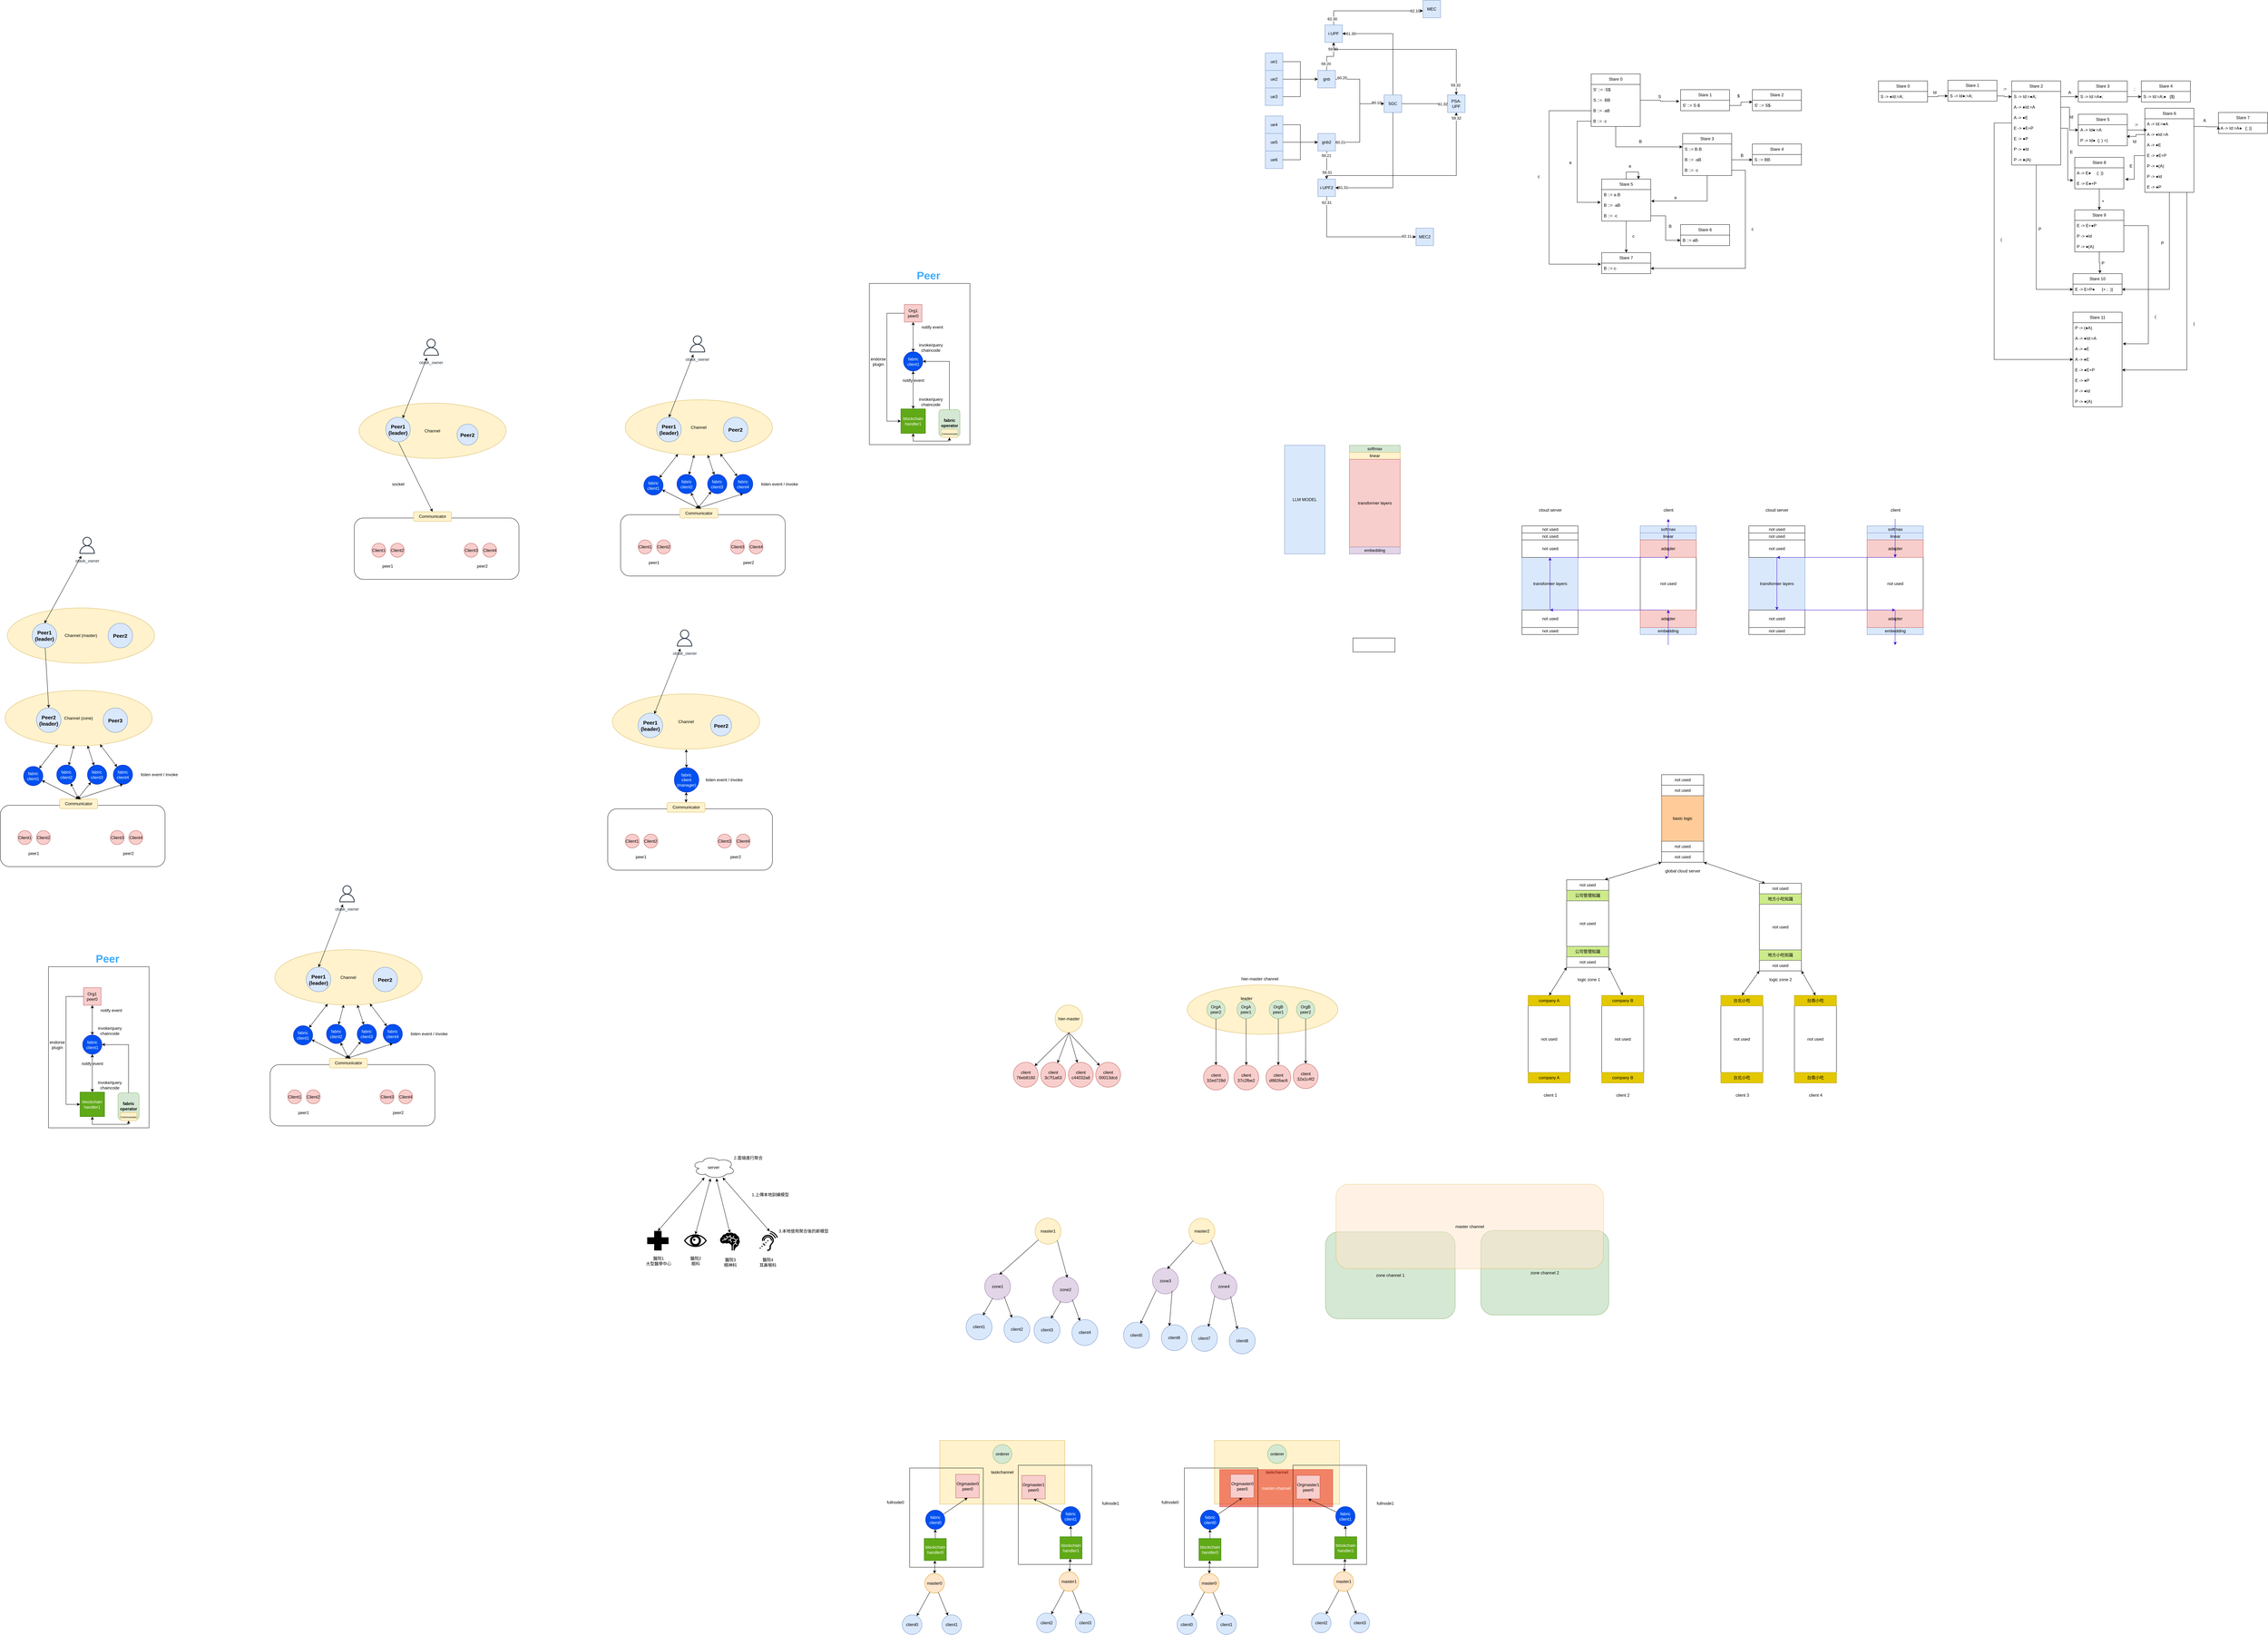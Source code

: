 <mxfile version="26.0.6">
  <diagram name="第 1 页" id="0hGZ7h8BPvav0Dhn9OID">
    <mxGraphModel dx="4835" dy="624" grid="0" gridSize="10" guides="1" tooltips="1" connect="1" arrows="1" fold="1" page="0" pageScale="1" pageWidth="827" pageHeight="1169" math="0" shadow="0">
      <root>
        <mxCell id="0" />
        <mxCell id="1" parent="0" />
        <mxCell id="K6_0R2Xtv1ekq3ik5Sr_-38" value="taskchannel" style="rounded=0;whiteSpace=wrap;html=1;fillColor=#fff2cc;strokeColor=#d6b656;" vertex="1" parent="1">
          <mxGeometry x="-95" y="4130" width="357" height="182" as="geometry" />
        </mxCell>
        <mxCell id="K6_0R2Xtv1ekq3ik5Sr_-28" value="taskchannel" style="rounded=0;whiteSpace=wrap;html=1;fillColor=#fff2cc;strokeColor=#d6b656;" vertex="1" parent="1">
          <mxGeometry x="-879" y="4130" width="357" height="182" as="geometry" />
        </mxCell>
        <mxCell id="K6_0R2Xtv1ekq3ik5Sr_-68" value="master-channel" style="rounded=0;whiteSpace=wrap;html=1;fillColor=#e51400;strokeColor=#B20000;opacity=50;fontColor=#ffffff;" vertex="1" parent="1">
          <mxGeometry x="-80.41" y="4213" width="323" height="107" as="geometry" />
        </mxCell>
        <mxCell id="lq6-lzL4KjvxAfioZUb--29" value="zone channel 2" style="rounded=1;whiteSpace=wrap;html=1;fillColor=#d5e8d4;strokeColor=#82b366;" parent="1" vertex="1">
          <mxGeometry x="665" y="3531" width="365" height="241" as="geometry" />
        </mxCell>
        <mxCell id="lq6-lzL4KjvxAfioZUb--28" value="zone channel 1" style="rounded=1;whiteSpace=wrap;html=1;fillColor=#d5e8d4;strokeColor=#82b366;" parent="1" vertex="1">
          <mxGeometry x="221.75" y="3535" width="370" height="248" as="geometry" />
        </mxCell>
        <mxCell id="lq6-lzL4KjvxAfioZUb--30" value="master channel" style="rounded=1;whiteSpace=wrap;html=1;fillColor=#ffe6cc;strokeColor=#d79b00;opacity=50;" parent="1" vertex="1">
          <mxGeometry x="251.75" y="3399" width="763" height="241" as="geometry" />
        </mxCell>
        <mxCell id="fGTsKF3JH-oELWzxikwp-22" value="" style="rounded=1;whiteSpace=wrap;html=1;" parent="1" vertex="1">
          <mxGeometry x="-1790" y="1488" width="470" height="175" as="geometry" />
        </mxCell>
        <mxCell id="fGTsKF3JH-oELWzxikwp-23" value="Communicator" style="rounded=1;whiteSpace=wrap;html=1;fillColor=#fff2cc;strokeColor=#d6b656;" parent="1" vertex="1">
          <mxGeometry x="-1620.87" y="1470" width="108.5" height="27.5" as="geometry" />
        </mxCell>
        <mxCell id="fGTsKF3JH-oELWzxikwp-5" value="" style="rounded=0;whiteSpace=wrap;html=1;" parent="1" vertex="1">
          <mxGeometry x="-1080" y="828" width="287" height="460" as="geometry" />
        </mxCell>
        <mxCell id="p0jDxH_k_mPQ62DPaPJG-13" value="" style="edgeStyle=orthogonalEdgeStyle;rounded=0;orthogonalLoop=1;jettySize=auto;html=1;entryX=0;entryY=0.5;entryDx=0;entryDy=0;" parent="1" source="p0jDxH_k_mPQ62DPaPJG-3" target="p0jDxH_k_mPQ62DPaPJG-12" edge="1">
          <mxGeometry relative="1" as="geometry">
            <mxPoint x="420" y="270" as="targetPoint" />
          </mxGeometry>
        </mxCell>
        <mxCell id="p0jDxH_k_mPQ62DPaPJG-14" value="60.20" style="edgeLabel;html=1;align=center;verticalAlign=middle;resizable=0;points=[];" parent="p0jDxH_k_mPQ62DPaPJG-13" vertex="1" connectable="0">
          <mxGeometry x="-0.816" y="4" relative="1" as="geometry">
            <mxPoint as="offset" />
          </mxGeometry>
        </mxCell>
        <mxCell id="p0jDxH_k_mPQ62DPaPJG-24" value="" style="edgeStyle=orthogonalEdgeStyle;rounded=0;orthogonalLoop=1;jettySize=auto;html=1;" parent="1" source="p0jDxH_k_mPQ62DPaPJG-3" target="p0jDxH_k_mPQ62DPaPJG-23" edge="1">
          <mxGeometry relative="1" as="geometry" />
        </mxCell>
        <mxCell id="p0jDxH_k_mPQ62DPaPJG-25" value="59.20" style="edgeLabel;html=1;align=center;verticalAlign=middle;resizable=0;points=[];" parent="p0jDxH_k_mPQ62DPaPJG-24" vertex="1" connectable="0">
          <mxGeometry x="-0.62" y="2" relative="1" as="geometry">
            <mxPoint as="offset" />
          </mxGeometry>
        </mxCell>
        <mxCell id="p0jDxH_k_mPQ62DPaPJG-47" value="59.30" style="edgeLabel;html=1;align=center;verticalAlign=middle;resizable=0;points=[];" parent="p0jDxH_k_mPQ62DPaPJG-24" vertex="1" connectable="0">
          <mxGeometry x="0.624" y="2" relative="1" as="geometry">
            <mxPoint as="offset" />
          </mxGeometry>
        </mxCell>
        <mxCell id="p0jDxH_k_mPQ62DPaPJG-3" value="gnb" style="whiteSpace=wrap;html=1;aspect=fixed;fillColor=#dae8fc;strokeColor=#6c8ebf;" parent="1" vertex="1">
          <mxGeometry x="200" y="220" width="50" height="50" as="geometry" />
        </mxCell>
        <mxCell id="p0jDxH_k_mPQ62DPaPJG-8" style="edgeStyle=orthogonalEdgeStyle;rounded=0;orthogonalLoop=1;jettySize=auto;html=1;entryX=0;entryY=0.5;entryDx=0;entryDy=0;" parent="1" source="p0jDxH_k_mPQ62DPaPJG-5" target="p0jDxH_k_mPQ62DPaPJG-3" edge="1">
          <mxGeometry relative="1" as="geometry" />
        </mxCell>
        <mxCell id="p0jDxH_k_mPQ62DPaPJG-5" value="ue1" style="whiteSpace=wrap;html=1;aspect=fixed;fillColor=#dae8fc;strokeColor=#6c8ebf;" parent="1" vertex="1">
          <mxGeometry x="50" y="170" width="50" height="50" as="geometry" />
        </mxCell>
        <mxCell id="p0jDxH_k_mPQ62DPaPJG-9" style="edgeStyle=orthogonalEdgeStyle;rounded=0;orthogonalLoop=1;jettySize=auto;html=1;entryX=0;entryY=0.5;entryDx=0;entryDy=0;" parent="1" source="p0jDxH_k_mPQ62DPaPJG-6" target="p0jDxH_k_mPQ62DPaPJG-3" edge="1">
          <mxGeometry relative="1" as="geometry" />
        </mxCell>
        <mxCell id="p0jDxH_k_mPQ62DPaPJG-6" value="ue2" style="whiteSpace=wrap;html=1;aspect=fixed;fillColor=#dae8fc;strokeColor=#6c8ebf;" parent="1" vertex="1">
          <mxGeometry x="50" y="220" width="50" height="50" as="geometry" />
        </mxCell>
        <mxCell id="p0jDxH_k_mPQ62DPaPJG-10" style="edgeStyle=orthogonalEdgeStyle;rounded=0;orthogonalLoop=1;jettySize=auto;html=1;entryX=0;entryY=0.5;entryDx=0;entryDy=0;" parent="1" source="p0jDxH_k_mPQ62DPaPJG-7" target="p0jDxH_k_mPQ62DPaPJG-3" edge="1">
          <mxGeometry relative="1" as="geometry" />
        </mxCell>
        <mxCell id="p0jDxH_k_mPQ62DPaPJG-7" value="ue3" style="whiteSpace=wrap;html=1;aspect=fixed;fillColor=#dae8fc;strokeColor=#6c8ebf;" parent="1" vertex="1">
          <mxGeometry x="50" y="270" width="50" height="50" as="geometry" />
        </mxCell>
        <mxCell id="p0jDxH_k_mPQ62DPaPJG-45" style="edgeStyle=orthogonalEdgeStyle;rounded=0;orthogonalLoop=1;jettySize=auto;html=1;entryX=1;entryY=0.5;entryDx=0;entryDy=0;" parent="1" source="p0jDxH_k_mPQ62DPaPJG-12" target="p0jDxH_k_mPQ62DPaPJG-23" edge="1">
          <mxGeometry relative="1" as="geometry">
            <Array as="points">
              <mxPoint x="414" y="115" />
            </Array>
          </mxGeometry>
        </mxCell>
        <mxCell id="p0jDxH_k_mPQ62DPaPJG-46" value="61.30" style="edgeLabel;html=1;align=center;verticalAlign=middle;resizable=0;points=[];" parent="p0jDxH_k_mPQ62DPaPJG-45" vertex="1" connectable="0">
          <mxGeometry x="0.851" relative="1" as="geometry">
            <mxPoint as="offset" />
          </mxGeometry>
        </mxCell>
        <mxCell id="p0jDxH_k_mPQ62DPaPJG-48" style="edgeStyle=orthogonalEdgeStyle;rounded=0;orthogonalLoop=1;jettySize=auto;html=1;entryX=1;entryY=0.5;entryDx=0;entryDy=0;" parent="1" source="p0jDxH_k_mPQ62DPaPJG-12" target="p0jDxH_k_mPQ62DPaPJG-36" edge="1">
          <mxGeometry relative="1" as="geometry">
            <Array as="points">
              <mxPoint x="414" y="555" />
            </Array>
          </mxGeometry>
        </mxCell>
        <mxCell id="p0jDxH_k_mPQ62DPaPJG-49" value="61.31" style="edgeLabel;html=1;align=center;verticalAlign=middle;resizable=0;points=[];" parent="p0jDxH_k_mPQ62DPaPJG-48" vertex="1" connectable="0">
          <mxGeometry x="0.885" y="-1" relative="1" as="geometry">
            <mxPoint as="offset" />
          </mxGeometry>
        </mxCell>
        <mxCell id="p0jDxH_k_mPQ62DPaPJG-64" style="edgeStyle=orthogonalEdgeStyle;rounded=0;orthogonalLoop=1;jettySize=auto;html=1;entryX=0;entryY=0.5;entryDx=0;entryDy=0;" parent="1" source="p0jDxH_k_mPQ62DPaPJG-12" target="p0jDxH_k_mPQ62DPaPJG-61" edge="1">
          <mxGeometry relative="1" as="geometry" />
        </mxCell>
        <mxCell id="p0jDxH_k_mPQ62DPaPJG-65" value="61.32" style="edgeLabel;html=1;align=center;verticalAlign=middle;resizable=0;points=[];" parent="p0jDxH_k_mPQ62DPaPJG-64" vertex="1" connectable="0">
          <mxGeometry x="0.789" y="-1" relative="1" as="geometry">
            <mxPoint as="offset" />
          </mxGeometry>
        </mxCell>
        <mxCell id="p0jDxH_k_mPQ62DPaPJG-12" value="5GC" style="whiteSpace=wrap;html=1;aspect=fixed;fillColor=#dae8fc;strokeColor=#6c8ebf;" parent="1" vertex="1">
          <mxGeometry x="389" y="290" width="50" height="50" as="geometry" />
        </mxCell>
        <mxCell id="p0jDxH_k_mPQ62DPaPJG-53" value="" style="edgeStyle=orthogonalEdgeStyle;rounded=0;orthogonalLoop=1;jettySize=auto;html=1;" parent="1" source="p0jDxH_k_mPQ62DPaPJG-23" target="p0jDxH_k_mPQ62DPaPJG-52" edge="1">
          <mxGeometry relative="1" as="geometry">
            <Array as="points">
              <mxPoint x="245" y="50" />
            </Array>
          </mxGeometry>
        </mxCell>
        <mxCell id="p0jDxH_k_mPQ62DPaPJG-54" value="62.30" style="edgeLabel;html=1;align=center;verticalAlign=middle;resizable=0;points=[];" parent="p0jDxH_k_mPQ62DPaPJG-53" vertex="1" connectable="0">
          <mxGeometry x="-0.886" y="4" relative="1" as="geometry">
            <mxPoint as="offset" />
          </mxGeometry>
        </mxCell>
        <mxCell id="p0jDxH_k_mPQ62DPaPJG-58" value="62.10" style="edgeLabel;html=1;align=center;verticalAlign=middle;resizable=0;points=[];" parent="p0jDxH_k_mPQ62DPaPJG-53" vertex="1" connectable="0">
          <mxGeometry x="0.845" relative="1" as="geometry">
            <mxPoint as="offset" />
          </mxGeometry>
        </mxCell>
        <mxCell id="p0jDxH_k_mPQ62DPaPJG-60" style="edgeStyle=orthogonalEdgeStyle;rounded=0;orthogonalLoop=1;jettySize=auto;html=1;exitX=1;exitY=0;exitDx=0;exitDy=0;entryX=0.5;entryY=0;entryDx=0;entryDy=0;" parent="1" source="p0jDxH_k_mPQ62DPaPJG-23" target="p0jDxH_k_mPQ62DPaPJG-61" edge="1">
          <mxGeometry relative="1" as="geometry">
            <mxPoint x="590" y="260" as="targetPoint" />
            <Array as="points">
              <mxPoint x="245" y="90" />
              <mxPoint x="245" y="160" />
              <mxPoint x="595" y="160" />
            </Array>
          </mxGeometry>
        </mxCell>
        <mxCell id="p0jDxH_k_mPQ62DPaPJG-63" value="59.32" style="edgeLabel;html=1;align=center;verticalAlign=middle;resizable=0;points=[];" parent="p0jDxH_k_mPQ62DPaPJG-60" vertex="1" connectable="0">
          <mxGeometry x="0.902" y="-2" relative="1" as="geometry">
            <mxPoint as="offset" />
          </mxGeometry>
        </mxCell>
        <mxCell id="p0jDxH_k_mPQ62DPaPJG-23" value="i-UPF" style="whiteSpace=wrap;html=1;aspect=fixed;fillColor=#dae8fc;strokeColor=#6c8ebf;" parent="1" vertex="1">
          <mxGeometry x="220" y="90" width="50" height="50" as="geometry" />
        </mxCell>
        <mxCell id="p0jDxH_k_mPQ62DPaPJG-34" style="edgeStyle=orthogonalEdgeStyle;rounded=0;orthogonalLoop=1;jettySize=auto;html=1;entryX=0;entryY=0.5;entryDx=0;entryDy=0;" parent="1" source="p0jDxH_k_mPQ62DPaPJG-27" target="p0jDxH_k_mPQ62DPaPJG-12" edge="1">
          <mxGeometry relative="1" as="geometry">
            <mxPoint x="390" y="360" as="targetPoint" />
          </mxGeometry>
        </mxCell>
        <mxCell id="p0jDxH_k_mPQ62DPaPJG-35" value="60.21" style="edgeLabel;html=1;align=center;verticalAlign=middle;resizable=0;points=[];" parent="p0jDxH_k_mPQ62DPaPJG-34" vertex="1" connectable="0">
          <mxGeometry x="-0.886" relative="1" as="geometry">
            <mxPoint as="offset" />
          </mxGeometry>
        </mxCell>
        <mxCell id="p0jDxH_k_mPQ62DPaPJG-41" value="60.10" style="edgeLabel;html=1;align=center;verticalAlign=middle;resizable=0;points=[];" parent="p0jDxH_k_mPQ62DPaPJG-34" vertex="1" connectable="0">
          <mxGeometry x="0.822" y="3" relative="1" as="geometry">
            <mxPoint as="offset" />
          </mxGeometry>
        </mxCell>
        <mxCell id="p0jDxH_k_mPQ62DPaPJG-37" value="" style="edgeStyle=orthogonalEdgeStyle;rounded=0;orthogonalLoop=1;jettySize=auto;html=1;" parent="1" source="p0jDxH_k_mPQ62DPaPJG-27" target="p0jDxH_k_mPQ62DPaPJG-36" edge="1">
          <mxGeometry relative="1" as="geometry" />
        </mxCell>
        <mxCell id="p0jDxH_k_mPQ62DPaPJG-38" value="59.21" style="edgeLabel;html=1;align=center;verticalAlign=middle;resizable=0;points=[];" parent="p0jDxH_k_mPQ62DPaPJG-37" vertex="1" connectable="0">
          <mxGeometry x="-0.68" y="-1" relative="1" as="geometry">
            <mxPoint as="offset" />
          </mxGeometry>
        </mxCell>
        <mxCell id="p0jDxH_k_mPQ62DPaPJG-50" value="59.31" style="edgeLabel;html=1;align=center;verticalAlign=middle;resizable=0;points=[];" parent="p0jDxH_k_mPQ62DPaPJG-37" vertex="1" connectable="0">
          <mxGeometry x="0.52" y="1" relative="1" as="geometry">
            <mxPoint as="offset" />
          </mxGeometry>
        </mxCell>
        <mxCell id="p0jDxH_k_mPQ62DPaPJG-27" value="gnb2" style="whiteSpace=wrap;html=1;aspect=fixed;fillColor=#dae8fc;strokeColor=#6c8ebf;" parent="1" vertex="1">
          <mxGeometry x="200" y="400" width="50" height="50" as="geometry" />
        </mxCell>
        <mxCell id="p0jDxH_k_mPQ62DPaPJG-28" style="edgeStyle=orthogonalEdgeStyle;rounded=0;orthogonalLoop=1;jettySize=auto;html=1;entryX=0;entryY=0.5;entryDx=0;entryDy=0;" parent="1" source="p0jDxH_k_mPQ62DPaPJG-29" target="p0jDxH_k_mPQ62DPaPJG-27" edge="1">
          <mxGeometry relative="1" as="geometry" />
        </mxCell>
        <mxCell id="p0jDxH_k_mPQ62DPaPJG-29" value="ue4" style="whiteSpace=wrap;html=1;aspect=fixed;fillColor=#dae8fc;strokeColor=#6c8ebf;" parent="1" vertex="1">
          <mxGeometry x="50" y="350" width="50" height="50" as="geometry" />
        </mxCell>
        <mxCell id="p0jDxH_k_mPQ62DPaPJG-30" style="edgeStyle=orthogonalEdgeStyle;rounded=0;orthogonalLoop=1;jettySize=auto;html=1;entryX=0;entryY=0.5;entryDx=0;entryDy=0;" parent="1" source="p0jDxH_k_mPQ62DPaPJG-31" target="p0jDxH_k_mPQ62DPaPJG-27" edge="1">
          <mxGeometry relative="1" as="geometry" />
        </mxCell>
        <mxCell id="p0jDxH_k_mPQ62DPaPJG-31" value="ue5" style="whiteSpace=wrap;html=1;aspect=fixed;fillColor=#dae8fc;strokeColor=#6c8ebf;" parent="1" vertex="1">
          <mxGeometry x="50" y="400" width="50" height="50" as="geometry" />
        </mxCell>
        <mxCell id="p0jDxH_k_mPQ62DPaPJG-32" style="edgeStyle=orthogonalEdgeStyle;rounded=0;orthogonalLoop=1;jettySize=auto;html=1;entryX=0;entryY=0.5;entryDx=0;entryDy=0;" parent="1" source="p0jDxH_k_mPQ62DPaPJG-33" target="p0jDxH_k_mPQ62DPaPJG-27" edge="1">
          <mxGeometry relative="1" as="geometry" />
        </mxCell>
        <mxCell id="p0jDxH_k_mPQ62DPaPJG-33" value="ue6" style="whiteSpace=wrap;html=1;aspect=fixed;fillColor=#dae8fc;strokeColor=#6c8ebf;" parent="1" vertex="1">
          <mxGeometry x="50" y="450" width="50" height="50" as="geometry" />
        </mxCell>
        <mxCell id="p0jDxH_k_mPQ62DPaPJG-56" value="" style="edgeStyle=orthogonalEdgeStyle;rounded=0;orthogonalLoop=1;jettySize=auto;html=1;" parent="1" source="p0jDxH_k_mPQ62DPaPJG-36" target="p0jDxH_k_mPQ62DPaPJG-55" edge="1">
          <mxGeometry relative="1" as="geometry">
            <Array as="points">
              <mxPoint x="225" y="695" />
            </Array>
          </mxGeometry>
        </mxCell>
        <mxCell id="p0jDxH_k_mPQ62DPaPJG-57" value="62.31" style="edgeLabel;html=1;align=center;verticalAlign=middle;resizable=0;points=[];" parent="p0jDxH_k_mPQ62DPaPJG-56" vertex="1" connectable="0">
          <mxGeometry x="-0.912" relative="1" as="geometry">
            <mxPoint as="offset" />
          </mxGeometry>
        </mxCell>
        <mxCell id="p0jDxH_k_mPQ62DPaPJG-59" value="62.11" style="edgeLabel;html=1;align=center;verticalAlign=middle;resizable=0;points=[];" parent="p0jDxH_k_mPQ62DPaPJG-56" vertex="1" connectable="0">
          <mxGeometry x="0.855" y="2" relative="1" as="geometry">
            <mxPoint as="offset" />
          </mxGeometry>
        </mxCell>
        <mxCell id="p0jDxH_k_mPQ62DPaPJG-62" value="" style="edgeStyle=orthogonalEdgeStyle;rounded=0;orthogonalLoop=1;jettySize=auto;html=1;" parent="1" source="p0jDxH_k_mPQ62DPaPJG-36" target="p0jDxH_k_mPQ62DPaPJG-61" edge="1">
          <mxGeometry relative="1" as="geometry">
            <Array as="points">
              <mxPoint x="225" y="520" />
              <mxPoint x="595" y="520" />
            </Array>
          </mxGeometry>
        </mxCell>
        <mxCell id="p0jDxH_k_mPQ62DPaPJG-66" value="59.32" style="edgeLabel;html=1;align=center;verticalAlign=middle;resizable=0;points=[];" parent="p0jDxH_k_mPQ62DPaPJG-62" vertex="1" connectable="0">
          <mxGeometry x="0.945" relative="1" as="geometry">
            <mxPoint as="offset" />
          </mxGeometry>
        </mxCell>
        <mxCell id="p0jDxH_k_mPQ62DPaPJG-36" value="i-UPF2" style="whiteSpace=wrap;html=1;aspect=fixed;fillColor=#dae8fc;strokeColor=#6c8ebf;" parent="1" vertex="1">
          <mxGeometry x="200" y="530" width="50" height="50" as="geometry" />
        </mxCell>
        <mxCell id="p0jDxH_k_mPQ62DPaPJG-52" value="MEC" style="whiteSpace=wrap;html=1;aspect=fixed;fillColor=#dae8fc;strokeColor=#6c8ebf;" parent="1" vertex="1">
          <mxGeometry x="500" y="20" width="50" height="50" as="geometry" />
        </mxCell>
        <mxCell id="p0jDxH_k_mPQ62DPaPJG-55" value="MEC2" style="whiteSpace=wrap;html=1;aspect=fixed;fillColor=#dae8fc;strokeColor=#6c8ebf;" parent="1" vertex="1">
          <mxGeometry x="480" y="670" width="50" height="50" as="geometry" />
        </mxCell>
        <mxCell id="p0jDxH_k_mPQ62DPaPJG-61" value="PSA-UPF" style="whiteSpace=wrap;html=1;aspect=fixed;fillColor=#dae8fc;strokeColor=#6c8ebf;" parent="1" vertex="1">
          <mxGeometry x="570" y="290" width="50" height="50" as="geometry" />
        </mxCell>
        <mxCell id="5g6TBQ09bPF2Y2DvjyLZ-2" value="Stare 0" style="swimlane;fontStyle=0;childLayout=stackLayout;horizontal=1;startSize=30;horizontalStack=0;resizeParent=1;resizeParentMax=0;resizeLast=0;collapsible=1;marginBottom=0;whiteSpace=wrap;html=1;" parent="1" vertex="1">
          <mxGeometry x="980" y="230" width="140" height="150" as="geometry" />
        </mxCell>
        <mxCell id="5g6TBQ09bPF2Y2DvjyLZ-3" value="S&#39; ::= ·S$" style="text;strokeColor=none;fillColor=none;align=left;verticalAlign=middle;spacingLeft=4;spacingRight=4;overflow=hidden;points=[[0,0.5],[1,0.5]];portConstraint=eastwest;rotatable=0;whiteSpace=wrap;html=1;" parent="5g6TBQ09bPF2Y2DvjyLZ-2" vertex="1">
          <mxGeometry y="30" width="140" height="30" as="geometry" />
        </mxCell>
        <mxCell id="5g6TBQ09bPF2Y2DvjyLZ-4" value="S ::=&amp;nbsp;·BB" style="text;strokeColor=none;fillColor=none;align=left;verticalAlign=middle;spacingLeft=4;spacingRight=4;overflow=hidden;points=[[0,0.5],[1,0.5]];portConstraint=eastwest;rotatable=0;whiteSpace=wrap;html=1;" parent="5g6TBQ09bPF2Y2DvjyLZ-2" vertex="1">
          <mxGeometry y="60" width="140" height="30" as="geometry" />
        </mxCell>
        <mxCell id="5g6TBQ09bPF2Y2DvjyLZ-5" value="B ::=&amp;nbsp;·aB" style="text;strokeColor=none;fillColor=none;align=left;verticalAlign=middle;spacingLeft=4;spacingRight=4;overflow=hidden;points=[[0,0.5],[1,0.5]];portConstraint=eastwest;rotatable=0;whiteSpace=wrap;html=1;" parent="5g6TBQ09bPF2Y2DvjyLZ-2" vertex="1">
          <mxGeometry y="90" width="140" height="30" as="geometry" />
        </mxCell>
        <mxCell id="5g6TBQ09bPF2Y2DvjyLZ-6" value="B ::=&amp;nbsp;·c" style="text;strokeColor=none;fillColor=none;align=left;verticalAlign=middle;spacingLeft=4;spacingRight=4;overflow=hidden;points=[[0,0.5],[1,0.5]];portConstraint=eastwest;rotatable=0;whiteSpace=wrap;html=1;" parent="5g6TBQ09bPF2Y2DvjyLZ-2" vertex="1">
          <mxGeometry y="120" width="140" height="30" as="geometry" />
        </mxCell>
        <mxCell id="5g6TBQ09bPF2Y2DvjyLZ-7" value="Stare 1" style="swimlane;fontStyle=0;childLayout=stackLayout;horizontal=1;startSize=30;horizontalStack=0;resizeParent=1;resizeParentMax=0;resizeLast=0;collapsible=1;marginBottom=0;whiteSpace=wrap;html=1;" parent="1" vertex="1">
          <mxGeometry x="1235" y="275" width="140" height="60" as="geometry" />
        </mxCell>
        <mxCell id="5g6TBQ09bPF2Y2DvjyLZ-17" style="edgeStyle=orthogonalEdgeStyle;rounded=0;orthogonalLoop=1;jettySize=auto;html=1;" parent="5g6TBQ09bPF2Y2DvjyLZ-7" source="5g6TBQ09bPF2Y2DvjyLZ-8" edge="1">
          <mxGeometry relative="1" as="geometry">
            <mxPoint x="205" y="35" as="targetPoint" />
          </mxGeometry>
        </mxCell>
        <mxCell id="5g6TBQ09bPF2Y2DvjyLZ-8" value="S&#39; ::= S·$" style="text;strokeColor=none;fillColor=none;align=left;verticalAlign=middle;spacingLeft=4;spacingRight=4;overflow=hidden;points=[[0,0.5],[1,0.5]];portConstraint=eastwest;rotatable=0;whiteSpace=wrap;html=1;" parent="5g6TBQ09bPF2Y2DvjyLZ-7" vertex="1">
          <mxGeometry y="30" width="140" height="30" as="geometry" />
        </mxCell>
        <mxCell id="5g6TBQ09bPF2Y2DvjyLZ-14" value="S" style="text;html=1;align=center;verticalAlign=middle;resizable=0;points=[];autosize=1;strokeColor=none;fillColor=none;" parent="1" vertex="1">
          <mxGeometry x="1160" y="280" width="30" height="30" as="geometry" />
        </mxCell>
        <mxCell id="5g6TBQ09bPF2Y2DvjyLZ-15" style="edgeStyle=orthogonalEdgeStyle;rounded=0;orthogonalLoop=1;jettySize=auto;html=1;entryX=-0.024;entryY=0.104;entryDx=0;entryDy=0;entryPerimeter=0;" parent="1" source="5g6TBQ09bPF2Y2DvjyLZ-4" target="5g6TBQ09bPF2Y2DvjyLZ-8" edge="1">
          <mxGeometry relative="1" as="geometry" />
        </mxCell>
        <mxCell id="5g6TBQ09bPF2Y2DvjyLZ-18" value="Stare 2" style="swimlane;fontStyle=0;childLayout=stackLayout;horizontal=1;startSize=30;horizontalStack=0;resizeParent=1;resizeParentMax=0;resizeLast=0;collapsible=1;marginBottom=0;whiteSpace=wrap;html=1;" parent="1" vertex="1">
          <mxGeometry x="1440" y="275" width="140" height="60" as="geometry" />
        </mxCell>
        <mxCell id="5g6TBQ09bPF2Y2DvjyLZ-20" value="S&#39; ::= S$·" style="text;strokeColor=none;fillColor=none;align=left;verticalAlign=middle;spacingLeft=4;spacingRight=4;overflow=hidden;points=[[0,0.5],[1,0.5]];portConstraint=eastwest;rotatable=0;whiteSpace=wrap;html=1;" parent="5g6TBQ09bPF2Y2DvjyLZ-18" vertex="1">
          <mxGeometry y="30" width="140" height="30" as="geometry" />
        </mxCell>
        <mxCell id="5g6TBQ09bPF2Y2DvjyLZ-21" value="$" style="text;html=1;align=center;verticalAlign=middle;resizable=0;points=[];autosize=1;strokeColor=none;fillColor=none;" parent="1" vertex="1">
          <mxGeometry x="1385" y="278" width="30" height="30" as="geometry" />
        </mxCell>
        <mxCell id="5g6TBQ09bPF2Y2DvjyLZ-23" value="Stare 3" style="swimlane;fontStyle=0;childLayout=stackLayout;horizontal=1;startSize=30;horizontalStack=0;resizeParent=1;resizeParentMax=0;resizeLast=0;collapsible=1;marginBottom=0;whiteSpace=wrap;html=1;" parent="1" vertex="1">
          <mxGeometry x="1241" y="400" width="140" height="120" as="geometry" />
        </mxCell>
        <mxCell id="5g6TBQ09bPF2Y2DvjyLZ-25" value="S ::= B·B" style="text;strokeColor=none;fillColor=none;align=left;verticalAlign=middle;spacingLeft=4;spacingRight=4;overflow=hidden;points=[[0,0.5],[1,0.5]];portConstraint=eastwest;rotatable=0;whiteSpace=wrap;html=1;" parent="5g6TBQ09bPF2Y2DvjyLZ-23" vertex="1">
          <mxGeometry y="30" width="140" height="30" as="geometry" />
        </mxCell>
        <mxCell id="5g6TBQ09bPF2Y2DvjyLZ-29" value="B ::=&amp;nbsp;·aB" style="text;strokeColor=none;fillColor=none;align=left;verticalAlign=middle;spacingLeft=4;spacingRight=4;overflow=hidden;points=[[0,0.5],[1,0.5]];portConstraint=eastwest;rotatable=0;whiteSpace=wrap;html=1;" parent="5g6TBQ09bPF2Y2DvjyLZ-23" vertex="1">
          <mxGeometry y="60" width="140" height="30" as="geometry" />
        </mxCell>
        <mxCell id="5g6TBQ09bPF2Y2DvjyLZ-30" value="B ::=&amp;nbsp;·c" style="text;strokeColor=none;fillColor=none;align=left;verticalAlign=middle;spacingLeft=4;spacingRight=4;overflow=hidden;points=[[0,0.5],[1,0.5]];portConstraint=eastwest;rotatable=0;whiteSpace=wrap;html=1;" parent="5g6TBQ09bPF2Y2DvjyLZ-23" vertex="1">
          <mxGeometry y="90" width="140" height="30" as="geometry" />
        </mxCell>
        <mxCell id="5g6TBQ09bPF2Y2DvjyLZ-26" style="edgeStyle=orthogonalEdgeStyle;rounded=0;orthogonalLoop=1;jettySize=auto;html=1;entryX=-0.002;entryY=0.274;entryDx=0;entryDy=0;entryPerimeter=0;" parent="1" source="5g6TBQ09bPF2Y2DvjyLZ-2" target="5g6TBQ09bPF2Y2DvjyLZ-25" edge="1">
          <mxGeometry relative="1" as="geometry" />
        </mxCell>
        <mxCell id="5g6TBQ09bPF2Y2DvjyLZ-27" value="B" style="text;html=1;align=center;verticalAlign=middle;resizable=0;points=[];autosize=1;strokeColor=none;fillColor=none;" parent="1" vertex="1">
          <mxGeometry x="1105" y="408" width="30" height="30" as="geometry" />
        </mxCell>
        <mxCell id="5g6TBQ09bPF2Y2DvjyLZ-31" value="Stare 4" style="swimlane;fontStyle=0;childLayout=stackLayout;horizontal=1;startSize=30;horizontalStack=0;resizeParent=1;resizeParentMax=0;resizeLast=0;collapsible=1;marginBottom=0;whiteSpace=wrap;html=1;" parent="1" vertex="1">
          <mxGeometry x="1440" y="430" width="140" height="60" as="geometry" />
        </mxCell>
        <mxCell id="5g6TBQ09bPF2Y2DvjyLZ-32" value="S ::= BB·" style="text;strokeColor=none;fillColor=none;align=left;verticalAlign=middle;spacingLeft=4;spacingRight=4;overflow=hidden;points=[[0,0.5],[1,0.5]];portConstraint=eastwest;rotatable=0;whiteSpace=wrap;html=1;" parent="5g6TBQ09bPF2Y2DvjyLZ-31" vertex="1">
          <mxGeometry y="30" width="140" height="30" as="geometry" />
        </mxCell>
        <mxCell id="5g6TBQ09bPF2Y2DvjyLZ-33" style="edgeStyle=orthogonalEdgeStyle;rounded=0;orthogonalLoop=1;jettySize=auto;html=1;entryX=0;entryY=0.5;entryDx=0;entryDy=0;" parent="1" source="5g6TBQ09bPF2Y2DvjyLZ-29" target="5g6TBQ09bPF2Y2DvjyLZ-32" edge="1">
          <mxGeometry relative="1" as="geometry" />
        </mxCell>
        <mxCell id="5g6TBQ09bPF2Y2DvjyLZ-34" value="B" style="text;html=1;align=center;verticalAlign=middle;resizable=0;points=[];autosize=1;strokeColor=none;fillColor=none;" parent="1" vertex="1">
          <mxGeometry x="1395" y="448" width="30" height="30" as="geometry" />
        </mxCell>
        <mxCell id="5g6TBQ09bPF2Y2DvjyLZ-56" style="edgeStyle=orthogonalEdgeStyle;rounded=0;orthogonalLoop=1;jettySize=auto;html=1;entryX=0.5;entryY=0;entryDx=0;entryDy=0;" parent="1" source="5g6TBQ09bPF2Y2DvjyLZ-35" target="5g6TBQ09bPF2Y2DvjyLZ-52" edge="1">
          <mxGeometry relative="1" as="geometry" />
        </mxCell>
        <mxCell id="5g6TBQ09bPF2Y2DvjyLZ-35" value="Stare 5" style="swimlane;fontStyle=0;childLayout=stackLayout;horizontal=1;startSize=30;horizontalStack=0;resizeParent=1;resizeParentMax=0;resizeLast=0;collapsible=1;marginBottom=0;whiteSpace=wrap;html=1;" parent="1" vertex="1">
          <mxGeometry x="1010" y="530" width="140" height="120" as="geometry" />
        </mxCell>
        <mxCell id="5g6TBQ09bPF2Y2DvjyLZ-37" value="B ::= a·B" style="text;strokeColor=none;fillColor=none;align=left;verticalAlign=middle;spacingLeft=4;spacingRight=4;overflow=hidden;points=[[0,0.5],[1,0.5]];portConstraint=eastwest;rotatable=0;whiteSpace=wrap;html=1;" parent="5g6TBQ09bPF2Y2DvjyLZ-35" vertex="1">
          <mxGeometry y="30" width="140" height="30" as="geometry" />
        </mxCell>
        <mxCell id="5g6TBQ09bPF2Y2DvjyLZ-40" value="B ::=&amp;nbsp;·aB" style="text;strokeColor=none;fillColor=none;align=left;verticalAlign=middle;spacingLeft=4;spacingRight=4;overflow=hidden;points=[[0,0.5],[1,0.5]];portConstraint=eastwest;rotatable=0;whiteSpace=wrap;html=1;" parent="5g6TBQ09bPF2Y2DvjyLZ-35" vertex="1">
          <mxGeometry y="60" width="140" height="30" as="geometry" />
        </mxCell>
        <mxCell id="5g6TBQ09bPF2Y2DvjyLZ-39" value="B ::=&amp;nbsp;·c" style="text;strokeColor=none;fillColor=none;align=left;verticalAlign=middle;spacingLeft=4;spacingRight=4;overflow=hidden;points=[[0,0.5],[1,0.5]];portConstraint=eastwest;rotatable=0;whiteSpace=wrap;html=1;" parent="5g6TBQ09bPF2Y2DvjyLZ-35" vertex="1">
          <mxGeometry y="90" width="140" height="30" as="geometry" />
        </mxCell>
        <mxCell id="5g6TBQ09bPF2Y2DvjyLZ-41" style="edgeStyle=orthogonalEdgeStyle;rounded=0;orthogonalLoop=1;jettySize=auto;html=1;entryX=1.008;entryY=0.094;entryDx=0;entryDy=0;entryPerimeter=0;" parent="1" source="5g6TBQ09bPF2Y2DvjyLZ-23" target="5g6TBQ09bPF2Y2DvjyLZ-40" edge="1">
          <mxGeometry relative="1" as="geometry" />
        </mxCell>
        <mxCell id="5g6TBQ09bPF2Y2DvjyLZ-42" value="a" style="text;html=1;align=center;verticalAlign=middle;resizable=0;points=[];autosize=1;strokeColor=none;fillColor=none;" parent="1" vertex="1">
          <mxGeometry x="1205" y="568" width="30" height="30" as="geometry" />
        </mxCell>
        <mxCell id="5g6TBQ09bPF2Y2DvjyLZ-43" style="edgeStyle=orthogonalEdgeStyle;rounded=0;orthogonalLoop=1;jettySize=auto;html=1;entryX=-0.02;entryY=0.215;entryDx=0;entryDy=0;entryPerimeter=0;" parent="1" source="5g6TBQ09bPF2Y2DvjyLZ-6" target="5g6TBQ09bPF2Y2DvjyLZ-40" edge="1">
          <mxGeometry relative="1" as="geometry">
            <Array as="points">
              <mxPoint x="940" y="365" />
              <mxPoint x="940" y="597" />
            </Array>
          </mxGeometry>
        </mxCell>
        <mxCell id="5g6TBQ09bPF2Y2DvjyLZ-44" value="a" style="text;html=1;align=center;verticalAlign=middle;resizable=0;points=[];autosize=1;strokeColor=none;fillColor=none;" parent="1" vertex="1">
          <mxGeometry x="905" y="468" width="30" height="30" as="geometry" />
        </mxCell>
        <mxCell id="5g6TBQ09bPF2Y2DvjyLZ-45" style="edgeStyle=orthogonalEdgeStyle;rounded=0;orthogonalLoop=1;jettySize=auto;html=1;entryX=0.75;entryY=0;entryDx=0;entryDy=0;" parent="1" source="5g6TBQ09bPF2Y2DvjyLZ-35" target="5g6TBQ09bPF2Y2DvjyLZ-35" edge="1">
          <mxGeometry relative="1" as="geometry">
            <Array as="points">
              <mxPoint x="1080" y="510" />
              <mxPoint x="1115" y="510" />
            </Array>
          </mxGeometry>
        </mxCell>
        <mxCell id="5g6TBQ09bPF2Y2DvjyLZ-46" value="a" style="text;html=1;align=center;verticalAlign=middle;resizable=0;points=[];autosize=1;strokeColor=none;fillColor=none;" parent="1" vertex="1">
          <mxGeometry x="1075" y="478" width="30" height="30" as="geometry" />
        </mxCell>
        <mxCell id="5g6TBQ09bPF2Y2DvjyLZ-48" value="Stare 6" style="swimlane;fontStyle=0;childLayout=stackLayout;horizontal=1;startSize=30;horizontalStack=0;resizeParent=1;resizeParentMax=0;resizeLast=0;collapsible=1;marginBottom=0;whiteSpace=wrap;html=1;" parent="1" vertex="1">
          <mxGeometry x="1235" y="660" width="140" height="60" as="geometry" />
        </mxCell>
        <mxCell id="5g6TBQ09bPF2Y2DvjyLZ-49" value="B ::= aB·" style="text;strokeColor=none;fillColor=none;align=left;verticalAlign=middle;spacingLeft=4;spacingRight=4;overflow=hidden;points=[[0,0.5],[1,0.5]];portConstraint=eastwest;rotatable=0;whiteSpace=wrap;html=1;" parent="5g6TBQ09bPF2Y2DvjyLZ-48" vertex="1">
          <mxGeometry y="30" width="140" height="30" as="geometry" />
        </mxCell>
        <mxCell id="5g6TBQ09bPF2Y2DvjyLZ-50" style="edgeStyle=orthogonalEdgeStyle;rounded=0;orthogonalLoop=1;jettySize=auto;html=1;entryX=0;entryY=0.5;entryDx=0;entryDy=0;" parent="1" source="5g6TBQ09bPF2Y2DvjyLZ-39" target="5g6TBQ09bPF2Y2DvjyLZ-49" edge="1">
          <mxGeometry relative="1" as="geometry" />
        </mxCell>
        <mxCell id="5g6TBQ09bPF2Y2DvjyLZ-51" value="B" style="text;html=1;align=center;verticalAlign=middle;resizable=0;points=[];autosize=1;strokeColor=none;fillColor=none;" parent="1" vertex="1">
          <mxGeometry x="1190" y="650" width="30" height="30" as="geometry" />
        </mxCell>
        <mxCell id="5g6TBQ09bPF2Y2DvjyLZ-52" value="Stare 7" style="swimlane;fontStyle=0;childLayout=stackLayout;horizontal=1;startSize=30;horizontalStack=0;resizeParent=1;resizeParentMax=0;resizeLast=0;collapsible=1;marginBottom=0;whiteSpace=wrap;html=1;" parent="1" vertex="1">
          <mxGeometry x="1010" y="740" width="140" height="60" as="geometry" />
        </mxCell>
        <mxCell id="5g6TBQ09bPF2Y2DvjyLZ-55" value="B ::= c·" style="text;strokeColor=none;fillColor=none;align=left;verticalAlign=middle;spacingLeft=4;spacingRight=4;overflow=hidden;points=[[0,0.5],[1,0.5]];portConstraint=eastwest;rotatable=0;whiteSpace=wrap;html=1;" parent="5g6TBQ09bPF2Y2DvjyLZ-52" vertex="1">
          <mxGeometry y="30" width="140" height="30" as="geometry" />
        </mxCell>
        <mxCell id="5g6TBQ09bPF2Y2DvjyLZ-57" value="c" style="text;html=1;align=center;verticalAlign=middle;resizable=0;points=[];autosize=1;strokeColor=none;fillColor=none;" parent="1" vertex="1">
          <mxGeometry x="1085" y="678" width="30" height="30" as="geometry" />
        </mxCell>
        <mxCell id="5g6TBQ09bPF2Y2DvjyLZ-58" style="edgeStyle=orthogonalEdgeStyle;rounded=0;orthogonalLoop=1;jettySize=auto;html=1;entryX=-0.014;entryY=0.1;entryDx=0;entryDy=0;entryPerimeter=0;" parent="1" source="5g6TBQ09bPF2Y2DvjyLZ-5" target="5g6TBQ09bPF2Y2DvjyLZ-55" edge="1">
          <mxGeometry relative="1" as="geometry">
            <Array as="points">
              <mxPoint x="860" y="335" />
              <mxPoint x="860" y="773" />
            </Array>
          </mxGeometry>
        </mxCell>
        <mxCell id="5g6TBQ09bPF2Y2DvjyLZ-59" value="c" style="text;html=1;align=center;verticalAlign=middle;resizable=0;points=[];autosize=1;strokeColor=none;fillColor=none;" parent="1" vertex="1">
          <mxGeometry x="815" y="508" width="30" height="30" as="geometry" />
        </mxCell>
        <mxCell id="5g6TBQ09bPF2Y2DvjyLZ-60" style="edgeStyle=orthogonalEdgeStyle;rounded=0;orthogonalLoop=1;jettySize=auto;html=1;entryX=1;entryY=0.5;entryDx=0;entryDy=0;" parent="1" source="5g6TBQ09bPF2Y2DvjyLZ-30" target="5g6TBQ09bPF2Y2DvjyLZ-55" edge="1">
          <mxGeometry relative="1" as="geometry">
            <Array as="points">
              <mxPoint x="1420" y="505" />
              <mxPoint x="1420" y="785" />
            </Array>
          </mxGeometry>
        </mxCell>
        <mxCell id="5g6TBQ09bPF2Y2DvjyLZ-61" value="c" style="text;html=1;align=center;verticalAlign=middle;resizable=0;points=[];autosize=1;strokeColor=none;fillColor=none;" parent="1" vertex="1">
          <mxGeometry x="1425" y="658" width="30" height="30" as="geometry" />
        </mxCell>
        <mxCell id="5g6TBQ09bPF2Y2DvjyLZ-62" value="Stare 0" style="swimlane;fontStyle=0;childLayout=stackLayout;horizontal=1;startSize=30;horizontalStack=0;resizeParent=1;resizeParentMax=0;resizeLast=0;collapsible=1;marginBottom=0;whiteSpace=wrap;html=1;" parent="1" vertex="1">
          <mxGeometry x="1800" y="250" width="140" height="60" as="geometry" />
        </mxCell>
        <mxCell id="5g6TBQ09bPF2Y2DvjyLZ-63" value="S -&amp;gt; ●Id:=A;" style="text;strokeColor=none;fillColor=none;align=left;verticalAlign=middle;spacingLeft=4;spacingRight=4;overflow=hidden;points=[[0,0.5],[1,0.5]];portConstraint=eastwest;rotatable=0;whiteSpace=wrap;html=1;" parent="5g6TBQ09bPF2Y2DvjyLZ-62" vertex="1">
          <mxGeometry y="30" width="140" height="30" as="geometry" />
        </mxCell>
        <mxCell id="5g6TBQ09bPF2Y2DvjyLZ-68" value="Stare 1" style="swimlane;fontStyle=0;childLayout=stackLayout;horizontal=1;startSize=30;horizontalStack=0;resizeParent=1;resizeParentMax=0;resizeLast=0;collapsible=1;marginBottom=0;whiteSpace=wrap;html=1;" parent="1" vertex="1">
          <mxGeometry x="1998" y="248" width="140" height="60" as="geometry" />
        </mxCell>
        <mxCell id="5g6TBQ09bPF2Y2DvjyLZ-69" value="S -&amp;gt; Id●:=A;" style="text;strokeColor=none;fillColor=none;align=left;verticalAlign=middle;spacingLeft=4;spacingRight=4;overflow=hidden;points=[[0,0.5],[1,0.5]];portConstraint=eastwest;rotatable=0;whiteSpace=wrap;html=1;" parent="5g6TBQ09bPF2Y2DvjyLZ-68" vertex="1">
          <mxGeometry y="30" width="140" height="30" as="geometry" />
        </mxCell>
        <mxCell id="5g6TBQ09bPF2Y2DvjyLZ-145" style="edgeStyle=orthogonalEdgeStyle;rounded=0;orthogonalLoop=1;jettySize=auto;html=1;entryX=0;entryY=0.5;entryDx=0;entryDy=0;" parent="1" source="5g6TBQ09bPF2Y2DvjyLZ-70" target="5g6TBQ09bPF2Y2DvjyLZ-137" edge="1">
          <mxGeometry relative="1" as="geometry" />
        </mxCell>
        <mxCell id="5g6TBQ09bPF2Y2DvjyLZ-167" style="edgeStyle=orthogonalEdgeStyle;rounded=0;orthogonalLoop=1;jettySize=auto;html=1;entryX=0;entryY=0.5;entryDx=0;entryDy=0;" parent="1" source="5g6TBQ09bPF2Y2DvjyLZ-70" target="5g6TBQ09bPF2Y2DvjyLZ-173" edge="1">
          <mxGeometry relative="1" as="geometry">
            <Array as="points">
              <mxPoint x="2130" y="370" />
              <mxPoint x="2130" y="1045" />
            </Array>
          </mxGeometry>
        </mxCell>
        <mxCell id="5g6TBQ09bPF2Y2DvjyLZ-70" value="Stare 2" style="swimlane;fontStyle=0;childLayout=stackLayout;horizontal=1;startSize=30;horizontalStack=0;resizeParent=1;resizeParentMax=0;resizeLast=0;collapsible=1;marginBottom=0;whiteSpace=wrap;html=1;" parent="1" vertex="1">
          <mxGeometry x="2180" y="250" width="140" height="240" as="geometry" />
        </mxCell>
        <mxCell id="5g6TBQ09bPF2Y2DvjyLZ-71" value="S -&amp;gt; Id:=●A;" style="text;strokeColor=none;fillColor=none;align=left;verticalAlign=middle;spacingLeft=4;spacingRight=4;overflow=hidden;points=[[0,0.5],[1,0.5]];portConstraint=eastwest;rotatable=0;whiteSpace=wrap;html=1;" parent="5g6TBQ09bPF2Y2DvjyLZ-70" vertex="1">
          <mxGeometry y="30" width="140" height="30" as="geometry" />
        </mxCell>
        <mxCell id="5g6TBQ09bPF2Y2DvjyLZ-72" value="A -&amp;gt; ●Id:=A" style="text;strokeColor=none;fillColor=none;align=left;verticalAlign=middle;spacingLeft=4;spacingRight=4;overflow=hidden;points=[[0,0.5],[1,0.5]];portConstraint=eastwest;rotatable=0;whiteSpace=wrap;html=1;" parent="5g6TBQ09bPF2Y2DvjyLZ-70" vertex="1">
          <mxGeometry y="60" width="140" height="30" as="geometry" />
        </mxCell>
        <mxCell id="5g6TBQ09bPF2Y2DvjyLZ-73" value="A -&amp;gt; ●E" style="text;strokeColor=none;fillColor=none;align=left;verticalAlign=middle;spacingLeft=4;spacingRight=4;overflow=hidden;points=[[0,0.5],[1,0.5]];portConstraint=eastwest;rotatable=0;whiteSpace=wrap;html=1;" parent="5g6TBQ09bPF2Y2DvjyLZ-70" vertex="1">
          <mxGeometry y="90" width="140" height="30" as="geometry" />
        </mxCell>
        <mxCell id="5g6TBQ09bPF2Y2DvjyLZ-74" value="E -&amp;gt; ●E+P" style="text;strokeColor=none;fillColor=none;align=left;verticalAlign=middle;spacingLeft=4;spacingRight=4;overflow=hidden;points=[[0,0.5],[1,0.5]];portConstraint=eastwest;rotatable=0;whiteSpace=wrap;html=1;" parent="5g6TBQ09bPF2Y2DvjyLZ-70" vertex="1">
          <mxGeometry y="120" width="140" height="30" as="geometry" />
        </mxCell>
        <mxCell id="5g6TBQ09bPF2Y2DvjyLZ-75" value="E -&amp;gt; ●P" style="text;strokeColor=none;fillColor=none;align=left;verticalAlign=middle;spacingLeft=4;spacingRight=4;overflow=hidden;points=[[0,0.5],[1,0.5]];portConstraint=eastwest;rotatable=0;whiteSpace=wrap;html=1;" parent="5g6TBQ09bPF2Y2DvjyLZ-70" vertex="1">
          <mxGeometry y="150" width="140" height="30" as="geometry" />
        </mxCell>
        <mxCell id="5g6TBQ09bPF2Y2DvjyLZ-76" value="P -&amp;gt; ●Id" style="text;strokeColor=none;fillColor=none;align=left;verticalAlign=middle;spacingLeft=4;spacingRight=4;overflow=hidden;points=[[0,0.5],[1,0.5]];portConstraint=eastwest;rotatable=0;whiteSpace=wrap;html=1;" parent="5g6TBQ09bPF2Y2DvjyLZ-70" vertex="1">
          <mxGeometry y="180" width="140" height="30" as="geometry" />
        </mxCell>
        <mxCell id="5g6TBQ09bPF2Y2DvjyLZ-77" value="P -&amp;gt; ●(A)" style="text;strokeColor=none;fillColor=none;align=left;verticalAlign=middle;spacingLeft=4;spacingRight=4;overflow=hidden;points=[[0,0.5],[1,0.5]];portConstraint=eastwest;rotatable=0;whiteSpace=wrap;html=1;" parent="5g6TBQ09bPF2Y2DvjyLZ-70" vertex="1">
          <mxGeometry y="210" width="140" height="30" as="geometry" />
        </mxCell>
        <mxCell id="5g6TBQ09bPF2Y2DvjyLZ-79" style="edgeStyle=orthogonalEdgeStyle;rounded=0;orthogonalLoop=1;jettySize=auto;html=1;entryX=0;entryY=0.5;entryDx=0;entryDy=0;" parent="1" source="5g6TBQ09bPF2Y2DvjyLZ-63" target="5g6TBQ09bPF2Y2DvjyLZ-69" edge="1">
          <mxGeometry relative="1" as="geometry" />
        </mxCell>
        <mxCell id="5g6TBQ09bPF2Y2DvjyLZ-80" style="edgeStyle=orthogonalEdgeStyle;rounded=0;orthogonalLoop=1;jettySize=auto;html=1;entryX=0;entryY=0.5;entryDx=0;entryDy=0;" parent="1" source="5g6TBQ09bPF2Y2DvjyLZ-69" target="5g6TBQ09bPF2Y2DvjyLZ-71" edge="1">
          <mxGeometry relative="1" as="geometry" />
        </mxCell>
        <mxCell id="5g6TBQ09bPF2Y2DvjyLZ-81" value="Id" style="text;html=1;align=center;verticalAlign=middle;resizable=0;points=[];autosize=1;strokeColor=none;fillColor=none;" parent="1" vertex="1">
          <mxGeometry x="1945" y="268" width="30" height="30" as="geometry" />
        </mxCell>
        <mxCell id="5g6TBQ09bPF2Y2DvjyLZ-82" value=":=" style="text;html=1;align=center;verticalAlign=middle;resizable=0;points=[];autosize=1;strokeColor=none;fillColor=none;" parent="1" vertex="1">
          <mxGeometry x="2145" y="258" width="30" height="30" as="geometry" />
        </mxCell>
        <mxCell id="5g6TBQ09bPF2Y2DvjyLZ-83" value="Stare 3" style="swimlane;fontStyle=0;childLayout=stackLayout;horizontal=1;startSize=30;horizontalStack=0;resizeParent=1;resizeParentMax=0;resizeLast=0;collapsible=1;marginBottom=0;whiteSpace=wrap;html=1;" parent="1" vertex="1">
          <mxGeometry x="2370" y="250" width="140" height="60" as="geometry" />
        </mxCell>
        <mxCell id="5g6TBQ09bPF2Y2DvjyLZ-84" value="S -&amp;gt; Id:=A●;" style="text;strokeColor=none;fillColor=none;align=left;verticalAlign=middle;spacingLeft=4;spacingRight=4;overflow=hidden;points=[[0,0.5],[1,0.5]];portConstraint=eastwest;rotatable=0;whiteSpace=wrap;html=1;" parent="5g6TBQ09bPF2Y2DvjyLZ-83" vertex="1">
          <mxGeometry y="30" width="140" height="30" as="geometry" />
        </mxCell>
        <mxCell id="5g6TBQ09bPF2Y2DvjyLZ-92" value="A" style="text;html=1;align=center;verticalAlign=middle;resizable=0;points=[];autosize=1;strokeColor=none;fillColor=none;" parent="1" vertex="1">
          <mxGeometry x="2330" y="268" width="30" height="30" as="geometry" />
        </mxCell>
        <mxCell id="5g6TBQ09bPF2Y2DvjyLZ-94" style="edgeStyle=orthogonalEdgeStyle;rounded=0;orthogonalLoop=1;jettySize=auto;html=1;" parent="1" source="5g6TBQ09bPF2Y2DvjyLZ-71" target="5g6TBQ09bPF2Y2DvjyLZ-84" edge="1">
          <mxGeometry relative="1" as="geometry" />
        </mxCell>
        <mxCell id="5g6TBQ09bPF2Y2DvjyLZ-95" value="Stare 4" style="swimlane;fontStyle=0;childLayout=stackLayout;horizontal=1;startSize=30;horizontalStack=0;resizeParent=1;resizeParentMax=0;resizeLast=0;collapsible=1;marginBottom=0;whiteSpace=wrap;html=1;" parent="1" vertex="1">
          <mxGeometry x="2550" y="250" width="140" height="60" as="geometry" />
        </mxCell>
        <mxCell id="5g6TBQ09bPF2Y2DvjyLZ-96" value="S -&amp;gt; Id:=A;●&amp;nbsp; &amp;nbsp;{$}" style="text;strokeColor=none;fillColor=none;align=left;verticalAlign=middle;spacingLeft=4;spacingRight=4;overflow=hidden;points=[[0,0.5],[1,0.5]];portConstraint=eastwest;rotatable=0;whiteSpace=wrap;html=1;" parent="5g6TBQ09bPF2Y2DvjyLZ-95" vertex="1">
          <mxGeometry y="30" width="140" height="30" as="geometry" />
        </mxCell>
        <mxCell id="5g6TBQ09bPF2Y2DvjyLZ-97" style="edgeStyle=orthogonalEdgeStyle;rounded=0;orthogonalLoop=1;jettySize=auto;html=1;entryX=0;entryY=0.5;entryDx=0;entryDy=0;" parent="1" source="5g6TBQ09bPF2Y2DvjyLZ-84" target="5g6TBQ09bPF2Y2DvjyLZ-96" edge="1">
          <mxGeometry relative="1" as="geometry" />
        </mxCell>
        <mxCell id="5g6TBQ09bPF2Y2DvjyLZ-98" value=";" style="text;html=1;align=center;verticalAlign=middle;resizable=0;points=[];autosize=1;strokeColor=none;fillColor=none;" parent="1" vertex="1">
          <mxGeometry x="2515" y="258" width="30" height="30" as="geometry" />
        </mxCell>
        <mxCell id="5g6TBQ09bPF2Y2DvjyLZ-99" value="Stare 5" style="swimlane;fontStyle=0;childLayout=stackLayout;horizontal=1;startSize=30;horizontalStack=0;resizeParent=1;resizeParentMax=0;resizeLast=0;collapsible=1;marginBottom=0;whiteSpace=wrap;html=1;" parent="1" vertex="1">
          <mxGeometry x="2370" y="345" width="140" height="90" as="geometry" />
        </mxCell>
        <mxCell id="5g6TBQ09bPF2Y2DvjyLZ-100" value="A -&amp;gt; Id●:=A" style="text;strokeColor=none;fillColor=none;align=left;verticalAlign=middle;spacingLeft=4;spacingRight=4;overflow=hidden;points=[[0,0.5],[1,0.5]];portConstraint=eastwest;rotatable=0;whiteSpace=wrap;html=1;" parent="5g6TBQ09bPF2Y2DvjyLZ-99" vertex="1">
          <mxGeometry y="30" width="140" height="30" as="geometry" />
        </mxCell>
        <mxCell id="5g6TBQ09bPF2Y2DvjyLZ-103" value="P -&amp;gt; Id●&amp;nbsp; {; ) +}" style="text;strokeColor=none;fillColor=none;align=left;verticalAlign=middle;spacingLeft=4;spacingRight=4;overflow=hidden;points=[[0,0.5],[1,0.5]];portConstraint=eastwest;rotatable=0;whiteSpace=wrap;html=1;" parent="5g6TBQ09bPF2Y2DvjyLZ-99" vertex="1">
          <mxGeometry y="60" width="140" height="30" as="geometry" />
        </mxCell>
        <mxCell id="5g6TBQ09bPF2Y2DvjyLZ-101" style="edgeStyle=orthogonalEdgeStyle;rounded=0;orthogonalLoop=1;jettySize=auto;html=1;entryX=0;entryY=0.5;entryDx=0;entryDy=0;" parent="1" source="5g6TBQ09bPF2Y2DvjyLZ-72" target="5g6TBQ09bPF2Y2DvjyLZ-100" edge="1">
          <mxGeometry relative="1" as="geometry" />
        </mxCell>
        <mxCell id="5g6TBQ09bPF2Y2DvjyLZ-102" value="Id" style="text;html=1;align=center;verticalAlign=middle;resizable=0;points=[];autosize=1;strokeColor=none;fillColor=none;" parent="1" vertex="1">
          <mxGeometry x="2335" y="338" width="30" height="30" as="geometry" />
        </mxCell>
        <mxCell id="5g6TBQ09bPF2Y2DvjyLZ-105" value=":=" style="text;html=1;align=center;verticalAlign=middle;resizable=0;points=[];autosize=1;strokeColor=none;fillColor=none;" parent="1" vertex="1">
          <mxGeometry x="2520" y="360" width="30" height="30" as="geometry" />
        </mxCell>
        <mxCell id="5g6TBQ09bPF2Y2DvjyLZ-116" style="edgeStyle=orthogonalEdgeStyle;rounded=0;orthogonalLoop=1;jettySize=auto;html=1;" parent="1" source="5g6TBQ09bPF2Y2DvjyLZ-106" edge="1">
          <mxGeometry relative="1" as="geometry">
            <mxPoint x="2770" y="380" as="targetPoint" />
            <Array as="points">
              <mxPoint x="2735" y="380" />
              <mxPoint x="2735" y="381" />
            </Array>
          </mxGeometry>
        </mxCell>
        <mxCell id="5g6TBQ09bPF2Y2DvjyLZ-143" style="edgeStyle=orthogonalEdgeStyle;rounded=0;orthogonalLoop=1;jettySize=auto;html=1;entryX=1;entryY=0.5;entryDx=0;entryDy=0;" parent="1" source="5g6TBQ09bPF2Y2DvjyLZ-106" target="5g6TBQ09bPF2Y2DvjyLZ-137" edge="1">
          <mxGeometry relative="1" as="geometry" />
        </mxCell>
        <mxCell id="5g6TBQ09bPF2Y2DvjyLZ-171" style="edgeStyle=orthogonalEdgeStyle;rounded=0;orthogonalLoop=1;jettySize=auto;html=1;entryX=1;entryY=0.5;entryDx=0;entryDy=0;" parent="1" source="5g6TBQ09bPF2Y2DvjyLZ-106" target="5g6TBQ09bPF2Y2DvjyLZ-163" edge="1">
          <mxGeometry relative="1" as="geometry">
            <Array as="points">
              <mxPoint x="2680" y="1075" />
            </Array>
          </mxGeometry>
        </mxCell>
        <mxCell id="5g6TBQ09bPF2Y2DvjyLZ-106" value="Stare 6" style="swimlane;fontStyle=0;childLayout=stackLayout;horizontal=1;startSize=30;horizontalStack=0;resizeParent=1;resizeParentMax=0;resizeLast=0;collapsible=1;marginBottom=0;whiteSpace=wrap;html=1;" parent="1" vertex="1">
          <mxGeometry x="2560" y="328" width="140" height="240" as="geometry" />
        </mxCell>
        <mxCell id="5g6TBQ09bPF2Y2DvjyLZ-107" value="A -&amp;gt; Id:=●A&amp;nbsp;" style="text;strokeColor=none;fillColor=none;align=left;verticalAlign=middle;spacingLeft=4;spacingRight=4;overflow=hidden;points=[[0,0.5],[1,0.5]];portConstraint=eastwest;rotatable=0;whiteSpace=wrap;html=1;" parent="5g6TBQ09bPF2Y2DvjyLZ-106" vertex="1">
          <mxGeometry y="30" width="140" height="30" as="geometry" />
        </mxCell>
        <mxCell id="5g6TBQ09bPF2Y2DvjyLZ-109" value="A -&amp;gt; ●Id:=A" style="text;strokeColor=none;fillColor=none;align=left;verticalAlign=middle;spacingLeft=4;spacingRight=4;overflow=hidden;points=[[0,0.5],[1,0.5]];portConstraint=eastwest;rotatable=0;whiteSpace=wrap;html=1;" parent="5g6TBQ09bPF2Y2DvjyLZ-106" vertex="1">
          <mxGeometry y="60" width="140" height="30" as="geometry" />
        </mxCell>
        <mxCell id="5g6TBQ09bPF2Y2DvjyLZ-110" value="A -&amp;gt; ●E" style="text;strokeColor=none;fillColor=none;align=left;verticalAlign=middle;spacingLeft=4;spacingRight=4;overflow=hidden;points=[[0,0.5],[1,0.5]];portConstraint=eastwest;rotatable=0;whiteSpace=wrap;html=1;" parent="5g6TBQ09bPF2Y2DvjyLZ-106" vertex="1">
          <mxGeometry y="90" width="140" height="30" as="geometry" />
        </mxCell>
        <mxCell id="5g6TBQ09bPF2Y2DvjyLZ-111" value="E -&amp;gt; ●E+P" style="text;strokeColor=none;fillColor=none;align=left;verticalAlign=middle;spacingLeft=4;spacingRight=4;overflow=hidden;points=[[0,0.5],[1,0.5]];portConstraint=eastwest;rotatable=0;whiteSpace=wrap;html=1;" parent="5g6TBQ09bPF2Y2DvjyLZ-106" vertex="1">
          <mxGeometry y="120" width="140" height="30" as="geometry" />
        </mxCell>
        <mxCell id="5g6TBQ09bPF2Y2DvjyLZ-114" value="P -&amp;gt; ●(A)" style="text;strokeColor=none;fillColor=none;align=left;verticalAlign=middle;spacingLeft=4;spacingRight=4;overflow=hidden;points=[[0,0.5],[1,0.5]];portConstraint=eastwest;rotatable=0;whiteSpace=wrap;html=1;" parent="5g6TBQ09bPF2Y2DvjyLZ-106" vertex="1">
          <mxGeometry y="150" width="140" height="30" as="geometry" />
        </mxCell>
        <mxCell id="5g6TBQ09bPF2Y2DvjyLZ-113" value="P -&amp;gt; ●Id" style="text;strokeColor=none;fillColor=none;align=left;verticalAlign=middle;spacingLeft=4;spacingRight=4;overflow=hidden;points=[[0,0.5],[1,0.5]];portConstraint=eastwest;rotatable=0;whiteSpace=wrap;html=1;" parent="5g6TBQ09bPF2Y2DvjyLZ-106" vertex="1">
          <mxGeometry y="180" width="140" height="30" as="geometry" />
        </mxCell>
        <mxCell id="5g6TBQ09bPF2Y2DvjyLZ-112" value="E -&amp;gt; ●P" style="text;strokeColor=none;fillColor=none;align=left;verticalAlign=middle;spacingLeft=4;spacingRight=4;overflow=hidden;points=[[0,0.5],[1,0.5]];portConstraint=eastwest;rotatable=0;whiteSpace=wrap;html=1;" parent="5g6TBQ09bPF2Y2DvjyLZ-106" vertex="1">
          <mxGeometry y="210" width="140" height="30" as="geometry" />
        </mxCell>
        <mxCell id="5g6TBQ09bPF2Y2DvjyLZ-115" style="edgeStyle=orthogonalEdgeStyle;rounded=0;orthogonalLoop=1;jettySize=auto;html=1;entryX=0.043;entryY=0.067;entryDx=0;entryDy=0;entryPerimeter=0;" parent="1" source="5g6TBQ09bPF2Y2DvjyLZ-99" target="5g6TBQ09bPF2Y2DvjyLZ-109" edge="1">
          <mxGeometry relative="1" as="geometry" />
        </mxCell>
        <mxCell id="5g6TBQ09bPF2Y2DvjyLZ-117" value="Stare 7" style="swimlane;fontStyle=0;childLayout=stackLayout;horizontal=1;startSize=30;horizontalStack=0;resizeParent=1;resizeParentMax=0;resizeLast=0;collapsible=1;marginBottom=0;whiteSpace=wrap;html=1;" parent="1" vertex="1">
          <mxGeometry x="2770" y="340" width="140" height="60" as="geometry" />
        </mxCell>
        <mxCell id="5g6TBQ09bPF2Y2DvjyLZ-118" value="A -&amp;gt; Id:=A●&amp;nbsp; &amp;nbsp;{; )}" style="text;strokeColor=none;fillColor=none;align=left;verticalAlign=middle;spacingLeft=4;spacingRight=4;overflow=hidden;points=[[0,0.5],[1,0.5]];portConstraint=eastwest;rotatable=0;whiteSpace=wrap;html=1;" parent="5g6TBQ09bPF2Y2DvjyLZ-117" vertex="1">
          <mxGeometry y="30" width="140" height="30" as="geometry" />
        </mxCell>
        <mxCell id="5g6TBQ09bPF2Y2DvjyLZ-119" value="A" style="text;html=1;align=center;verticalAlign=middle;resizable=0;points=[];autosize=1;strokeColor=none;fillColor=none;" parent="1" vertex="1">
          <mxGeometry x="2715" y="348" width="30" height="30" as="geometry" />
        </mxCell>
        <mxCell id="5g6TBQ09bPF2Y2DvjyLZ-120" style="edgeStyle=orthogonalEdgeStyle;rounded=0;orthogonalLoop=1;jettySize=auto;html=1;entryX=0.987;entryY=0.11;entryDx=0;entryDy=0;entryPerimeter=0;" parent="1" source="5g6TBQ09bPF2Y2DvjyLZ-109" target="5g6TBQ09bPF2Y2DvjyLZ-103" edge="1">
          <mxGeometry relative="1" as="geometry" />
        </mxCell>
        <mxCell id="5g6TBQ09bPF2Y2DvjyLZ-121" value="Id" style="text;html=1;align=center;verticalAlign=middle;resizable=0;points=[];autosize=1;strokeColor=none;fillColor=none;" parent="1" vertex="1">
          <mxGeometry x="2515" y="408" width="30" height="30" as="geometry" />
        </mxCell>
        <mxCell id="5g6TBQ09bPF2Y2DvjyLZ-134" style="edgeStyle=orthogonalEdgeStyle;rounded=0;orthogonalLoop=1;jettySize=auto;html=1;entryX=0.5;entryY=0;entryDx=0;entryDy=0;" parent="1" source="5g6TBQ09bPF2Y2DvjyLZ-122" target="5g6TBQ09bPF2Y2DvjyLZ-129" edge="1">
          <mxGeometry relative="1" as="geometry" />
        </mxCell>
        <mxCell id="5g6TBQ09bPF2Y2DvjyLZ-122" value="Stare 8" style="swimlane;fontStyle=0;childLayout=stackLayout;horizontal=1;startSize=30;horizontalStack=0;resizeParent=1;resizeParentMax=0;resizeLast=0;collapsible=1;marginBottom=0;whiteSpace=wrap;html=1;" parent="1" vertex="1">
          <mxGeometry x="2360" y="468" width="140" height="90" as="geometry" />
        </mxCell>
        <mxCell id="5g6TBQ09bPF2Y2DvjyLZ-123" value="A -&amp;gt; E●&amp;nbsp; &amp;nbsp; &amp;nbsp;{; )}" style="text;strokeColor=none;fillColor=none;align=left;verticalAlign=middle;spacingLeft=4;spacingRight=4;overflow=hidden;points=[[0,0.5],[1,0.5]];portConstraint=eastwest;rotatable=0;whiteSpace=wrap;html=1;" parent="5g6TBQ09bPF2Y2DvjyLZ-122" vertex="1">
          <mxGeometry y="30" width="140" height="30" as="geometry" />
        </mxCell>
        <mxCell id="5g6TBQ09bPF2Y2DvjyLZ-124" value="E -&amp;gt; E●+P&amp;nbsp;" style="text;strokeColor=none;fillColor=none;align=left;verticalAlign=middle;spacingLeft=4;spacingRight=4;overflow=hidden;points=[[0,0.5],[1,0.5]];portConstraint=eastwest;rotatable=0;whiteSpace=wrap;html=1;" parent="5g6TBQ09bPF2Y2DvjyLZ-122" vertex="1">
          <mxGeometry y="60" width="140" height="30" as="geometry" />
        </mxCell>
        <mxCell id="5g6TBQ09bPF2Y2DvjyLZ-125" style="edgeStyle=orthogonalEdgeStyle;rounded=0;orthogonalLoop=1;jettySize=auto;html=1;entryX=-0.03;entryY=0.184;entryDx=0;entryDy=0;entryPerimeter=0;" parent="1" source="5g6TBQ09bPF2Y2DvjyLZ-74" target="5g6TBQ09bPF2Y2DvjyLZ-124" edge="1">
          <mxGeometry relative="1" as="geometry" />
        </mxCell>
        <mxCell id="5g6TBQ09bPF2Y2DvjyLZ-126" value="E" style="text;html=1;align=center;verticalAlign=middle;resizable=0;points=[];autosize=1;strokeColor=none;fillColor=none;" parent="1" vertex="1">
          <mxGeometry x="2335" y="438" width="30" height="30" as="geometry" />
        </mxCell>
        <mxCell id="5g6TBQ09bPF2Y2DvjyLZ-127" style="edgeStyle=orthogonalEdgeStyle;rounded=0;orthogonalLoop=1;jettySize=auto;html=1;entryX=1.029;entryY=0.091;entryDx=0;entryDy=0;entryPerimeter=0;" parent="1" source="5g6TBQ09bPF2Y2DvjyLZ-111" target="5g6TBQ09bPF2Y2DvjyLZ-124" edge="1">
          <mxGeometry relative="1" as="geometry" />
        </mxCell>
        <mxCell id="5g6TBQ09bPF2Y2DvjyLZ-128" value="E" style="text;html=1;align=center;verticalAlign=middle;resizable=0;points=[];autosize=1;strokeColor=none;fillColor=none;" parent="1" vertex="1">
          <mxGeometry x="2505" y="478" width="30" height="30" as="geometry" />
        </mxCell>
        <mxCell id="5g6TBQ09bPF2Y2DvjyLZ-129" value="Stare 9" style="swimlane;fontStyle=0;childLayout=stackLayout;horizontal=1;startSize=30;horizontalStack=0;resizeParent=1;resizeParentMax=0;resizeLast=0;collapsible=1;marginBottom=0;whiteSpace=wrap;html=1;" parent="1" vertex="1">
          <mxGeometry x="2360" y="618" width="140" height="120" as="geometry" />
        </mxCell>
        <mxCell id="5g6TBQ09bPF2Y2DvjyLZ-131" value="E -&amp;gt; E+●P&amp;nbsp;" style="text;strokeColor=none;fillColor=none;align=left;verticalAlign=middle;spacingLeft=4;spacingRight=4;overflow=hidden;points=[[0,0.5],[1,0.5]];portConstraint=eastwest;rotatable=0;whiteSpace=wrap;html=1;" parent="5g6TBQ09bPF2Y2DvjyLZ-129" vertex="1">
          <mxGeometry y="30" width="140" height="30" as="geometry" />
        </mxCell>
        <mxCell id="5g6TBQ09bPF2Y2DvjyLZ-132" value="P -&amp;gt; ●Id" style="text;strokeColor=none;fillColor=none;align=left;verticalAlign=middle;spacingLeft=4;spacingRight=4;overflow=hidden;points=[[0,0.5],[1,0.5]];portConstraint=eastwest;rotatable=0;whiteSpace=wrap;html=1;" parent="5g6TBQ09bPF2Y2DvjyLZ-129" vertex="1">
          <mxGeometry y="60" width="140" height="30" as="geometry" />
        </mxCell>
        <mxCell id="5g6TBQ09bPF2Y2DvjyLZ-133" value="P -&amp;gt; ●(A)" style="text;strokeColor=none;fillColor=none;align=left;verticalAlign=middle;spacingLeft=4;spacingRight=4;overflow=hidden;points=[[0,0.5],[1,0.5]];portConstraint=eastwest;rotatable=0;whiteSpace=wrap;html=1;" parent="5g6TBQ09bPF2Y2DvjyLZ-129" vertex="1">
          <mxGeometry y="90" width="140" height="30" as="geometry" />
        </mxCell>
        <mxCell id="5g6TBQ09bPF2Y2DvjyLZ-135" value="+" style="text;html=1;align=center;verticalAlign=middle;resizable=0;points=[];autosize=1;strokeColor=none;fillColor=none;" parent="1" vertex="1">
          <mxGeometry x="2425" y="578" width="30" height="30" as="geometry" />
        </mxCell>
        <mxCell id="5g6TBQ09bPF2Y2DvjyLZ-136" value="Stare 10" style="swimlane;fontStyle=0;childLayout=stackLayout;horizontal=1;startSize=30;horizontalStack=0;resizeParent=1;resizeParentMax=0;resizeLast=0;collapsible=1;marginBottom=0;whiteSpace=wrap;html=1;" parent="1" vertex="1">
          <mxGeometry x="2355" y="800" width="140" height="60" as="geometry" />
        </mxCell>
        <mxCell id="5g6TBQ09bPF2Y2DvjyLZ-137" value="E -&amp;gt; E+P●&amp;nbsp; &amp;nbsp; &amp;nbsp; {+ ;&amp;nbsp; )}" style="text;strokeColor=none;fillColor=none;align=left;verticalAlign=middle;spacingLeft=4;spacingRight=4;overflow=hidden;points=[[0,0.5],[1,0.5]];portConstraint=eastwest;rotatable=0;whiteSpace=wrap;html=1;" parent="5g6TBQ09bPF2Y2DvjyLZ-136" vertex="1">
          <mxGeometry y="30" width="140" height="30" as="geometry" />
        </mxCell>
        <mxCell id="5g6TBQ09bPF2Y2DvjyLZ-141" value="P" style="text;html=1;align=center;verticalAlign=middle;resizable=0;points=[];autosize=1;strokeColor=none;fillColor=none;" parent="1" vertex="1">
          <mxGeometry x="2425" y="755" width="30" height="30" as="geometry" />
        </mxCell>
        <mxCell id="5g6TBQ09bPF2Y2DvjyLZ-142" style="edgeStyle=orthogonalEdgeStyle;rounded=0;orthogonalLoop=1;jettySize=auto;html=1;entryX=0.548;entryY=-0.012;entryDx=0;entryDy=0;entryPerimeter=0;" parent="1" source="5g6TBQ09bPF2Y2DvjyLZ-129" target="5g6TBQ09bPF2Y2DvjyLZ-136" edge="1">
          <mxGeometry relative="1" as="geometry" />
        </mxCell>
        <mxCell id="5g6TBQ09bPF2Y2DvjyLZ-144" value="P" style="text;html=1;align=center;verticalAlign=middle;resizable=0;points=[];autosize=1;strokeColor=none;fillColor=none;" parent="1" vertex="1">
          <mxGeometry x="2595" y="698" width="30" height="30" as="geometry" />
        </mxCell>
        <mxCell id="5g6TBQ09bPF2Y2DvjyLZ-146" value="P" style="text;html=1;align=center;verticalAlign=middle;resizable=0;points=[];autosize=1;strokeColor=none;fillColor=none;" parent="1" vertex="1">
          <mxGeometry x="2245" y="658" width="30" height="30" as="geometry" />
        </mxCell>
        <mxCell id="5g6TBQ09bPF2Y2DvjyLZ-147" value="Stare 11" style="swimlane;fontStyle=0;childLayout=stackLayout;horizontal=1;startSize=30;horizontalStack=0;resizeParent=1;resizeParentMax=0;resizeLast=0;collapsible=1;marginBottom=0;whiteSpace=wrap;html=1;" parent="1" vertex="1">
          <mxGeometry x="2355" y="910" width="140" height="270" as="geometry" />
        </mxCell>
        <mxCell id="5g6TBQ09bPF2Y2DvjyLZ-148" value="P -&amp;gt; (●A)" style="text;strokeColor=none;fillColor=none;align=left;verticalAlign=middle;spacingLeft=4;spacingRight=4;overflow=hidden;points=[[0,0.5],[1,0.5]];portConstraint=eastwest;rotatable=0;whiteSpace=wrap;html=1;" parent="5g6TBQ09bPF2Y2DvjyLZ-147" vertex="1">
          <mxGeometry y="30" width="140" height="30" as="geometry" />
        </mxCell>
        <mxCell id="5g6TBQ09bPF2Y2DvjyLZ-161" value="A -&amp;gt; ●Id:=A" style="text;strokeColor=none;fillColor=none;align=left;verticalAlign=middle;spacingLeft=4;spacingRight=4;overflow=hidden;points=[[0,0.5],[1,0.5]];portConstraint=eastwest;rotatable=0;whiteSpace=wrap;html=1;" parent="5g6TBQ09bPF2Y2DvjyLZ-147" vertex="1">
          <mxGeometry y="60" width="140" height="30" as="geometry" />
        </mxCell>
        <mxCell id="5g6TBQ09bPF2Y2DvjyLZ-162" value="A -&amp;gt; ●E" style="text;strokeColor=none;fillColor=none;align=left;verticalAlign=middle;spacingLeft=4;spacingRight=4;overflow=hidden;points=[[0,0.5],[1,0.5]];portConstraint=eastwest;rotatable=0;whiteSpace=wrap;html=1;" parent="5g6TBQ09bPF2Y2DvjyLZ-147" vertex="1">
          <mxGeometry y="90" width="140" height="30" as="geometry" />
        </mxCell>
        <mxCell id="5g6TBQ09bPF2Y2DvjyLZ-173" value="A -&amp;gt; ●E" style="text;strokeColor=none;fillColor=none;align=left;verticalAlign=middle;spacingLeft=4;spacingRight=4;overflow=hidden;points=[[0,0.5],[1,0.5]];portConstraint=eastwest;rotatable=0;whiteSpace=wrap;html=1;" parent="5g6TBQ09bPF2Y2DvjyLZ-147" vertex="1">
          <mxGeometry y="120" width="140" height="30" as="geometry" />
        </mxCell>
        <mxCell id="5g6TBQ09bPF2Y2DvjyLZ-163" value="E -&amp;gt; ●E+P" style="text;strokeColor=none;fillColor=none;align=left;verticalAlign=middle;spacingLeft=4;spacingRight=4;overflow=hidden;points=[[0,0.5],[1,0.5]];portConstraint=eastwest;rotatable=0;whiteSpace=wrap;html=1;" parent="5g6TBQ09bPF2Y2DvjyLZ-147" vertex="1">
          <mxGeometry y="150" width="140" height="30" as="geometry" />
        </mxCell>
        <mxCell id="5g6TBQ09bPF2Y2DvjyLZ-164" value="E -&amp;gt; ●P" style="text;strokeColor=none;fillColor=none;align=left;verticalAlign=middle;spacingLeft=4;spacingRight=4;overflow=hidden;points=[[0,0.5],[1,0.5]];portConstraint=eastwest;rotatable=0;whiteSpace=wrap;html=1;" parent="5g6TBQ09bPF2Y2DvjyLZ-147" vertex="1">
          <mxGeometry y="180" width="140" height="30" as="geometry" />
        </mxCell>
        <mxCell id="5g6TBQ09bPF2Y2DvjyLZ-165" value="P -&amp;gt; ●Id" style="text;strokeColor=none;fillColor=none;align=left;verticalAlign=middle;spacingLeft=4;spacingRight=4;overflow=hidden;points=[[0,0.5],[1,0.5]];portConstraint=eastwest;rotatable=0;whiteSpace=wrap;html=1;" parent="5g6TBQ09bPF2Y2DvjyLZ-147" vertex="1">
          <mxGeometry y="210" width="140" height="30" as="geometry" />
        </mxCell>
        <mxCell id="5g6TBQ09bPF2Y2DvjyLZ-166" value="P -&amp;gt; ●(A)" style="text;strokeColor=none;fillColor=none;align=left;verticalAlign=middle;spacingLeft=4;spacingRight=4;overflow=hidden;points=[[0,0.5],[1,0.5]];portConstraint=eastwest;rotatable=0;whiteSpace=wrap;html=1;" parent="5g6TBQ09bPF2Y2DvjyLZ-147" vertex="1">
          <mxGeometry y="240" width="140" height="30" as="geometry" />
        </mxCell>
        <mxCell id="5g6TBQ09bPF2Y2DvjyLZ-168" value="(" style="text;html=1;align=center;verticalAlign=middle;resizable=0;points=[];autosize=1;strokeColor=none;fillColor=none;" parent="1" vertex="1">
          <mxGeometry x="2135" y="688" width="30" height="30" as="geometry" />
        </mxCell>
        <mxCell id="5g6TBQ09bPF2Y2DvjyLZ-169" style="edgeStyle=orthogonalEdgeStyle;rounded=0;orthogonalLoop=1;jettySize=auto;html=1;entryX=1.015;entryY=1.006;entryDx=0;entryDy=0;entryPerimeter=0;" parent="1" source="5g6TBQ09bPF2Y2DvjyLZ-131" target="5g6TBQ09bPF2Y2DvjyLZ-161" edge="1">
          <mxGeometry relative="1" as="geometry">
            <Array as="points">
              <mxPoint x="2570" y="663" />
              <mxPoint x="2570" y="1000" />
            </Array>
          </mxGeometry>
        </mxCell>
        <mxCell id="5g6TBQ09bPF2Y2DvjyLZ-170" value="(" style="text;html=1;align=center;verticalAlign=middle;resizable=0;points=[];autosize=1;strokeColor=none;fillColor=none;" parent="1" vertex="1">
          <mxGeometry x="2575" y="908" width="30" height="30" as="geometry" />
        </mxCell>
        <mxCell id="5g6TBQ09bPF2Y2DvjyLZ-172" value="(" style="text;html=1;align=center;verticalAlign=middle;resizable=0;points=[];autosize=1;strokeColor=none;fillColor=none;" parent="1" vertex="1">
          <mxGeometry x="2685" y="928" width="30" height="30" as="geometry" />
        </mxCell>
        <mxCell id="HJXQ7C0rVD1hEUbYz1m--1" value="LLM MODEL" style="rounded=0;whiteSpace=wrap;html=1;fillColor=#dae8fc;strokeColor=#6c8ebf;" parent="1" vertex="1">
          <mxGeometry x="105" y="1290" width="115" height="310" as="geometry" />
        </mxCell>
        <mxCell id="HJXQ7C0rVD1hEUbYz1m--2" value="cloud server" style="text;html=1;align=center;verticalAlign=middle;resizable=0;points=[];autosize=1;strokeColor=none;fillColor=none;" parent="1" vertex="1">
          <mxGeometry x="817.5" y="1460" width="90" height="30" as="geometry" />
        </mxCell>
        <mxCell id="HJXQ7C0rVD1hEUbYz1m--5" value="" style="rounded=0;whiteSpace=wrap;html=1;" parent="1" vertex="1">
          <mxGeometry x="300" y="1840" width="120" height="40" as="geometry" />
        </mxCell>
        <mxCell id="HJXQ7C0rVD1hEUbYz1m--11" value="" style="group" parent="1" vertex="1" connectable="0">
          <mxGeometry x="290" y="1290" width="145" height="310" as="geometry" />
        </mxCell>
        <mxCell id="HJXQ7C0rVD1hEUbYz1m--6" value="softmax" style="rounded=0;whiteSpace=wrap;html=1;fillColor=#d5e8d4;strokeColor=#82b366;" parent="HJXQ7C0rVD1hEUbYz1m--11" vertex="1">
          <mxGeometry width="145" height="20" as="geometry" />
        </mxCell>
        <mxCell id="HJXQ7C0rVD1hEUbYz1m--7" value="linear" style="rounded=0;whiteSpace=wrap;html=1;fillColor=#fff2cc;strokeColor=#d6b656;" parent="HJXQ7C0rVD1hEUbYz1m--11" vertex="1">
          <mxGeometry y="20" width="145" height="20" as="geometry" />
        </mxCell>
        <mxCell id="HJXQ7C0rVD1hEUbYz1m--8" value="transformer layers" style="rounded=0;whiteSpace=wrap;html=1;fillColor=#f8cecc;strokeColor=#b85450;" parent="HJXQ7C0rVD1hEUbYz1m--11" vertex="1">
          <mxGeometry y="40" width="145" height="250" as="geometry" />
        </mxCell>
        <mxCell id="HJXQ7C0rVD1hEUbYz1m--9" value="embedding" style="rounded=0;whiteSpace=wrap;html=1;fillColor=#e1d5e7;strokeColor=#9673a6;" parent="HJXQ7C0rVD1hEUbYz1m--11" vertex="1">
          <mxGeometry y="290" width="145" height="20" as="geometry" />
        </mxCell>
        <mxCell id="HJXQ7C0rVD1hEUbYz1m--17" value="" style="group;fillColor=#f8cecc;strokeColor=#b85450;" parent="1" vertex="1" connectable="0">
          <mxGeometry x="1120" y="1520" width="160" height="310" as="geometry" />
        </mxCell>
        <mxCell id="HJXQ7C0rVD1hEUbYz1m--18" value="softmax" style="rounded=0;whiteSpace=wrap;html=1;fillColor=#dae8fc;strokeColor=#6c8ebf;" parent="HJXQ7C0rVD1hEUbYz1m--17" vertex="1">
          <mxGeometry width="160" height="20" as="geometry" />
        </mxCell>
        <mxCell id="HJXQ7C0rVD1hEUbYz1m--19" value="linear" style="rounded=0;whiteSpace=wrap;html=1;fillColor=#dae8fc;strokeColor=#6c8ebf;" parent="HJXQ7C0rVD1hEUbYz1m--17" vertex="1">
          <mxGeometry y="20" width="160" height="20" as="geometry" />
        </mxCell>
        <mxCell id="HJXQ7C0rVD1hEUbYz1m--20" value="not used" style="rounded=0;whiteSpace=wrap;html=1;" parent="HJXQ7C0rVD1hEUbYz1m--17" vertex="1">
          <mxGeometry y="40" width="160" height="250" as="geometry" />
        </mxCell>
        <mxCell id="HJXQ7C0rVD1hEUbYz1m--21" value="embedding" style="rounded=0;whiteSpace=wrap;html=1;fillColor=#dae8fc;strokeColor=#6c8ebf;" parent="HJXQ7C0rVD1hEUbYz1m--17" vertex="1">
          <mxGeometry y="290" width="160" height="20" as="geometry" />
        </mxCell>
        <mxCell id="HJXQ7C0rVD1hEUbYz1m--24" value="adapter" style="rounded=0;whiteSpace=wrap;html=1;fillColor=#f8cecc;strokeColor=#b85450;" parent="HJXQ7C0rVD1hEUbYz1m--17" vertex="1">
          <mxGeometry y="240" width="160" height="50" as="geometry" />
        </mxCell>
        <mxCell id="HJXQ7C0rVD1hEUbYz1m--31" value="adapter" style="rounded=0;whiteSpace=wrap;html=1;fillColor=#f8cecc;strokeColor=#b85450;" parent="HJXQ7C0rVD1hEUbYz1m--17" vertex="1">
          <mxGeometry y="40" width="160" height="50" as="geometry" />
        </mxCell>
        <mxCell id="HJXQ7C0rVD1hEUbYz1m--35" value="adapter" style="rounded=0;whiteSpace=wrap;html=1;fillColor=#f8cecc;strokeColor=#b85450;" parent="HJXQ7C0rVD1hEUbYz1m--17" vertex="1">
          <mxGeometry y="240" width="160" height="50" as="geometry" />
        </mxCell>
        <mxCell id="HJXQ7C0rVD1hEUbYz1m--22" value="client" style="text;html=1;align=center;verticalAlign=middle;resizable=0;points=[];autosize=1;strokeColor=none;fillColor=none;" parent="1" vertex="1">
          <mxGeometry x="1175" y="1460" width="50" height="30" as="geometry" />
        </mxCell>
        <mxCell id="HJXQ7C0rVD1hEUbYz1m--33" value="" style="endArrow=classic;html=1;rounded=0;entryX=0.5;entryY=0;entryDx=0;entryDy=0;fillColor=#6a00ff;strokeColor=#3700CC;" parent="1" target="HJXQ7C0rVD1hEUbYz1m--24" edge="1">
          <mxGeometry width="50" height="50" relative="1" as="geometry">
            <mxPoint x="1200" y="1860" as="sourcePoint" />
            <mxPoint x="1080" y="1640" as="targetPoint" />
          </mxGeometry>
        </mxCell>
        <mxCell id="HJXQ7C0rVD1hEUbYz1m--36" value="" style="group;" parent="1" vertex="1" connectable="0">
          <mxGeometry x="782.5" y="1520" width="160" height="310" as="geometry" />
        </mxCell>
        <mxCell id="HJXQ7C0rVD1hEUbYz1m--37" value="not used" style="rounded=0;whiteSpace=wrap;html=1;" parent="HJXQ7C0rVD1hEUbYz1m--36" vertex="1">
          <mxGeometry width="160" height="20" as="geometry" />
        </mxCell>
        <mxCell id="HJXQ7C0rVD1hEUbYz1m--38" value="not used" style="rounded=0;whiteSpace=wrap;html=1;" parent="HJXQ7C0rVD1hEUbYz1m--36" vertex="1">
          <mxGeometry y="20" width="160" height="20" as="geometry" />
        </mxCell>
        <mxCell id="HJXQ7C0rVD1hEUbYz1m--39" value="transformer layers" style="rounded=0;whiteSpace=wrap;html=1;fillColor=#dae8fc;strokeColor=#6c8ebf;" parent="HJXQ7C0rVD1hEUbYz1m--36" vertex="1">
          <mxGeometry y="40" width="160" height="250" as="geometry" />
        </mxCell>
        <mxCell id="HJXQ7C0rVD1hEUbYz1m--40" value="not used" style="rounded=0;whiteSpace=wrap;html=1;" parent="HJXQ7C0rVD1hEUbYz1m--36" vertex="1">
          <mxGeometry y="290" width="160" height="20" as="geometry" />
        </mxCell>
        <mxCell id="HJXQ7C0rVD1hEUbYz1m--41" value="adapter" style="rounded=0;whiteSpace=wrap;html=1;fillColor=#f8cecc;strokeColor=#b85450;" parent="HJXQ7C0rVD1hEUbYz1m--36" vertex="1">
          <mxGeometry y="240" width="160" height="50" as="geometry" />
        </mxCell>
        <mxCell id="HJXQ7C0rVD1hEUbYz1m--42" value="not used" style="rounded=0;whiteSpace=wrap;html=1;" parent="HJXQ7C0rVD1hEUbYz1m--36" vertex="1">
          <mxGeometry y="40" width="160" height="50" as="geometry" />
        </mxCell>
        <mxCell id="HJXQ7C0rVD1hEUbYz1m--43" value="not used" style="rounded=0;whiteSpace=wrap;html=1;" parent="HJXQ7C0rVD1hEUbYz1m--36" vertex="1">
          <mxGeometry y="240" width="160" height="50" as="geometry" />
        </mxCell>
        <mxCell id="HJXQ7C0rVD1hEUbYz1m--44" value="" style="endArrow=classic;html=1;rounded=0;exitX=0.5;exitY=0;exitDx=0;exitDy=0;entryX=0.5;entryY=1;entryDx=0;entryDy=0;fillColor=#6a00ff;strokeColor=#3700CC;" parent="HJXQ7C0rVD1hEUbYz1m--36" source="HJXQ7C0rVD1hEUbYz1m--43" target="HJXQ7C0rVD1hEUbYz1m--42" edge="1">
          <mxGeometry width="50" height="50" relative="1" as="geometry">
            <mxPoint x="427.5" y="250" as="sourcePoint" />
            <mxPoint x="90.5" y="250" as="targetPoint" />
          </mxGeometry>
        </mxCell>
        <mxCell id="HJXQ7C0rVD1hEUbYz1m--34" value="" style="endArrow=classic;html=1;rounded=0;exitX=0.5;exitY=0;exitDx=0;exitDy=0;entryX=0.5;entryY=0;entryDx=0;entryDy=0;fillColor=#6a00ff;strokeColor=#3700CC;" parent="1" source="HJXQ7C0rVD1hEUbYz1m--35" target="HJXQ7C0rVD1hEUbYz1m--43" edge="1">
          <mxGeometry width="50" height="50" relative="1" as="geometry">
            <mxPoint x="1217.5" y="1880" as="sourcePoint" />
            <mxPoint x="942.5" y="1733.597" as="targetPoint" />
          </mxGeometry>
        </mxCell>
        <mxCell id="HJXQ7C0rVD1hEUbYz1m--45" value="" style="endArrow=classic;html=1;rounded=0;exitX=0.5;exitY=1;exitDx=0;exitDy=0;entryX=0.5;entryY=1;entryDx=0;entryDy=0;fillColor=#6a00ff;strokeColor=#3700CC;" parent="1" source="HJXQ7C0rVD1hEUbYz1m--42" target="HJXQ7C0rVD1hEUbYz1m--31" edge="1">
          <mxGeometry width="50" height="50" relative="1" as="geometry">
            <mxPoint x="872.5" y="1770" as="sourcePoint" />
            <mxPoint x="872.5" y="1620" as="targetPoint" />
          </mxGeometry>
        </mxCell>
        <mxCell id="HJXQ7C0rVD1hEUbYz1m--46" value="" style="endArrow=classic;html=1;rounded=0;exitX=0.5;exitY=1;exitDx=0;exitDy=0;fillColor=#6a00ff;strokeColor=#3700CC;" parent="1" source="HJXQ7C0rVD1hEUbYz1m--31" edge="1">
          <mxGeometry width="50" height="50" relative="1" as="geometry">
            <mxPoint x="873" y="1620" as="sourcePoint" />
            <mxPoint x="1200" y="1500" as="targetPoint" />
          </mxGeometry>
        </mxCell>
        <mxCell id="HJXQ7C0rVD1hEUbYz1m--48" value="cloud server" style="text;html=1;align=center;verticalAlign=middle;resizable=0;points=[];autosize=1;strokeColor=none;fillColor=none;" parent="1" vertex="1">
          <mxGeometry x="1465" y="1460" width="90" height="30" as="geometry" />
        </mxCell>
        <mxCell id="HJXQ7C0rVD1hEUbYz1m--49" value="" style="group;fillColor=#f8cecc;strokeColor=#b85450;" parent="1" vertex="1" connectable="0">
          <mxGeometry x="1767.5" y="1520" width="160" height="310" as="geometry" />
        </mxCell>
        <mxCell id="HJXQ7C0rVD1hEUbYz1m--50" value="softmax" style="rounded=0;whiteSpace=wrap;html=1;fillColor=#dae8fc;strokeColor=#6c8ebf;" parent="HJXQ7C0rVD1hEUbYz1m--49" vertex="1">
          <mxGeometry width="160" height="20" as="geometry" />
        </mxCell>
        <mxCell id="HJXQ7C0rVD1hEUbYz1m--51" value="linear" style="rounded=0;whiteSpace=wrap;html=1;fillColor=#dae8fc;strokeColor=#6c8ebf;" parent="HJXQ7C0rVD1hEUbYz1m--49" vertex="1">
          <mxGeometry y="20" width="160" height="20" as="geometry" />
        </mxCell>
        <mxCell id="HJXQ7C0rVD1hEUbYz1m--52" value="not used" style="rounded=0;whiteSpace=wrap;html=1;" parent="HJXQ7C0rVD1hEUbYz1m--49" vertex="1">
          <mxGeometry y="40" width="160" height="250" as="geometry" />
        </mxCell>
        <mxCell id="HJXQ7C0rVD1hEUbYz1m--53" value="embedding" style="rounded=0;whiteSpace=wrap;html=1;fillColor=#dae8fc;strokeColor=#6c8ebf;" parent="HJXQ7C0rVD1hEUbYz1m--49" vertex="1">
          <mxGeometry y="290" width="160" height="20" as="geometry" />
        </mxCell>
        <mxCell id="HJXQ7C0rVD1hEUbYz1m--54" value="adapter" style="rounded=0;whiteSpace=wrap;html=1;fillColor=#f8cecc;strokeColor=#b85450;" parent="HJXQ7C0rVD1hEUbYz1m--49" vertex="1">
          <mxGeometry y="240" width="160" height="50" as="geometry" />
        </mxCell>
        <mxCell id="HJXQ7C0rVD1hEUbYz1m--55" value="adapter" style="rounded=0;whiteSpace=wrap;html=1;fillColor=#f8cecc;strokeColor=#b85450;" parent="HJXQ7C0rVD1hEUbYz1m--49" vertex="1">
          <mxGeometry y="40" width="160" height="50" as="geometry" />
        </mxCell>
        <mxCell id="HJXQ7C0rVD1hEUbYz1m--56" value="adapter" style="rounded=0;whiteSpace=wrap;html=1;fillColor=#f8cecc;strokeColor=#b85450;" parent="HJXQ7C0rVD1hEUbYz1m--49" vertex="1">
          <mxGeometry y="240" width="160" height="50" as="geometry" />
        </mxCell>
        <mxCell id="HJXQ7C0rVD1hEUbYz1m--57" value="client" style="text;html=1;align=center;verticalAlign=middle;resizable=0;points=[];autosize=1;strokeColor=none;fillColor=none;" parent="1" vertex="1">
          <mxGeometry x="1822.5" y="1460" width="50" height="30" as="geometry" />
        </mxCell>
        <mxCell id="HJXQ7C0rVD1hEUbYz1m--58" value="" style="endArrow=none;html=1;rounded=0;entryX=0.5;entryY=0;entryDx=0;entryDy=0;fillColor=#6a00ff;strokeColor=#3700CC;startArrow=classic;startFill=1;endFill=0;" parent="1" target="HJXQ7C0rVD1hEUbYz1m--54" edge="1">
          <mxGeometry width="50" height="50" relative="1" as="geometry">
            <mxPoint x="1847.5" y="1860" as="sourcePoint" />
            <mxPoint x="1727.5" y="1640" as="targetPoint" />
          </mxGeometry>
        </mxCell>
        <mxCell id="HJXQ7C0rVD1hEUbYz1m--59" value="" style="group;fillColor=#f8cecc;strokeColor=#b85450;" parent="1" vertex="1" connectable="0">
          <mxGeometry x="1430" y="1520" width="160" height="310" as="geometry" />
        </mxCell>
        <mxCell id="HJXQ7C0rVD1hEUbYz1m--60" value="not used" style="rounded=0;whiteSpace=wrap;html=1;" parent="HJXQ7C0rVD1hEUbYz1m--59" vertex="1">
          <mxGeometry width="160" height="20" as="geometry" />
        </mxCell>
        <mxCell id="HJXQ7C0rVD1hEUbYz1m--61" value="not used" style="rounded=0;whiteSpace=wrap;html=1;" parent="HJXQ7C0rVD1hEUbYz1m--59" vertex="1">
          <mxGeometry y="20" width="160" height="20" as="geometry" />
        </mxCell>
        <mxCell id="HJXQ7C0rVD1hEUbYz1m--62" value="transformer layers" style="rounded=0;whiteSpace=wrap;html=1;fillColor=#dae8fc;strokeColor=#6c8ebf;" parent="HJXQ7C0rVD1hEUbYz1m--59" vertex="1">
          <mxGeometry y="40" width="160" height="250" as="geometry" />
        </mxCell>
        <mxCell id="HJXQ7C0rVD1hEUbYz1m--63" value="not used" style="rounded=0;whiteSpace=wrap;html=1;" parent="HJXQ7C0rVD1hEUbYz1m--59" vertex="1">
          <mxGeometry y="290" width="160" height="20" as="geometry" />
        </mxCell>
        <mxCell id="HJXQ7C0rVD1hEUbYz1m--64" value="adapter" style="rounded=0;whiteSpace=wrap;html=1;fillColor=#f8cecc;strokeColor=#b85450;" parent="HJXQ7C0rVD1hEUbYz1m--59" vertex="1">
          <mxGeometry y="240" width="160" height="50" as="geometry" />
        </mxCell>
        <mxCell id="HJXQ7C0rVD1hEUbYz1m--65" value="not used" style="rounded=0;whiteSpace=wrap;html=1;" parent="HJXQ7C0rVD1hEUbYz1m--59" vertex="1">
          <mxGeometry y="40" width="160" height="50" as="geometry" />
        </mxCell>
        <mxCell id="HJXQ7C0rVD1hEUbYz1m--66" value="not used" style="rounded=0;whiteSpace=wrap;html=1;" parent="HJXQ7C0rVD1hEUbYz1m--59" vertex="1">
          <mxGeometry y="240" width="160" height="50" as="geometry" />
        </mxCell>
        <mxCell id="HJXQ7C0rVD1hEUbYz1m--67" value="" style="endArrow=none;html=1;rounded=0;exitX=0.5;exitY=0;exitDx=0;exitDy=0;entryX=0.5;entryY=1;entryDx=0;entryDy=0;fillColor=#6a00ff;strokeColor=#3700CC;endFill=0;startArrow=classic;startFill=1;" parent="HJXQ7C0rVD1hEUbYz1m--59" source="HJXQ7C0rVD1hEUbYz1m--66" target="HJXQ7C0rVD1hEUbYz1m--65" edge="1">
          <mxGeometry width="50" height="50" relative="1" as="geometry">
            <mxPoint x="427.5" y="250" as="sourcePoint" />
            <mxPoint x="90.5" y="250" as="targetPoint" />
          </mxGeometry>
        </mxCell>
        <mxCell id="HJXQ7C0rVD1hEUbYz1m--68" value="" style="endArrow=none;html=1;rounded=0;exitX=0.5;exitY=0;exitDx=0;exitDy=0;entryX=0.5;entryY=0;entryDx=0;entryDy=0;fillColor=#6a00ff;strokeColor=#3700CC;endFill=0;startArrow=classic;startFill=1;" parent="1" source="HJXQ7C0rVD1hEUbYz1m--56" target="HJXQ7C0rVD1hEUbYz1m--66" edge="1">
          <mxGeometry width="50" height="50" relative="1" as="geometry">
            <mxPoint x="1865" y="1880" as="sourcePoint" />
            <mxPoint x="1590" y="1733.597" as="targetPoint" />
          </mxGeometry>
        </mxCell>
        <mxCell id="HJXQ7C0rVD1hEUbYz1m--69" value="" style="endArrow=none;html=1;rounded=0;exitX=0.5;exitY=1;exitDx=0;exitDy=0;entryX=0.5;entryY=1;entryDx=0;entryDy=0;fillColor=#6a00ff;strokeColor=#3700CC;endFill=0;startArrow=classic;startFill=1;" parent="1" source="HJXQ7C0rVD1hEUbYz1m--65" target="HJXQ7C0rVD1hEUbYz1m--55" edge="1">
          <mxGeometry width="50" height="50" relative="1" as="geometry">
            <mxPoint x="1520" y="1770" as="sourcePoint" />
            <mxPoint x="1520" y="1620" as="targetPoint" />
          </mxGeometry>
        </mxCell>
        <mxCell id="HJXQ7C0rVD1hEUbYz1m--70" value="" style="endArrow=none;html=1;rounded=0;exitX=0.5;exitY=1;exitDx=0;exitDy=0;fillColor=#6a00ff;strokeColor=#3700CC;endFill=0;startArrow=classic;startFill=1;" parent="1" source="HJXQ7C0rVD1hEUbYz1m--55" edge="1">
          <mxGeometry width="50" height="50" relative="1" as="geometry">
            <mxPoint x="1520.5" y="1620" as="sourcePoint" />
            <mxPoint x="1847.5" y="1500" as="targetPoint" />
          </mxGeometry>
        </mxCell>
        <mxCell id="HJXQ7C0rVD1hEUbYz1m--82" value="" style="group" parent="1" vertex="1" connectable="0">
          <mxGeometry x="800" y="2860" width="120" height="250" as="geometry" />
        </mxCell>
        <mxCell id="HJXQ7C0rVD1hEUbYz1m--73" value="not used" style="rounded=0;whiteSpace=wrap;html=1;" parent="HJXQ7C0rVD1hEUbYz1m--82" vertex="1">
          <mxGeometry width="120" height="250" as="geometry" />
        </mxCell>
        <mxCell id="HJXQ7C0rVD1hEUbYz1m--75" value="company A" style="rounded=0;whiteSpace=wrap;html=1;fillColor=#e3c800;strokeColor=#B09500;fontColor=#000000;" parent="HJXQ7C0rVD1hEUbYz1m--82" vertex="1">
          <mxGeometry width="120" height="30" as="geometry" />
        </mxCell>
        <mxCell id="HJXQ7C0rVD1hEUbYz1m--76" value="company A" style="rounded=0;whiteSpace=wrap;html=1;fillColor=#e3c800;strokeColor=#B09500;fontColor=#000000;" parent="HJXQ7C0rVD1hEUbYz1m--82" vertex="1">
          <mxGeometry y="220" width="120" height="30" as="geometry" />
        </mxCell>
        <mxCell id="HJXQ7C0rVD1hEUbYz1m--83" value="" style="group" parent="1" vertex="1" connectable="0">
          <mxGeometry x="1010" y="2860" width="120" height="250" as="geometry" />
        </mxCell>
        <mxCell id="HJXQ7C0rVD1hEUbYz1m--84" value="not used" style="rounded=0;whiteSpace=wrap;html=1;" parent="HJXQ7C0rVD1hEUbYz1m--83" vertex="1">
          <mxGeometry width="120" height="250" as="geometry" />
        </mxCell>
        <mxCell id="HJXQ7C0rVD1hEUbYz1m--85" value="company B" style="rounded=0;whiteSpace=wrap;html=1;fillColor=#e3c800;strokeColor=#B09500;fontColor=#000000;" parent="HJXQ7C0rVD1hEUbYz1m--83" vertex="1">
          <mxGeometry width="120" height="30" as="geometry" />
        </mxCell>
        <mxCell id="HJXQ7C0rVD1hEUbYz1m--86" value="company B" style="rounded=0;whiteSpace=wrap;html=1;fillColor=#e3c800;strokeColor=#B09500;fontColor=#000000;" parent="HJXQ7C0rVD1hEUbYz1m--83" vertex="1">
          <mxGeometry y="220" width="120" height="30" as="geometry" />
        </mxCell>
        <mxCell id="HJXQ7C0rVD1hEUbYz1m--87" value="not" style="group" parent="1" vertex="1" connectable="0">
          <mxGeometry x="1350" y="2860" width="120" height="250" as="geometry" />
        </mxCell>
        <mxCell id="HJXQ7C0rVD1hEUbYz1m--88" value="not used" style="rounded=0;whiteSpace=wrap;html=1;" parent="HJXQ7C0rVD1hEUbYz1m--87" vertex="1">
          <mxGeometry width="120" height="250" as="geometry" />
        </mxCell>
        <mxCell id="HJXQ7C0rVD1hEUbYz1m--89" value="台北小吃" style="rounded=0;whiteSpace=wrap;html=1;fillColor=#e3c800;strokeColor=#B09500;fontColor=#000000;" parent="HJXQ7C0rVD1hEUbYz1m--87" vertex="1">
          <mxGeometry width="120" height="30" as="geometry" />
        </mxCell>
        <mxCell id="HJXQ7C0rVD1hEUbYz1m--90" value="台北小吃" style="rounded=0;whiteSpace=wrap;html=1;fillColor=#e3c800;strokeColor=#B09500;fontColor=#000000;" parent="HJXQ7C0rVD1hEUbYz1m--87" vertex="1">
          <mxGeometry y="220" width="120" height="30" as="geometry" />
        </mxCell>
        <mxCell id="HJXQ7C0rVD1hEUbYz1m--91" value="" style="group" parent="1" vertex="1" connectable="0">
          <mxGeometry x="1560" y="2860" width="120" height="250" as="geometry" />
        </mxCell>
        <mxCell id="HJXQ7C0rVD1hEUbYz1m--92" value="not used" style="rounded=0;whiteSpace=wrap;html=1;" parent="HJXQ7C0rVD1hEUbYz1m--91" vertex="1">
          <mxGeometry width="120" height="250" as="geometry" />
        </mxCell>
        <mxCell id="HJXQ7C0rVD1hEUbYz1m--93" value="台南小吃" style="rounded=0;whiteSpace=wrap;html=1;fillColor=#e3c800;strokeColor=#B09500;fontColor=#000000;" parent="HJXQ7C0rVD1hEUbYz1m--91" vertex="1">
          <mxGeometry width="120" height="30" as="geometry" />
        </mxCell>
        <mxCell id="HJXQ7C0rVD1hEUbYz1m--94" value="台南小吃" style="rounded=0;whiteSpace=wrap;html=1;fillColor=#e3c800;strokeColor=#B09500;fontColor=#000000;" parent="HJXQ7C0rVD1hEUbYz1m--91" vertex="1">
          <mxGeometry y="220" width="120" height="30" as="geometry" />
        </mxCell>
        <mxCell id="HJXQ7C0rVD1hEUbYz1m--95" value="" style="group" parent="1" vertex="1" connectable="0">
          <mxGeometry x="910" y="2530" width="120" height="250" as="geometry" />
        </mxCell>
        <mxCell id="HJXQ7C0rVD1hEUbYz1m--96" value="not used" style="rounded=0;whiteSpace=wrap;html=1;" parent="HJXQ7C0rVD1hEUbYz1m--95" vertex="1">
          <mxGeometry width="120" height="250" as="geometry" />
        </mxCell>
        <mxCell id="HJXQ7C0rVD1hEUbYz1m--97" value="not used" style="rounded=0;whiteSpace=wrap;html=1;" parent="HJXQ7C0rVD1hEUbYz1m--95" vertex="1">
          <mxGeometry width="120" height="30" as="geometry" />
        </mxCell>
        <mxCell id="HJXQ7C0rVD1hEUbYz1m--98" value="not used" style="rounded=0;whiteSpace=wrap;html=1;" parent="HJXQ7C0rVD1hEUbYz1m--95" vertex="1">
          <mxGeometry y="220" width="120" height="30" as="geometry" />
        </mxCell>
        <mxCell id="HJXQ7C0rVD1hEUbYz1m--99" value="公司管理知識" style="rounded=0;whiteSpace=wrap;html=1;fillColor=#cdeb8b;strokeColor=#36393d;" parent="HJXQ7C0rVD1hEUbYz1m--95" vertex="1">
          <mxGeometry y="30" width="120" height="30" as="geometry" />
        </mxCell>
        <mxCell id="HJXQ7C0rVD1hEUbYz1m--100" value="公司管理知識" style="rounded=0;whiteSpace=wrap;html=1;fillColor=#cdeb8b;strokeColor=#36393d;" parent="HJXQ7C0rVD1hEUbYz1m--95" vertex="1">
          <mxGeometry y="190" width="120" height="30" as="geometry" />
        </mxCell>
        <mxCell id="HJXQ7C0rVD1hEUbYz1m--101" value="" style="group" parent="1" vertex="1" connectable="0">
          <mxGeometry x="1460" y="2540" width="120" height="250" as="geometry" />
        </mxCell>
        <mxCell id="HJXQ7C0rVD1hEUbYz1m--102" value="not used" style="rounded=0;whiteSpace=wrap;html=1;" parent="HJXQ7C0rVD1hEUbYz1m--101" vertex="1">
          <mxGeometry width="120" height="250" as="geometry" />
        </mxCell>
        <mxCell id="HJXQ7C0rVD1hEUbYz1m--103" value="not used" style="rounded=0;whiteSpace=wrap;html=1;" parent="HJXQ7C0rVD1hEUbYz1m--101" vertex="1">
          <mxGeometry width="120" height="30" as="geometry" />
        </mxCell>
        <mxCell id="HJXQ7C0rVD1hEUbYz1m--104" value="not used" style="rounded=0;whiteSpace=wrap;html=1;" parent="HJXQ7C0rVD1hEUbYz1m--101" vertex="1">
          <mxGeometry y="220" width="120" height="30" as="geometry" />
        </mxCell>
        <mxCell id="HJXQ7C0rVD1hEUbYz1m--105" value="地方小吃知識" style="rounded=0;whiteSpace=wrap;html=1;fillColor=#cdeb8b;strokeColor=#36393d;" parent="HJXQ7C0rVD1hEUbYz1m--101" vertex="1">
          <mxGeometry y="30" width="120" height="30" as="geometry" />
        </mxCell>
        <mxCell id="HJXQ7C0rVD1hEUbYz1m--106" value="地方小吃知識" style="rounded=0;whiteSpace=wrap;html=1;fillColor=#cdeb8b;strokeColor=#36393d;" parent="HJXQ7C0rVD1hEUbYz1m--101" vertex="1">
          <mxGeometry y="190" width="120" height="30" as="geometry" />
        </mxCell>
        <mxCell id="HJXQ7C0rVD1hEUbYz1m--107" value="" style="group" parent="1" vertex="1" connectable="0">
          <mxGeometry x="1181" y="2230" width="120" height="250" as="geometry" />
        </mxCell>
        <mxCell id="HJXQ7C0rVD1hEUbYz1m--108" value="" style="rounded=0;whiteSpace=wrap;html=1;fillColor=#dae8fc;strokeColor=#6c8ebf;" parent="HJXQ7C0rVD1hEUbYz1m--107" vertex="1">
          <mxGeometry width="120" height="250" as="geometry" />
        </mxCell>
        <mxCell id="HJXQ7C0rVD1hEUbYz1m--109" value="not used" style="rounded=0;whiteSpace=wrap;html=1;" parent="HJXQ7C0rVD1hEUbYz1m--107" vertex="1">
          <mxGeometry width="120" height="30" as="geometry" />
        </mxCell>
        <mxCell id="HJXQ7C0rVD1hEUbYz1m--110" value="not used" style="rounded=0;whiteSpace=wrap;html=1;" parent="HJXQ7C0rVD1hEUbYz1m--107" vertex="1">
          <mxGeometry y="220" width="120" height="30" as="geometry" />
        </mxCell>
        <mxCell id="HJXQ7C0rVD1hEUbYz1m--111" value="not used" style="rounded=0;whiteSpace=wrap;html=1;" parent="HJXQ7C0rVD1hEUbYz1m--107" vertex="1">
          <mxGeometry y="30" width="120" height="30" as="geometry" />
        </mxCell>
        <mxCell id="HJXQ7C0rVD1hEUbYz1m--112" value="not used" style="rounded=0;whiteSpace=wrap;html=1;" parent="HJXQ7C0rVD1hEUbYz1m--107" vertex="1">
          <mxGeometry y="190" width="120" height="30" as="geometry" />
        </mxCell>
        <mxCell id="HJXQ7C0rVD1hEUbYz1m--114" value="basic logic" style="rounded=0;whiteSpace=wrap;html=1;fillColor=#ffcc99;strokeColor=#36393d;" parent="HJXQ7C0rVD1hEUbYz1m--107" vertex="1">
          <mxGeometry y="60" width="120" height="130" as="geometry" />
        </mxCell>
        <mxCell id="HJXQ7C0rVD1hEUbYz1m--115" value="client 1" style="text;html=1;align=center;verticalAlign=middle;resizable=0;points=[];autosize=1;strokeColor=none;fillColor=none;" parent="1" vertex="1">
          <mxGeometry x="832.5" y="3130" width="60" height="30" as="geometry" />
        </mxCell>
        <mxCell id="HJXQ7C0rVD1hEUbYz1m--116" value="client 2" style="text;html=1;align=center;verticalAlign=middle;resizable=0;points=[];autosize=1;strokeColor=none;fillColor=none;" parent="1" vertex="1">
          <mxGeometry x="1040" y="3130" width="60" height="30" as="geometry" />
        </mxCell>
        <mxCell id="HJXQ7C0rVD1hEUbYz1m--117" value="client 3" style="text;html=1;align=center;verticalAlign=middle;resizable=0;points=[];autosize=1;strokeColor=none;fillColor=none;" parent="1" vertex="1">
          <mxGeometry x="1381" y="3130" width="60" height="30" as="geometry" />
        </mxCell>
        <mxCell id="HJXQ7C0rVD1hEUbYz1m--118" value="client 4" style="text;html=1;align=center;verticalAlign=middle;resizable=0;points=[];autosize=1;strokeColor=none;fillColor=none;" parent="1" vertex="1">
          <mxGeometry x="1590" y="3130" width="60" height="30" as="geometry" />
        </mxCell>
        <mxCell id="HJXQ7C0rVD1hEUbYz1m--119" value="logic zone 1" style="text;html=1;align=center;verticalAlign=middle;resizable=0;points=[];autosize=1;strokeColor=none;fillColor=none;" parent="1" vertex="1">
          <mxGeometry x="927.5" y="2800" width="90" height="30" as="geometry" />
        </mxCell>
        <mxCell id="HJXQ7C0rVD1hEUbYz1m--120" value="logic zone 2" style="text;html=1;align=center;verticalAlign=middle;resizable=0;points=[];autosize=1;strokeColor=none;fillColor=none;" parent="1" vertex="1">
          <mxGeometry x="1475" y="2800" width="90" height="30" as="geometry" />
        </mxCell>
        <mxCell id="HJXQ7C0rVD1hEUbYz1m--121" value="global cloud server" style="text;html=1;align=center;verticalAlign=middle;resizable=0;points=[];autosize=1;strokeColor=none;fillColor=none;" parent="1" vertex="1">
          <mxGeometry x="1181" y="2490" width="120" height="30" as="geometry" />
        </mxCell>
        <mxCell id="HJXQ7C0rVD1hEUbYz1m--122" style="rounded=0;orthogonalLoop=1;jettySize=auto;html=1;entryX=0;entryY=1;entryDx=0;entryDy=0;startArrow=classic;startFill=1;" parent="1" source="HJXQ7C0rVD1hEUbYz1m--97" target="HJXQ7C0rVD1hEUbYz1m--110" edge="1">
          <mxGeometry relative="1" as="geometry" />
        </mxCell>
        <mxCell id="HJXQ7C0rVD1hEUbYz1m--123" style="rounded=0;orthogonalLoop=1;jettySize=auto;html=1;entryX=1;entryY=1;entryDx=0;entryDy=0;startArrow=classic;startFill=1;" parent="1" source="HJXQ7C0rVD1hEUbYz1m--103" target="HJXQ7C0rVD1hEUbYz1m--110" edge="1">
          <mxGeometry relative="1" as="geometry" />
        </mxCell>
        <mxCell id="HJXQ7C0rVD1hEUbYz1m--124" style="rounded=0;orthogonalLoop=1;jettySize=auto;html=1;entryX=0;entryY=1;entryDx=0;entryDy=0;startArrow=classic;startFill=1;exitX=0.5;exitY=0;exitDx=0;exitDy=0;" parent="1" source="HJXQ7C0rVD1hEUbYz1m--89" target="HJXQ7C0rVD1hEUbYz1m--104" edge="1">
          <mxGeometry relative="1" as="geometry">
            <mxPoint x="1486" y="2550" as="sourcePoint" />
            <mxPoint x="1311" y="2490" as="targetPoint" />
          </mxGeometry>
        </mxCell>
        <mxCell id="HJXQ7C0rVD1hEUbYz1m--125" style="rounded=0;orthogonalLoop=1;jettySize=auto;html=1;entryX=1;entryY=1;entryDx=0;entryDy=0;startArrow=classic;startFill=1;exitX=0.5;exitY=0;exitDx=0;exitDy=0;" parent="1" source="HJXQ7C0rVD1hEUbYz1m--93" target="HJXQ7C0rVD1hEUbYz1m--104" edge="1">
          <mxGeometry relative="1" as="geometry">
            <mxPoint x="1420" y="2870" as="sourcePoint" />
            <mxPoint x="1470" y="2800" as="targetPoint" />
          </mxGeometry>
        </mxCell>
        <mxCell id="HJXQ7C0rVD1hEUbYz1m--126" style="rounded=0;orthogonalLoop=1;jettySize=auto;html=1;entryX=1;entryY=1;entryDx=0;entryDy=0;startArrow=classic;startFill=1;exitX=0.5;exitY=0;exitDx=0;exitDy=0;" parent="1" source="HJXQ7C0rVD1hEUbYz1m--85" target="HJXQ7C0rVD1hEUbYz1m--98" edge="1">
          <mxGeometry relative="1" as="geometry">
            <mxPoint x="1630" y="2870" as="sourcePoint" />
            <mxPoint x="1590" y="2800" as="targetPoint" />
          </mxGeometry>
        </mxCell>
        <mxCell id="HJXQ7C0rVD1hEUbYz1m--127" style="rounded=0;orthogonalLoop=1;jettySize=auto;html=1;entryX=0;entryY=1;entryDx=0;entryDy=0;startArrow=classic;startFill=1;exitX=0.5;exitY=0;exitDx=0;exitDy=0;" parent="1" source="HJXQ7C0rVD1hEUbYz1m--75" target="HJXQ7C0rVD1hEUbYz1m--98" edge="1">
          <mxGeometry relative="1" as="geometry">
            <mxPoint x="1080" y="2870" as="sourcePoint" />
            <mxPoint x="1040" y="2790" as="targetPoint" />
          </mxGeometry>
        </mxCell>
        <mxCell id="TpUs_R-ZapbVL04dFSR5-2" value="&lt;b&gt;fabric&lt;br&gt;operator&lt;/b&gt;" style="rounded=1;whiteSpace=wrap;html=1;fillColor=#d5e8d4;strokeColor=#82b366;" parent="1" vertex="1">
          <mxGeometry x="-881.5" y="1188" width="60" height="76" as="geometry" />
        </mxCell>
        <mxCell id="TpUs_R-ZapbVL04dFSR5-3" value="&lt;font size=&quot;1&quot;&gt;&lt;b&gt;&lt;font style=&quot;font-size: 31px;&quot; color=&quot;#3dabff&quot;&gt;Peer&lt;/font&gt;&lt;/b&gt;&lt;/font&gt;" style="text;html=1;strokeColor=none;fillColor=none;align=center;verticalAlign=middle;rounded=0;labelBackgroundColor=none;labelBorderColor=none;whiteSpace=wrap;" parent="1" vertex="1">
          <mxGeometry x="-941.5" y="790" width="60" height="30" as="geometry" />
        </mxCell>
        <mxCell id="TpUs_R-ZapbVL04dFSR5-4" value="&lt;font style=&quot;font-size: 7px;&quot;&gt;Communicator&lt;/font&gt;" style="rounded=1;whiteSpace=wrap;html=1;fillColor=#fff2cc;strokeColor=#d6b656;" parent="1" vertex="1">
          <mxGeometry x="-875.41" y="1244.25" width="47.82" height="23.25" as="geometry" />
        </mxCell>
        <mxCell id="TpUs_R-ZapbVL04dFSR5-9" style="edgeStyle=orthogonalEdgeStyle;rounded=0;orthogonalLoop=1;jettySize=auto;html=1;entryX=0.5;entryY=1;entryDx=0;entryDy=0;startArrow=classic;startFill=1;" parent="1" source="TpUs_R-ZapbVL04dFSR5-4" target="fGTsKF3JH-oELWzxikwp-2" edge="1">
          <mxGeometry relative="1" as="geometry">
            <Array as="points">
              <mxPoint x="-851" y="1278" />
              <mxPoint x="-955" y="1278" />
            </Array>
          </mxGeometry>
        </mxCell>
        <mxCell id="fGTsKF3JH-oELWzxikwp-10" style="edgeStyle=orthogonalEdgeStyle;rounded=0;orthogonalLoop=1;jettySize=auto;html=1;entryX=0;entryY=0.5;entryDx=0;entryDy=0;" parent="1" source="fGTsKF3JH-oELWzxikwp-1" target="fGTsKF3JH-oELWzxikwp-2" edge="1">
          <mxGeometry relative="1" as="geometry">
            <Array as="points">
              <mxPoint x="-1030" y="913" />
              <mxPoint x="-1030" y="1221" />
            </Array>
          </mxGeometry>
        </mxCell>
        <mxCell id="fGTsKF3JH-oELWzxikwp-1" value="Org1&lt;br&gt;peer0" style="whiteSpace=wrap;html=1;aspect=fixed;fillColor=#f8cecc;strokeColor=#b85450;" parent="1" vertex="1">
          <mxGeometry x="-980" y="888" width="50" height="50" as="geometry" />
        </mxCell>
        <mxCell id="fGTsKF3JH-oELWzxikwp-6" style="edgeStyle=orthogonalEdgeStyle;rounded=0;orthogonalLoop=1;jettySize=auto;html=1;entryX=0.5;entryY=1;entryDx=0;entryDy=0;startArrow=classic;startFill=1;" parent="1" source="fGTsKF3JH-oELWzxikwp-2" target="fGTsKF3JH-oELWzxikwp-3" edge="1">
          <mxGeometry relative="1" as="geometry" />
        </mxCell>
        <mxCell id="fGTsKF3JH-oELWzxikwp-2" value="blockchain&lt;br&gt;handler1" style="whiteSpace=wrap;html=1;aspect=fixed;fillColor=#60a917;strokeColor=#2D7600;fontColor=#ffffff;" parent="1" vertex="1">
          <mxGeometry x="-990" y="1186" width="70" height="70" as="geometry" />
        </mxCell>
        <mxCell id="fGTsKF3JH-oELWzxikwp-9" style="edgeStyle=orthogonalEdgeStyle;rounded=0;orthogonalLoop=1;jettySize=auto;html=1;entryX=0.5;entryY=1;entryDx=0;entryDy=0;strokeColor=default;startArrow=classic;startFill=1;" parent="1" source="fGTsKF3JH-oELWzxikwp-3" target="fGTsKF3JH-oELWzxikwp-1" edge="1">
          <mxGeometry relative="1" as="geometry" />
        </mxCell>
        <mxCell id="fGTsKF3JH-oELWzxikwp-3" value="fabric&lt;br&gt;client1" style="ellipse;whiteSpace=wrap;html=1;aspect=fixed;fillColor=#0050ef;fontColor=#ffffff;strokeColor=#001DBC;" parent="1" vertex="1">
          <mxGeometry x="-982.5" y="1023" width="55" height="55" as="geometry" />
        </mxCell>
        <mxCell id="fGTsKF3JH-oELWzxikwp-7" value="invoke/query&lt;br&gt;chaincode" style="text;html=1;align=center;verticalAlign=middle;resizable=0;points=[];autosize=1;strokeColor=none;fillColor=none;" parent="1" vertex="1">
          <mxGeometry x="-950" y="1146" width="90" height="40" as="geometry" />
        </mxCell>
        <mxCell id="fGTsKF3JH-oELWzxikwp-8" value="notify event" style="text;html=1;align=center;verticalAlign=middle;resizable=0;points=[];autosize=1;strokeColor=none;fillColor=none;" parent="1" vertex="1">
          <mxGeometry x="-995" y="1090" width="80" height="30" as="geometry" />
        </mxCell>
        <mxCell id="fGTsKF3JH-oELWzxikwp-11" value="endorse&lt;br&gt;plugin" style="text;html=1;align=center;verticalAlign=middle;resizable=0;points=[];autosize=1;strokeColor=none;fillColor=none;" parent="1" vertex="1">
          <mxGeometry x="-1090" y="1030.5" width="70" height="40" as="geometry" />
        </mxCell>
        <mxCell id="fGTsKF3JH-oELWzxikwp-13" value="invoke/query&lt;br&gt;chaincode" style="text;html=1;align=center;verticalAlign=middle;resizable=0;points=[];autosize=1;strokeColor=none;fillColor=none;" parent="1" vertex="1">
          <mxGeometry x="-950" y="990.5" width="90" height="40" as="geometry" />
        </mxCell>
        <mxCell id="fGTsKF3JH-oELWzxikwp-14" value="notify event" style="text;html=1;align=center;verticalAlign=middle;resizable=0;points=[];autosize=1;strokeColor=none;fillColor=none;" parent="1" vertex="1">
          <mxGeometry x="-941.5" y="938" width="80" height="30" as="geometry" />
        </mxCell>
        <mxCell id="fGTsKF3JH-oELWzxikwp-15" value="Channel" style="ellipse;whiteSpace=wrap;html=1;fillColor=#fff2cc;strokeColor=#d6b656;" parent="1" vertex="1">
          <mxGeometry x="-1776.62" y="1160" width="420" height="158" as="geometry" />
        </mxCell>
        <mxCell id="fGTsKF3JH-oELWzxikwp-16" value="&lt;b&gt;&lt;font style=&quot;font-size: 15px;&quot;&gt;Peer1&lt;br&gt;(leader)&lt;br&gt;&lt;/font&gt;&lt;/b&gt;" style="ellipse;whiteSpace=wrap;html=1;aspect=fixed;fillColor=#dae8fc;strokeColor=#6c8ebf;" parent="1" vertex="1">
          <mxGeometry x="-1687" y="1210" width="70" height="70" as="geometry" />
        </mxCell>
        <mxCell id="fGTsKF3JH-oELWzxikwp-17" value="&lt;b&gt;&lt;font style=&quot;font-size: 15px;&quot;&gt;Peer2&lt;/font&gt;&lt;/b&gt;" style="ellipse;whiteSpace=wrap;html=1;aspect=fixed;fillColor=#dae8fc;strokeColor=#6c8ebf;" parent="1" vertex="1">
          <mxGeometry x="-1496.62" y="1210" width="70" height="70" as="geometry" />
        </mxCell>
        <mxCell id="fGTsKF3JH-oELWzxikwp-18" value="Client1" style="ellipse;whiteSpace=wrap;html=1;aspect=fixed;fillColor=#f8cecc;strokeColor=#b85450;" parent="1" vertex="1">
          <mxGeometry x="-1740" y="1560" width="40" height="40" as="geometry" />
        </mxCell>
        <mxCell id="fGTsKF3JH-oELWzxikwp-19" value="Client2" style="ellipse;whiteSpace=wrap;html=1;aspect=fixed;fillColor=#f8cecc;strokeColor=#b85450;" parent="1" vertex="1">
          <mxGeometry x="-1687" y="1560" width="40" height="40" as="geometry" />
        </mxCell>
        <mxCell id="fGTsKF3JH-oELWzxikwp-20" value="Client3" style="ellipse;whiteSpace=wrap;html=1;aspect=fixed;fillColor=#f8cecc;strokeColor=#b85450;" parent="1" vertex="1">
          <mxGeometry x="-1476.5" y="1560" width="40" height="40" as="geometry" />
        </mxCell>
        <mxCell id="fGTsKF3JH-oELWzxikwp-21" value="Client4" style="ellipse;whiteSpace=wrap;html=1;aspect=fixed;fillColor=#f8cecc;strokeColor=#b85450;" parent="1" vertex="1">
          <mxGeometry x="-1423.5" y="1560" width="40" height="40" as="geometry" />
        </mxCell>
        <mxCell id="fGTsKF3JH-oELWzxikwp-24" value="peer1" style="text;html=1;align=center;verticalAlign=middle;resizable=0;points=[];autosize=1;strokeColor=none;fillColor=none;" parent="1" vertex="1">
          <mxGeometry x="-1720" y="1610" width="50" height="30" as="geometry" />
        </mxCell>
        <mxCell id="fGTsKF3JH-oELWzxikwp-25" value="peer2" style="text;html=1;align=center;verticalAlign=middle;resizable=0;points=[];autosize=1;strokeColor=none;fillColor=none;" parent="1" vertex="1">
          <mxGeometry x="-1450" y="1610" width="50" height="30" as="geometry" />
        </mxCell>
        <mxCell id="fGTsKF3JH-oELWzxikwp-30" style="rounded=0;orthogonalLoop=1;jettySize=auto;html=1;startArrow=classic;startFill=1;" parent="1" source="fGTsKF3JH-oELWzxikwp-26" target="fGTsKF3JH-oELWzxikwp-15" edge="1">
          <mxGeometry relative="1" as="geometry" />
        </mxCell>
        <mxCell id="fGTsKF3JH-oELWzxikwp-38" style="rounded=0;orthogonalLoop=1;jettySize=auto;html=1;entryX=0.5;entryY=0;entryDx=0;entryDy=0;startArrow=classic;startFill=1;" parent="1" source="fGTsKF3JH-oELWzxikwp-26" target="fGTsKF3JH-oELWzxikwp-23" edge="1">
          <mxGeometry relative="1" as="geometry" />
        </mxCell>
        <mxCell id="fGTsKF3JH-oELWzxikwp-26" value="fabric&lt;br&gt;client1" style="ellipse;whiteSpace=wrap;html=1;aspect=fixed;fillColor=#0050ef;fontColor=#ffffff;strokeColor=#001DBC;" parent="1" vertex="1">
          <mxGeometry x="-1723.62" y="1377" width="55" height="55" as="geometry" />
        </mxCell>
        <mxCell id="fGTsKF3JH-oELWzxikwp-37" style="rounded=0;orthogonalLoop=1;jettySize=auto;html=1;entryX=0.5;entryY=0;entryDx=0;entryDy=0;startArrow=classic;startFill=1;" parent="1" source="fGTsKF3JH-oELWzxikwp-27" target="fGTsKF3JH-oELWzxikwp-23" edge="1">
          <mxGeometry relative="1" as="geometry" />
        </mxCell>
        <mxCell id="fGTsKF3JH-oELWzxikwp-27" value="fabric&lt;br&gt;client2" style="ellipse;whiteSpace=wrap;html=1;aspect=fixed;fillColor=#0050ef;fontColor=#ffffff;strokeColor=#001DBC;" parent="1" vertex="1">
          <mxGeometry x="-1629.12" y="1373" width="55" height="55" as="geometry" />
        </mxCell>
        <mxCell id="fGTsKF3JH-oELWzxikwp-32" style="rounded=0;orthogonalLoop=1;jettySize=auto;html=1;startArrow=classic;startFill=1;" parent="1" source="fGTsKF3JH-oELWzxikwp-28" target="fGTsKF3JH-oELWzxikwp-15" edge="1">
          <mxGeometry relative="1" as="geometry" />
        </mxCell>
        <mxCell id="fGTsKF3JH-oELWzxikwp-28" value="fabric&lt;br&gt;client3" style="ellipse;whiteSpace=wrap;html=1;aspect=fixed;fillColor=#0050ef;fontColor=#ffffff;strokeColor=#001DBC;" parent="1" vertex="1">
          <mxGeometry x="-1541.62" y="1373" width="55" height="55" as="geometry" />
        </mxCell>
        <mxCell id="fGTsKF3JH-oELWzxikwp-29" value="fabric&lt;br&gt;client4" style="ellipse;whiteSpace=wrap;html=1;aspect=fixed;fillColor=#0050ef;fontColor=#ffffff;strokeColor=#001DBC;" parent="1" vertex="1">
          <mxGeometry x="-1467.62" y="1373" width="55" height="55" as="geometry" />
        </mxCell>
        <mxCell id="fGTsKF3JH-oELWzxikwp-31" style="rounded=0;orthogonalLoop=1;jettySize=auto;html=1;entryX=0.468;entryY=0.996;entryDx=0;entryDy=0;entryPerimeter=0;startArrow=classic;startFill=1;" parent="1" source="fGTsKF3JH-oELWzxikwp-27" target="fGTsKF3JH-oELWzxikwp-15" edge="1">
          <mxGeometry relative="1" as="geometry" />
        </mxCell>
        <mxCell id="fGTsKF3JH-oELWzxikwp-33" style="rounded=0;orthogonalLoop=1;jettySize=auto;html=1;entryX=0.645;entryY=0.975;entryDx=0;entryDy=0;entryPerimeter=0;startArrow=classic;startFill=1;" parent="1" source="fGTsKF3JH-oELWzxikwp-29" target="fGTsKF3JH-oELWzxikwp-15" edge="1">
          <mxGeometry relative="1" as="geometry" />
        </mxCell>
        <mxCell id="fGTsKF3JH-oELWzxikwp-34" value="listen event / invoke&amp;nbsp;" style="text;html=1;align=center;verticalAlign=middle;resizable=0;points=[];autosize=1;strokeColor=none;fillColor=none;" parent="1" vertex="1">
          <mxGeometry x="-1400" y="1385.5" width="130" height="30" as="geometry" />
        </mxCell>
        <mxCell id="fGTsKF3JH-oELWzxikwp-35" style="rounded=0;orthogonalLoop=1;jettySize=auto;html=1;startArrow=classic;startFill=1;exitX=0.5;exitY=1;exitDx=0;exitDy=0;" parent="1" source="fGTsKF3JH-oELWzxikwp-29" edge="1">
          <mxGeometry relative="1" as="geometry">
            <mxPoint x="-1570" y="1470" as="targetPoint" />
          </mxGeometry>
        </mxCell>
        <mxCell id="fGTsKF3JH-oELWzxikwp-36" style="rounded=0;orthogonalLoop=1;jettySize=auto;html=1;startArrow=classic;startFill=1;" parent="1" source="fGTsKF3JH-oELWzxikwp-28" edge="1">
          <mxGeometry relative="1" as="geometry">
            <mxPoint x="-1570" y="1470" as="targetPoint" />
          </mxGeometry>
        </mxCell>
        <mxCell id="fGTsKF3JH-oELWzxikwp-40" value="otask_owner" style="sketch=0;outlineConnect=0;fontColor=#232F3E;gradientColor=none;strokeColor=#232F3E;fillColor=#ffffff;dashed=0;verticalLabelPosition=bottom;verticalAlign=top;align=center;html=1;fontSize=12;fontStyle=0;aspect=fixed;shape=mxgraph.aws4.resourceIcon;resIcon=mxgraph.aws4.user;" parent="1" vertex="1">
          <mxGeometry x="-1600.62" y="970.5" width="60" height="60" as="geometry" />
        </mxCell>
        <mxCell id="fGTsKF3JH-oELWzxikwp-46" value="" style="rounded=1;whiteSpace=wrap;html=1;" parent="1" vertex="1">
          <mxGeometry x="-2550" y="1497.5" width="470" height="175" as="geometry" />
        </mxCell>
        <mxCell id="fGTsKF3JH-oELWzxikwp-47" value="Communicator" style="rounded=1;whiteSpace=wrap;html=1;fillColor=#fff2cc;strokeColor=#d6b656;" parent="1" vertex="1">
          <mxGeometry x="-2380.87" y="1479.5" width="108.5" height="27.5" as="geometry" />
        </mxCell>
        <mxCell id="fGTsKF3JH-oELWzxikwp-48" value="Channel" style="ellipse;whiteSpace=wrap;html=1;fillColor=#fff2cc;strokeColor=#d6b656;" parent="1" vertex="1">
          <mxGeometry x="-2536.62" y="1169.5" width="420" height="158" as="geometry" />
        </mxCell>
        <mxCell id="fGTsKF3JH-oELWzxikwp-74" style="rounded=0;orthogonalLoop=1;jettySize=auto;html=1;entryX=0.5;entryY=0;entryDx=0;entryDy=0;" parent="1" target="fGTsKF3JH-oELWzxikwp-47" edge="1">
          <mxGeometry relative="1" as="geometry">
            <mxPoint x="-2423.342" y="1282.401" as="sourcePoint" />
          </mxGeometry>
        </mxCell>
        <mxCell id="fGTsKF3JH-oELWzxikwp-50" value="&lt;b&gt;&lt;font style=&quot;font-size: 15px;&quot;&gt;Peer2&lt;/font&gt;&lt;/b&gt;" style="ellipse;whiteSpace=wrap;html=1;aspect=fixed;fillColor=#dae8fc;strokeColor=#6c8ebf;" parent="1" vertex="1">
          <mxGeometry x="-2256.62" y="1229.5" width="60" height="60" as="geometry" />
        </mxCell>
        <mxCell id="fGTsKF3JH-oELWzxikwp-51" value="Client1" style="ellipse;whiteSpace=wrap;html=1;aspect=fixed;fillColor=#f8cecc;strokeColor=#b85450;" parent="1" vertex="1">
          <mxGeometry x="-2500" y="1569.5" width="40" height="40" as="geometry" />
        </mxCell>
        <mxCell id="fGTsKF3JH-oELWzxikwp-52" value="Client2" style="ellipse;whiteSpace=wrap;html=1;aspect=fixed;fillColor=#f8cecc;strokeColor=#b85450;" parent="1" vertex="1">
          <mxGeometry x="-2447" y="1569.5" width="40" height="40" as="geometry" />
        </mxCell>
        <mxCell id="fGTsKF3JH-oELWzxikwp-53" value="Client3" style="ellipse;whiteSpace=wrap;html=1;aspect=fixed;fillColor=#f8cecc;strokeColor=#b85450;" parent="1" vertex="1">
          <mxGeometry x="-2236.5" y="1569.5" width="40" height="40" as="geometry" />
        </mxCell>
        <mxCell id="fGTsKF3JH-oELWzxikwp-54" value="Client4" style="ellipse;whiteSpace=wrap;html=1;aspect=fixed;fillColor=#f8cecc;strokeColor=#b85450;" parent="1" vertex="1">
          <mxGeometry x="-2183.5" y="1569.5" width="40" height="40" as="geometry" />
        </mxCell>
        <mxCell id="fGTsKF3JH-oELWzxikwp-55" value="peer1" style="text;html=1;align=center;verticalAlign=middle;resizable=0;points=[];autosize=1;strokeColor=none;fillColor=none;" parent="1" vertex="1">
          <mxGeometry x="-2480" y="1619.5" width="50" height="30" as="geometry" />
        </mxCell>
        <mxCell id="fGTsKF3JH-oELWzxikwp-56" value="peer2" style="text;html=1;align=center;verticalAlign=middle;resizable=0;points=[];autosize=1;strokeColor=none;fillColor=none;" parent="1" vertex="1">
          <mxGeometry x="-2210" y="1619.5" width="50" height="30" as="geometry" />
        </mxCell>
        <mxCell id="fGTsKF3JH-oELWzxikwp-70" value="otask_owner" style="sketch=0;outlineConnect=0;fontColor=#232F3E;gradientColor=none;strokeColor=#232F3E;fillColor=#ffffff;dashed=0;verticalLabelPosition=bottom;verticalAlign=top;align=center;html=1;fontSize=12;fontStyle=0;aspect=fixed;shape=mxgraph.aws4.resourceIcon;resIcon=mxgraph.aws4.user;" parent="1" vertex="1">
          <mxGeometry x="-2360.62" y="980" width="60" height="60" as="geometry" />
        </mxCell>
        <mxCell id="fGTsKF3JH-oELWzxikwp-71" style="rounded=0;orthogonalLoop=1;jettySize=auto;html=1;startArrow=classic;startFill=1;" parent="1" source="fGTsKF3JH-oELWzxikwp-70" target="-tJKZphIjjEtJgBOV5_R-2" edge="1">
          <mxGeometry relative="1" as="geometry">
            <mxPoint x="-2326.62" y="1127.5" as="sourcePoint" />
          </mxGeometry>
        </mxCell>
        <mxCell id="fGTsKF3JH-oELWzxikwp-76" value="socket" style="text;html=1;align=center;verticalAlign=middle;resizable=0;points=[];autosize=1;strokeColor=none;fillColor=none;" parent="1" vertex="1">
          <mxGeometry x="-2455" y="1385.5" width="60" height="30" as="geometry" />
        </mxCell>
        <mxCell id="fGTsKF3JH-oELWzxikwp-77" value="" style="rounded=1;whiteSpace=wrap;html=1;" parent="1" vertex="1">
          <mxGeometry x="-1826.62" y="2327.5" width="470" height="175" as="geometry" />
        </mxCell>
        <mxCell id="fGTsKF3JH-oELWzxikwp-78" value="Communicator" style="rounded=1;whiteSpace=wrap;html=1;fillColor=#fff2cc;strokeColor=#d6b656;" parent="1" vertex="1">
          <mxGeometry x="-1657.49" y="2309.5" width="108.5" height="27.5" as="geometry" />
        </mxCell>
        <mxCell id="fGTsKF3JH-oELWzxikwp-79" value="Channel" style="ellipse;whiteSpace=wrap;html=1;fillColor=#fff2cc;strokeColor=#d6b656;" parent="1" vertex="1">
          <mxGeometry x="-1813.24" y="1999.5" width="420" height="158" as="geometry" />
        </mxCell>
        <mxCell id="fGTsKF3JH-oELWzxikwp-81" value="&lt;b&gt;&lt;font style=&quot;font-size: 15px;&quot;&gt;Peer2&lt;/font&gt;&lt;/b&gt;" style="ellipse;whiteSpace=wrap;html=1;aspect=fixed;fillColor=#dae8fc;strokeColor=#6c8ebf;" parent="1" vertex="1">
          <mxGeometry x="-1533.24" y="2059.5" width="60" height="60" as="geometry" />
        </mxCell>
        <mxCell id="fGTsKF3JH-oELWzxikwp-82" value="Client1" style="ellipse;whiteSpace=wrap;html=1;aspect=fixed;fillColor=#f8cecc;strokeColor=#b85450;" parent="1" vertex="1">
          <mxGeometry x="-1776.62" y="2399.5" width="40" height="40" as="geometry" />
        </mxCell>
        <mxCell id="fGTsKF3JH-oELWzxikwp-83" value="Client2" style="ellipse;whiteSpace=wrap;html=1;aspect=fixed;fillColor=#f8cecc;strokeColor=#b85450;" parent="1" vertex="1">
          <mxGeometry x="-1723.62" y="2399.5" width="40" height="40" as="geometry" />
        </mxCell>
        <mxCell id="fGTsKF3JH-oELWzxikwp-84" value="Client3" style="ellipse;whiteSpace=wrap;html=1;aspect=fixed;fillColor=#f8cecc;strokeColor=#b85450;" parent="1" vertex="1">
          <mxGeometry x="-1513.12" y="2399.5" width="40" height="40" as="geometry" />
        </mxCell>
        <mxCell id="fGTsKF3JH-oELWzxikwp-85" value="Client4" style="ellipse;whiteSpace=wrap;html=1;aspect=fixed;fillColor=#f8cecc;strokeColor=#b85450;" parent="1" vertex="1">
          <mxGeometry x="-1460.12" y="2399.5" width="40" height="40" as="geometry" />
        </mxCell>
        <mxCell id="fGTsKF3JH-oELWzxikwp-86" value="peer1" style="text;html=1;align=center;verticalAlign=middle;resizable=0;points=[];autosize=1;strokeColor=none;fillColor=none;" parent="1" vertex="1">
          <mxGeometry x="-1756.62" y="2449.5" width="50" height="30" as="geometry" />
        </mxCell>
        <mxCell id="fGTsKF3JH-oELWzxikwp-87" value="peer2" style="text;html=1;align=center;verticalAlign=middle;resizable=0;points=[];autosize=1;strokeColor=none;fillColor=none;" parent="1" vertex="1">
          <mxGeometry x="-1486.62" y="2449.5" width="50" height="30" as="geometry" />
        </mxCell>
        <mxCell id="fGTsKF3JH-oELWzxikwp-88" style="rounded=0;orthogonalLoop=1;jettySize=auto;html=1;startArrow=classic;startFill=1;" parent="1" source="fGTsKF3JH-oELWzxikwp-90" target="fGTsKF3JH-oELWzxikwp-79" edge="1">
          <mxGeometry relative="1" as="geometry" />
        </mxCell>
        <mxCell id="fGTsKF3JH-oELWzxikwp-89" style="rounded=0;orthogonalLoop=1;jettySize=auto;html=1;entryX=0.5;entryY=0;entryDx=0;entryDy=0;startArrow=classic;startFill=1;" parent="1" source="fGTsKF3JH-oELWzxikwp-90" target="fGTsKF3JH-oELWzxikwp-78" edge="1">
          <mxGeometry relative="1" as="geometry" />
        </mxCell>
        <mxCell id="fGTsKF3JH-oELWzxikwp-90" value="fabric&lt;br&gt;client&lt;br&gt;(manager)" style="ellipse;whiteSpace=wrap;html=1;aspect=fixed;fillColor=#0050ef;fontColor=#ffffff;strokeColor=#001DBC;" parent="1" vertex="1">
          <mxGeometry x="-1636.62" y="2210" width="70" height="70" as="geometry" />
        </mxCell>
        <mxCell id="fGTsKF3JH-oELWzxikwp-98" value="listen event / invoke&amp;nbsp;" style="text;html=1;align=center;verticalAlign=middle;resizable=0;points=[];autosize=1;strokeColor=none;fillColor=none;" parent="1" vertex="1">
          <mxGeometry x="-1558.12" y="2230" width="130" height="30" as="geometry" />
        </mxCell>
        <mxCell id="fGTsKF3JH-oELWzxikwp-101" value="otask_owner" style="sketch=0;outlineConnect=0;fontColor=#232F3E;gradientColor=none;strokeColor=#232F3E;fillColor=#ffffff;dashed=0;verticalLabelPosition=bottom;verticalAlign=top;align=center;html=1;fontSize=12;fontStyle=0;aspect=fixed;shape=mxgraph.aws4.resourceIcon;resIcon=mxgraph.aws4.user;" parent="1" vertex="1">
          <mxGeometry x="-1637.24" y="1810" width="60" height="60" as="geometry" />
        </mxCell>
        <mxCell id="fGTsKF3JH-oELWzxikwp-102" style="rounded=0;orthogonalLoop=1;jettySize=auto;html=1;entryX=0.661;entryY=0.032;entryDx=0;entryDy=0;startArrow=classic;startFill=1;entryPerimeter=0;" parent="1" source="fGTsKF3JH-oELWzxikwp-101" target="-tJKZphIjjEtJgBOV5_R-3" edge="1">
          <mxGeometry relative="1" as="geometry">
            <mxPoint x="-1603.24" y="1957.5" as="sourcePoint" />
          </mxGeometry>
        </mxCell>
        <mxCell id="-tJKZphIjjEtJgBOV5_R-2" value="&lt;b&gt;&lt;font style=&quot;font-size: 15px;&quot;&gt;Peer1&lt;br&gt;(leader)&lt;br&gt;&lt;/font&gt;&lt;/b&gt;" style="ellipse;whiteSpace=wrap;html=1;aspect=fixed;fillColor=#dae8fc;strokeColor=#6c8ebf;" parent="1" vertex="1">
          <mxGeometry x="-2460" y="1210" width="70" height="70" as="geometry" />
        </mxCell>
        <mxCell id="-tJKZphIjjEtJgBOV5_R-3" value="&lt;b&gt;&lt;font style=&quot;font-size: 15px;&quot;&gt;Peer1&lt;br&gt;(leader)&lt;br&gt;&lt;/font&gt;&lt;/b&gt;" style="ellipse;whiteSpace=wrap;html=1;aspect=fixed;fillColor=#dae8fc;strokeColor=#6c8ebf;" parent="1" vertex="1">
          <mxGeometry x="-1740" y="2054.5" width="70" height="70" as="geometry" />
        </mxCell>
        <mxCell id="Xt6peAQGxhtWZp54lBni-1" value="" style="rounded=1;whiteSpace=wrap;html=1;" parent="1" vertex="1">
          <mxGeometry x="-3560" y="2317.5" width="470" height="175" as="geometry" />
        </mxCell>
        <mxCell id="Xt6peAQGxhtWZp54lBni-2" value="Communicator" style="rounded=1;whiteSpace=wrap;html=1;fillColor=#fff2cc;strokeColor=#d6b656;" parent="1" vertex="1">
          <mxGeometry x="-3390.87" y="2299.5" width="108.5" height="27.5" as="geometry" />
        </mxCell>
        <mxCell id="Xt6peAQGxhtWZp54lBni-3" value="Channel (zone)" style="ellipse;whiteSpace=wrap;html=1;fillColor=#fff2cc;strokeColor=#d6b656;" parent="1" vertex="1">
          <mxGeometry x="-3546.62" y="1989.5" width="420" height="158" as="geometry" />
        </mxCell>
        <mxCell id="Xt6peAQGxhtWZp54lBni-4" value="&lt;b&gt;&lt;font style=&quot;font-size: 15px;&quot;&gt;Peer2&lt;br&gt;(leader)&lt;br&gt;&lt;/font&gt;&lt;/b&gt;" style="ellipse;whiteSpace=wrap;html=1;aspect=fixed;fillColor=#dae8fc;strokeColor=#6c8ebf;" parent="1" vertex="1">
          <mxGeometry x="-3457" y="2039.5" width="70" height="70" as="geometry" />
        </mxCell>
        <mxCell id="Xt6peAQGxhtWZp54lBni-5" value="&lt;b&gt;&lt;font style=&quot;font-size: 15px;&quot;&gt;Peer3&lt;/font&gt;&lt;/b&gt;" style="ellipse;whiteSpace=wrap;html=1;aspect=fixed;fillColor=#dae8fc;strokeColor=#6c8ebf;" parent="1" vertex="1">
          <mxGeometry x="-3266.62" y="2039.5" width="70" height="70" as="geometry" />
        </mxCell>
        <mxCell id="Xt6peAQGxhtWZp54lBni-6" value="Client1" style="ellipse;whiteSpace=wrap;html=1;aspect=fixed;fillColor=#f8cecc;strokeColor=#b85450;" parent="1" vertex="1">
          <mxGeometry x="-3510" y="2389.5" width="40" height="40" as="geometry" />
        </mxCell>
        <mxCell id="Xt6peAQGxhtWZp54lBni-7" value="Client2" style="ellipse;whiteSpace=wrap;html=1;aspect=fixed;fillColor=#f8cecc;strokeColor=#b85450;" parent="1" vertex="1">
          <mxGeometry x="-3457" y="2389.5" width="40" height="40" as="geometry" />
        </mxCell>
        <mxCell id="Xt6peAQGxhtWZp54lBni-8" value="Client3" style="ellipse;whiteSpace=wrap;html=1;aspect=fixed;fillColor=#f8cecc;strokeColor=#b85450;" parent="1" vertex="1">
          <mxGeometry x="-3246.5" y="2389.5" width="40" height="40" as="geometry" />
        </mxCell>
        <mxCell id="Xt6peAQGxhtWZp54lBni-9" value="Client4" style="ellipse;whiteSpace=wrap;html=1;aspect=fixed;fillColor=#f8cecc;strokeColor=#b85450;" parent="1" vertex="1">
          <mxGeometry x="-3193.5" y="2389.5" width="40" height="40" as="geometry" />
        </mxCell>
        <mxCell id="Xt6peAQGxhtWZp54lBni-10" value="peer1" style="text;html=1;align=center;verticalAlign=middle;resizable=0;points=[];autosize=1;strokeColor=none;fillColor=none;" parent="1" vertex="1">
          <mxGeometry x="-3490" y="2439.5" width="50" height="30" as="geometry" />
        </mxCell>
        <mxCell id="Xt6peAQGxhtWZp54lBni-11" value="peer2" style="text;html=1;align=center;verticalAlign=middle;resizable=0;points=[];autosize=1;strokeColor=none;fillColor=none;" parent="1" vertex="1">
          <mxGeometry x="-3220" y="2439.5" width="50" height="30" as="geometry" />
        </mxCell>
        <mxCell id="Xt6peAQGxhtWZp54lBni-12" style="rounded=0;orthogonalLoop=1;jettySize=auto;html=1;startArrow=classic;startFill=1;" parent="1" source="Xt6peAQGxhtWZp54lBni-14" target="Xt6peAQGxhtWZp54lBni-3" edge="1">
          <mxGeometry relative="1" as="geometry" />
        </mxCell>
        <mxCell id="Xt6peAQGxhtWZp54lBni-13" style="rounded=0;orthogonalLoop=1;jettySize=auto;html=1;entryX=0.5;entryY=0;entryDx=0;entryDy=0;startArrow=classic;startFill=1;" parent="1" source="Xt6peAQGxhtWZp54lBni-14" target="Xt6peAQGxhtWZp54lBni-2" edge="1">
          <mxGeometry relative="1" as="geometry" />
        </mxCell>
        <mxCell id="Xt6peAQGxhtWZp54lBni-14" value="fabric&lt;br&gt;client1" style="ellipse;whiteSpace=wrap;html=1;aspect=fixed;fillColor=#0050ef;fontColor=#ffffff;strokeColor=#001DBC;" parent="1" vertex="1">
          <mxGeometry x="-3493.62" y="2206.5" width="55" height="55" as="geometry" />
        </mxCell>
        <mxCell id="Xt6peAQGxhtWZp54lBni-15" style="rounded=0;orthogonalLoop=1;jettySize=auto;html=1;entryX=0.5;entryY=0;entryDx=0;entryDy=0;startArrow=classic;startFill=1;" parent="1" source="Xt6peAQGxhtWZp54lBni-16" target="Xt6peAQGxhtWZp54lBni-2" edge="1">
          <mxGeometry relative="1" as="geometry" />
        </mxCell>
        <mxCell id="Xt6peAQGxhtWZp54lBni-16" value="fabric&lt;br&gt;client2" style="ellipse;whiteSpace=wrap;html=1;aspect=fixed;fillColor=#0050ef;fontColor=#ffffff;strokeColor=#001DBC;" parent="1" vertex="1">
          <mxGeometry x="-3399.12" y="2202.5" width="55" height="55" as="geometry" />
        </mxCell>
        <mxCell id="Xt6peAQGxhtWZp54lBni-17" style="rounded=0;orthogonalLoop=1;jettySize=auto;html=1;startArrow=classic;startFill=1;" parent="1" source="Xt6peAQGxhtWZp54lBni-18" target="Xt6peAQGxhtWZp54lBni-3" edge="1">
          <mxGeometry relative="1" as="geometry" />
        </mxCell>
        <mxCell id="Xt6peAQGxhtWZp54lBni-18" value="fabric&lt;br&gt;client3" style="ellipse;whiteSpace=wrap;html=1;aspect=fixed;fillColor=#0050ef;fontColor=#ffffff;strokeColor=#001DBC;" parent="1" vertex="1">
          <mxGeometry x="-3311.62" y="2202.5" width="55" height="55" as="geometry" />
        </mxCell>
        <mxCell id="Xt6peAQGxhtWZp54lBni-19" value="fabric&lt;br&gt;client4" style="ellipse;whiteSpace=wrap;html=1;aspect=fixed;fillColor=#0050ef;fontColor=#ffffff;strokeColor=#001DBC;" parent="1" vertex="1">
          <mxGeometry x="-3237.62" y="2202.5" width="55" height="55" as="geometry" />
        </mxCell>
        <mxCell id="Xt6peAQGxhtWZp54lBni-20" style="rounded=0;orthogonalLoop=1;jettySize=auto;html=1;entryX=0.468;entryY=0.996;entryDx=0;entryDy=0;entryPerimeter=0;startArrow=classic;startFill=1;" parent="1" source="Xt6peAQGxhtWZp54lBni-16" target="Xt6peAQGxhtWZp54lBni-3" edge="1">
          <mxGeometry relative="1" as="geometry" />
        </mxCell>
        <mxCell id="Xt6peAQGxhtWZp54lBni-21" style="rounded=0;orthogonalLoop=1;jettySize=auto;html=1;entryX=0.645;entryY=0.975;entryDx=0;entryDy=0;entryPerimeter=0;startArrow=classic;startFill=1;" parent="1" source="Xt6peAQGxhtWZp54lBni-19" target="Xt6peAQGxhtWZp54lBni-3" edge="1">
          <mxGeometry relative="1" as="geometry" />
        </mxCell>
        <mxCell id="Xt6peAQGxhtWZp54lBni-22" value="listen event / invoke&amp;nbsp;" style="text;html=1;align=center;verticalAlign=middle;resizable=0;points=[];autosize=1;strokeColor=none;fillColor=none;" parent="1" vertex="1">
          <mxGeometry x="-3170" y="2215" width="130" height="30" as="geometry" />
        </mxCell>
        <mxCell id="Xt6peAQGxhtWZp54lBni-23" style="rounded=0;orthogonalLoop=1;jettySize=auto;html=1;startArrow=classic;startFill=1;exitX=0.5;exitY=1;exitDx=0;exitDy=0;" parent="1" source="Xt6peAQGxhtWZp54lBni-19" edge="1">
          <mxGeometry relative="1" as="geometry">
            <mxPoint x="-3340" y="2299.5" as="targetPoint" />
          </mxGeometry>
        </mxCell>
        <mxCell id="Xt6peAQGxhtWZp54lBni-24" style="rounded=0;orthogonalLoop=1;jettySize=auto;html=1;startArrow=classic;startFill=1;" parent="1" source="Xt6peAQGxhtWZp54lBni-18" edge="1">
          <mxGeometry relative="1" as="geometry">
            <mxPoint x="-3340" y="2299.5" as="targetPoint" />
          </mxGeometry>
        </mxCell>
        <mxCell id="Xt6peAQGxhtWZp54lBni-25" value="otask_owner" style="sketch=0;outlineConnect=0;fontColor=#232F3E;gradientColor=none;strokeColor=#232F3E;fillColor=#ffffff;dashed=0;verticalLabelPosition=bottom;verticalAlign=top;align=center;html=1;fontSize=12;fontStyle=0;aspect=fixed;shape=mxgraph.aws4.resourceIcon;resIcon=mxgraph.aws4.user;" parent="1" vertex="1">
          <mxGeometry x="-3342.37" y="1545.5" width="60" height="60" as="geometry" />
        </mxCell>
        <mxCell id="Xt6peAQGxhtWZp54lBni-28" value="Channel (master)" style="ellipse;whiteSpace=wrap;html=1;fillColor=#fff2cc;strokeColor=#d6b656;" parent="1" vertex="1">
          <mxGeometry x="-3540" y="1754" width="420" height="158" as="geometry" />
        </mxCell>
        <mxCell id="Xt6peAQGxhtWZp54lBni-31" style="rounded=0;orthogonalLoop=1;jettySize=auto;html=1;entryX=0.5;entryY=0;entryDx=0;entryDy=0;" parent="1" source="Xt6peAQGxhtWZp54lBni-29" target="Xt6peAQGxhtWZp54lBni-4" edge="1">
          <mxGeometry relative="1" as="geometry" />
        </mxCell>
        <mxCell id="Xt6peAQGxhtWZp54lBni-29" value="&lt;b&gt;&lt;font style=&quot;font-size: 15px;&quot;&gt;Peer1&lt;br&gt;(leader)&lt;br&gt;&lt;/font&gt;&lt;/b&gt;" style="ellipse;whiteSpace=wrap;html=1;aspect=fixed;fillColor=#dae8fc;strokeColor=#6c8ebf;" parent="1" vertex="1">
          <mxGeometry x="-3469.12" y="1798" width="70" height="70" as="geometry" />
        </mxCell>
        <mxCell id="Xt6peAQGxhtWZp54lBni-26" style="rounded=0;orthogonalLoop=1;jettySize=auto;html=1;startArrow=classic;startFill=1;entryX=0.5;entryY=0;entryDx=0;entryDy=0;" parent="1" source="Xt6peAQGxhtWZp54lBni-25" target="Xt6peAQGxhtWZp54lBni-29" edge="1">
          <mxGeometry relative="1" as="geometry">
            <mxPoint x="-3336.62" y="1947.5" as="sourcePoint" />
            <mxPoint x="-3500" y="1890" as="targetPoint" />
          </mxGeometry>
        </mxCell>
        <mxCell id="Xt6peAQGxhtWZp54lBni-30" value="&lt;b&gt;&lt;font style=&quot;font-size: 15px;&quot;&gt;Peer2&lt;/font&gt;&lt;/b&gt;" style="ellipse;whiteSpace=wrap;html=1;aspect=fixed;fillColor=#dae8fc;strokeColor=#6c8ebf;" parent="1" vertex="1">
          <mxGeometry x="-3252.62" y="1798" width="70" height="70" as="geometry" />
        </mxCell>
        <mxCell id="Xt6peAQGxhtWZp54lBni-32" style="edgeStyle=orthogonalEdgeStyle;rounded=0;orthogonalLoop=1;jettySize=auto;html=1;startArrow=none;startFill=0;exitX=0.5;exitY=0;exitDx=0;exitDy=0;entryX=1;entryY=0.5;entryDx=0;entryDy=0;endArrow=classic;endFill=1;" parent="1" source="TpUs_R-ZapbVL04dFSR5-2" target="fGTsKF3JH-oELWzxikwp-3" edge="1">
          <mxGeometry relative="1" as="geometry">
            <mxPoint x="-945" y="1196" as="sourcePoint" />
            <mxPoint x="-940" y="1110" as="targetPoint" />
          </mxGeometry>
        </mxCell>
        <mxCell id="fGTsKF3JH-oELWzxikwp-44" style="rounded=0;orthogonalLoop=1;jettySize=auto;html=1;startArrow=classic;startFill=1;entryX=0.5;entryY=0;entryDx=0;entryDy=0;shadow=0;" parent="1" source="fGTsKF3JH-oELWzxikwp-40" target="fGTsKF3JH-oELWzxikwp-16" edge="1">
          <mxGeometry relative="1" as="geometry">
            <mxPoint x="-1566.62" y="1118.0" as="sourcePoint" />
            <mxPoint x="-1571" y="1160" as="targetPoint" />
          </mxGeometry>
        </mxCell>
        <mxCell id="Xt6peAQGxhtWZp54lBni-33" value="" style="rounded=1;whiteSpace=wrap;html=1;" parent="1" vertex="1">
          <mxGeometry x="-2790" y="3057.5" width="470" height="175" as="geometry" />
        </mxCell>
        <mxCell id="Xt6peAQGxhtWZp54lBni-34" value="Communicator" style="rounded=1;whiteSpace=wrap;html=1;fillColor=#fff2cc;strokeColor=#d6b656;" parent="1" vertex="1">
          <mxGeometry x="-2620.87" y="3039.5" width="108.5" height="27.5" as="geometry" />
        </mxCell>
        <mxCell id="Xt6peAQGxhtWZp54lBni-35" value="Channel" style="ellipse;whiteSpace=wrap;html=1;fillColor=#fff2cc;strokeColor=#d6b656;" parent="1" vertex="1">
          <mxGeometry x="-2776.62" y="2729.5" width="420" height="158" as="geometry" />
        </mxCell>
        <mxCell id="Xt6peAQGxhtWZp54lBni-36" value="&lt;b&gt;&lt;font style=&quot;font-size: 15px;&quot;&gt;Peer1&lt;br&gt;(leader)&lt;br&gt;&lt;/font&gt;&lt;/b&gt;" style="ellipse;whiteSpace=wrap;html=1;aspect=fixed;fillColor=#dae8fc;strokeColor=#6c8ebf;" parent="1" vertex="1">
          <mxGeometry x="-2687" y="2779.5" width="70" height="70" as="geometry" />
        </mxCell>
        <mxCell id="Xt6peAQGxhtWZp54lBni-37" value="&lt;b&gt;&lt;font style=&quot;font-size: 15px;&quot;&gt;Peer2&lt;/font&gt;&lt;/b&gt;" style="ellipse;whiteSpace=wrap;html=1;aspect=fixed;fillColor=#dae8fc;strokeColor=#6c8ebf;" parent="1" vertex="1">
          <mxGeometry x="-2496.62" y="2779.5" width="70" height="70" as="geometry" />
        </mxCell>
        <mxCell id="Xt6peAQGxhtWZp54lBni-38" value="Client1" style="ellipse;whiteSpace=wrap;html=1;aspect=fixed;fillColor=#f8cecc;strokeColor=#b85450;" parent="1" vertex="1">
          <mxGeometry x="-2740" y="3129.5" width="40" height="40" as="geometry" />
        </mxCell>
        <mxCell id="Xt6peAQGxhtWZp54lBni-39" value="Client2" style="ellipse;whiteSpace=wrap;html=1;aspect=fixed;fillColor=#f8cecc;strokeColor=#b85450;" parent="1" vertex="1">
          <mxGeometry x="-2687" y="3129.5" width="40" height="40" as="geometry" />
        </mxCell>
        <mxCell id="Xt6peAQGxhtWZp54lBni-40" value="Client3" style="ellipse;whiteSpace=wrap;html=1;aspect=fixed;fillColor=#f8cecc;strokeColor=#b85450;" parent="1" vertex="1">
          <mxGeometry x="-2476.5" y="3129.5" width="40" height="40" as="geometry" />
        </mxCell>
        <mxCell id="Xt6peAQGxhtWZp54lBni-41" value="Client4" style="ellipse;whiteSpace=wrap;html=1;aspect=fixed;fillColor=#f8cecc;strokeColor=#b85450;" parent="1" vertex="1">
          <mxGeometry x="-2423.5" y="3129.5" width="40" height="40" as="geometry" />
        </mxCell>
        <mxCell id="Xt6peAQGxhtWZp54lBni-42" value="peer1" style="text;html=1;align=center;verticalAlign=middle;resizable=0;points=[];autosize=1;strokeColor=none;fillColor=none;" parent="1" vertex="1">
          <mxGeometry x="-2720" y="3179.5" width="50" height="30" as="geometry" />
        </mxCell>
        <mxCell id="Xt6peAQGxhtWZp54lBni-43" value="peer2" style="text;html=1;align=center;verticalAlign=middle;resizable=0;points=[];autosize=1;strokeColor=none;fillColor=none;" parent="1" vertex="1">
          <mxGeometry x="-2450" y="3179.5" width="50" height="30" as="geometry" />
        </mxCell>
        <mxCell id="Xt6peAQGxhtWZp54lBni-44" style="rounded=0;orthogonalLoop=1;jettySize=auto;html=1;startArrow=classic;startFill=1;" parent="1" source="Xt6peAQGxhtWZp54lBni-46" target="Xt6peAQGxhtWZp54lBni-35" edge="1">
          <mxGeometry relative="1" as="geometry" />
        </mxCell>
        <mxCell id="Xt6peAQGxhtWZp54lBni-45" style="rounded=0;orthogonalLoop=1;jettySize=auto;html=1;entryX=0.5;entryY=0;entryDx=0;entryDy=0;startArrow=classic;startFill=1;" parent="1" source="Xt6peAQGxhtWZp54lBni-46" target="Xt6peAQGxhtWZp54lBni-34" edge="1">
          <mxGeometry relative="1" as="geometry" />
        </mxCell>
        <mxCell id="Xt6peAQGxhtWZp54lBni-46" value="fabric&lt;br&gt;client1" style="ellipse;whiteSpace=wrap;html=1;aspect=fixed;fillColor=#0050ef;fontColor=#ffffff;strokeColor=#001DBC;" parent="1" vertex="1">
          <mxGeometry x="-2723.62" y="2946.5" width="55" height="55" as="geometry" />
        </mxCell>
        <mxCell id="Xt6peAQGxhtWZp54lBni-47" style="rounded=0;orthogonalLoop=1;jettySize=auto;html=1;entryX=0.5;entryY=0;entryDx=0;entryDy=0;startArrow=classic;startFill=1;" parent="1" source="Xt6peAQGxhtWZp54lBni-48" target="Xt6peAQGxhtWZp54lBni-34" edge="1">
          <mxGeometry relative="1" as="geometry" />
        </mxCell>
        <mxCell id="Xt6peAQGxhtWZp54lBni-48" value="fabric&lt;br&gt;client2" style="ellipse;whiteSpace=wrap;html=1;aspect=fixed;fillColor=#0050ef;fontColor=#ffffff;strokeColor=#001DBC;" parent="1" vertex="1">
          <mxGeometry x="-2629.12" y="2942.5" width="55" height="55" as="geometry" />
        </mxCell>
        <mxCell id="Xt6peAQGxhtWZp54lBni-49" style="rounded=0;orthogonalLoop=1;jettySize=auto;html=1;startArrow=classic;startFill=1;" parent="1" source="Xt6peAQGxhtWZp54lBni-50" target="Xt6peAQGxhtWZp54lBni-35" edge="1">
          <mxGeometry relative="1" as="geometry" />
        </mxCell>
        <mxCell id="Xt6peAQGxhtWZp54lBni-50" value="fabric&lt;br&gt;client3" style="ellipse;whiteSpace=wrap;html=1;aspect=fixed;fillColor=#0050ef;fontColor=#ffffff;strokeColor=#001DBC;" parent="1" vertex="1">
          <mxGeometry x="-2541.62" y="2942.5" width="55" height="55" as="geometry" />
        </mxCell>
        <mxCell id="Xt6peAQGxhtWZp54lBni-51" value="fabric&lt;br&gt;client4" style="ellipse;whiteSpace=wrap;html=1;aspect=fixed;fillColor=#0050ef;fontColor=#ffffff;strokeColor=#001DBC;" parent="1" vertex="1">
          <mxGeometry x="-2467.62" y="2942.5" width="55" height="55" as="geometry" />
        </mxCell>
        <mxCell id="Xt6peAQGxhtWZp54lBni-52" style="rounded=0;orthogonalLoop=1;jettySize=auto;html=1;entryX=0.468;entryY=0.996;entryDx=0;entryDy=0;entryPerimeter=0;startArrow=classic;startFill=1;" parent="1" source="Xt6peAQGxhtWZp54lBni-48" target="Xt6peAQGxhtWZp54lBni-35" edge="1">
          <mxGeometry relative="1" as="geometry" />
        </mxCell>
        <mxCell id="Xt6peAQGxhtWZp54lBni-53" style="rounded=0;orthogonalLoop=1;jettySize=auto;html=1;entryX=0.645;entryY=0.975;entryDx=0;entryDy=0;entryPerimeter=0;startArrow=classic;startFill=1;" parent="1" source="Xt6peAQGxhtWZp54lBni-51" target="Xt6peAQGxhtWZp54lBni-35" edge="1">
          <mxGeometry relative="1" as="geometry" />
        </mxCell>
        <mxCell id="Xt6peAQGxhtWZp54lBni-54" value="listen event / invoke&amp;nbsp;" style="text;html=1;align=center;verticalAlign=middle;resizable=0;points=[];autosize=1;strokeColor=none;fillColor=none;" parent="1" vertex="1">
          <mxGeometry x="-2400" y="2955" width="130" height="30" as="geometry" />
        </mxCell>
        <mxCell id="Xt6peAQGxhtWZp54lBni-55" style="rounded=0;orthogonalLoop=1;jettySize=auto;html=1;startArrow=classic;startFill=1;exitX=0.5;exitY=1;exitDx=0;exitDy=0;" parent="1" source="Xt6peAQGxhtWZp54lBni-51" edge="1">
          <mxGeometry relative="1" as="geometry">
            <mxPoint x="-2570" y="3039.5" as="targetPoint" />
          </mxGeometry>
        </mxCell>
        <mxCell id="Xt6peAQGxhtWZp54lBni-56" style="rounded=0;orthogonalLoop=1;jettySize=auto;html=1;startArrow=classic;startFill=1;" parent="1" source="Xt6peAQGxhtWZp54lBni-50" edge="1">
          <mxGeometry relative="1" as="geometry">
            <mxPoint x="-2570" y="3039.5" as="targetPoint" />
          </mxGeometry>
        </mxCell>
        <mxCell id="Xt6peAQGxhtWZp54lBni-57" value="otask_owner" style="sketch=0;outlineConnect=0;fontColor=#232F3E;gradientColor=none;strokeColor=#232F3E;fillColor=#ffffff;dashed=0;verticalLabelPosition=bottom;verticalAlign=top;align=center;html=1;fontSize=12;fontStyle=0;aspect=fixed;shape=mxgraph.aws4.resourceIcon;resIcon=mxgraph.aws4.user;" parent="1" vertex="1">
          <mxGeometry x="-2600.62" y="2540" width="60" height="60" as="geometry" />
        </mxCell>
        <mxCell id="Xt6peAQGxhtWZp54lBni-58" style="rounded=0;orthogonalLoop=1;jettySize=auto;html=1;startArrow=classic;startFill=1;entryX=0.5;entryY=0;entryDx=0;entryDy=0;shadow=0;" parent="1" source="Xt6peAQGxhtWZp54lBni-57" target="Xt6peAQGxhtWZp54lBni-36" edge="1">
          <mxGeometry relative="1" as="geometry">
            <mxPoint x="-2566.62" y="2687.5" as="sourcePoint" />
            <mxPoint x="-2571" y="2729.5" as="targetPoint" />
          </mxGeometry>
        </mxCell>
        <mxCell id="Xt6peAQGxhtWZp54lBni-59" value="" style="rounded=0;whiteSpace=wrap;html=1;" parent="1" vertex="1">
          <mxGeometry x="-3422.62" y="2778" width="287" height="460" as="geometry" />
        </mxCell>
        <mxCell id="Xt6peAQGxhtWZp54lBni-60" value="&lt;b&gt;fabric&lt;br&gt;operator&lt;/b&gt;" style="rounded=1;whiteSpace=wrap;html=1;fillColor=#d5e8d4;strokeColor=#82b366;" parent="1" vertex="1">
          <mxGeometry x="-3224.12" y="3138" width="60" height="76" as="geometry" />
        </mxCell>
        <mxCell id="Xt6peAQGxhtWZp54lBni-61" value="&lt;font size=&quot;1&quot;&gt;&lt;b&gt;&lt;font style=&quot;font-size: 31px;&quot; color=&quot;#3dabff&quot;&gt;Peer&lt;/font&gt;&lt;/b&gt;&lt;/font&gt;" style="text;html=1;strokeColor=none;fillColor=none;align=center;verticalAlign=middle;rounded=0;labelBackgroundColor=none;labelBorderColor=none;whiteSpace=wrap;" parent="1" vertex="1">
          <mxGeometry x="-3284.12" y="2740" width="60" height="30" as="geometry" />
        </mxCell>
        <mxCell id="Xt6peAQGxhtWZp54lBni-62" value="&lt;font style=&quot;font-size: 7px;&quot;&gt;Communicator&lt;/font&gt;" style="rounded=1;whiteSpace=wrap;html=1;fillColor=#fff2cc;strokeColor=#d6b656;" parent="1" vertex="1">
          <mxGeometry x="-3218.03" y="3194.25" width="47.82" height="23.25" as="geometry" />
        </mxCell>
        <mxCell id="Xt6peAQGxhtWZp54lBni-63" style="edgeStyle=orthogonalEdgeStyle;rounded=0;orthogonalLoop=1;jettySize=auto;html=1;entryX=0.5;entryY=1;entryDx=0;entryDy=0;startArrow=classic;startFill=1;" parent="1" source="Xt6peAQGxhtWZp54lBni-62" target="Xt6peAQGxhtWZp54lBni-67" edge="1">
          <mxGeometry relative="1" as="geometry">
            <Array as="points">
              <mxPoint x="-3193.62" y="3228" />
              <mxPoint x="-3297.62" y="3228" />
            </Array>
          </mxGeometry>
        </mxCell>
        <mxCell id="Xt6peAQGxhtWZp54lBni-64" style="edgeStyle=orthogonalEdgeStyle;rounded=0;orthogonalLoop=1;jettySize=auto;html=1;entryX=0;entryY=0.5;entryDx=0;entryDy=0;" parent="1" source="Xt6peAQGxhtWZp54lBni-65" target="Xt6peAQGxhtWZp54lBni-67" edge="1">
          <mxGeometry relative="1" as="geometry">
            <Array as="points">
              <mxPoint x="-3372.62" y="2863" />
              <mxPoint x="-3372.62" y="3171" />
            </Array>
          </mxGeometry>
        </mxCell>
        <mxCell id="Xt6peAQGxhtWZp54lBni-65" value="Org1&lt;br&gt;peer0" style="whiteSpace=wrap;html=1;aspect=fixed;fillColor=#f8cecc;strokeColor=#b85450;" parent="1" vertex="1">
          <mxGeometry x="-3322.62" y="2838" width="50" height="50" as="geometry" />
        </mxCell>
        <mxCell id="Xt6peAQGxhtWZp54lBni-66" style="edgeStyle=orthogonalEdgeStyle;rounded=0;orthogonalLoop=1;jettySize=auto;html=1;entryX=0.5;entryY=1;entryDx=0;entryDy=0;startArrow=classic;startFill=1;" parent="1" source="Xt6peAQGxhtWZp54lBni-67" target="Xt6peAQGxhtWZp54lBni-69" edge="1">
          <mxGeometry relative="1" as="geometry" />
        </mxCell>
        <mxCell id="Xt6peAQGxhtWZp54lBni-67" value="blockchain&lt;br&gt;handler1" style="whiteSpace=wrap;html=1;aspect=fixed;fillColor=#60a917;strokeColor=#2D7600;fontColor=#ffffff;" parent="1" vertex="1">
          <mxGeometry x="-3332.62" y="3136" width="70" height="70" as="geometry" />
        </mxCell>
        <mxCell id="Xt6peAQGxhtWZp54lBni-68" style="edgeStyle=orthogonalEdgeStyle;rounded=0;orthogonalLoop=1;jettySize=auto;html=1;entryX=0.5;entryY=1;entryDx=0;entryDy=0;strokeColor=default;startArrow=classic;startFill=1;" parent="1" source="Xt6peAQGxhtWZp54lBni-69" target="Xt6peAQGxhtWZp54lBni-65" edge="1">
          <mxGeometry relative="1" as="geometry" />
        </mxCell>
        <mxCell id="Xt6peAQGxhtWZp54lBni-69" value="fabric&lt;br&gt;client1" style="ellipse;whiteSpace=wrap;html=1;aspect=fixed;fillColor=#0050ef;fontColor=#ffffff;strokeColor=#001DBC;" parent="1" vertex="1">
          <mxGeometry x="-3325.12" y="2973" width="55" height="55" as="geometry" />
        </mxCell>
        <mxCell id="Xt6peAQGxhtWZp54lBni-70" value="invoke/query&lt;br&gt;chaincode" style="text;html=1;align=center;verticalAlign=middle;resizable=0;points=[];autosize=1;strokeColor=none;fillColor=none;" parent="1" vertex="1">
          <mxGeometry x="-3292.62" y="3096" width="90" height="40" as="geometry" />
        </mxCell>
        <mxCell id="Xt6peAQGxhtWZp54lBni-71" value="notify event" style="text;html=1;align=center;verticalAlign=middle;resizable=0;points=[];autosize=1;strokeColor=none;fillColor=none;" parent="1" vertex="1">
          <mxGeometry x="-3337.62" y="3040" width="80" height="30" as="geometry" />
        </mxCell>
        <mxCell id="Xt6peAQGxhtWZp54lBni-72" value="endorse&lt;br&gt;plugin" style="text;html=1;align=center;verticalAlign=middle;resizable=0;points=[];autosize=1;strokeColor=none;fillColor=none;" parent="1" vertex="1">
          <mxGeometry x="-3432.62" y="2980.5" width="70" height="40" as="geometry" />
        </mxCell>
        <mxCell id="Xt6peAQGxhtWZp54lBni-73" value="invoke/query&lt;br&gt;chaincode" style="text;html=1;align=center;verticalAlign=middle;resizable=0;points=[];autosize=1;strokeColor=none;fillColor=none;" parent="1" vertex="1">
          <mxGeometry x="-3292.62" y="2940.5" width="90" height="40" as="geometry" />
        </mxCell>
        <mxCell id="Xt6peAQGxhtWZp54lBni-74" value="notify event" style="text;html=1;align=center;verticalAlign=middle;resizable=0;points=[];autosize=1;strokeColor=none;fillColor=none;" parent="1" vertex="1">
          <mxGeometry x="-3284.12" y="2888" width="80" height="30" as="geometry" />
        </mxCell>
        <mxCell id="Xt6peAQGxhtWZp54lBni-75" style="edgeStyle=orthogonalEdgeStyle;rounded=0;orthogonalLoop=1;jettySize=auto;html=1;startArrow=none;startFill=0;exitX=0.5;exitY=0;exitDx=0;exitDy=0;entryX=1;entryY=0.5;entryDx=0;entryDy=0;endArrow=classic;endFill=1;" parent="1" source="Xt6peAQGxhtWZp54lBni-60" target="Xt6peAQGxhtWZp54lBni-69" edge="1">
          <mxGeometry relative="1" as="geometry">
            <mxPoint x="-3287.62" y="3146" as="sourcePoint" />
            <mxPoint x="-3282.62" y="3060" as="targetPoint" />
          </mxGeometry>
        </mxCell>
        <mxCell id="qggmtBdtJs8I5sh9t1WC-13" style="rounded=0;orthogonalLoop=1;jettySize=auto;html=1;exitX=0.5;exitY=1;exitDx=0;exitDy=0;" parent="1" source="qggmtBdtJs8I5sh9t1WC-1" target="qggmtBdtJs8I5sh9t1WC-9" edge="1">
          <mxGeometry relative="1" as="geometry" />
        </mxCell>
        <mxCell id="qggmtBdtJs8I5sh9t1WC-15" style="rounded=0;orthogonalLoop=1;jettySize=auto;html=1;exitX=0.5;exitY=1;exitDx=0;exitDy=0;" parent="1" source="qggmtBdtJs8I5sh9t1WC-1" target="qggmtBdtJs8I5sh9t1WC-10" edge="1">
          <mxGeometry relative="1" as="geometry" />
        </mxCell>
        <mxCell id="qggmtBdtJs8I5sh9t1WC-16" style="rounded=0;orthogonalLoop=1;jettySize=auto;html=1;exitX=0.5;exitY=1;exitDx=0;exitDy=0;" parent="1" source="qggmtBdtJs8I5sh9t1WC-1" target="qggmtBdtJs8I5sh9t1WC-11" edge="1">
          <mxGeometry relative="1" as="geometry" />
        </mxCell>
        <mxCell id="qggmtBdtJs8I5sh9t1WC-17" style="rounded=0;orthogonalLoop=1;jettySize=auto;html=1;exitX=0.5;exitY=1;exitDx=0;exitDy=0;" parent="1" source="qggmtBdtJs8I5sh9t1WC-1" target="qggmtBdtJs8I5sh9t1WC-12" edge="1">
          <mxGeometry relative="1" as="geometry" />
        </mxCell>
        <mxCell id="qggmtBdtJs8I5sh9t1WC-1" value="hier-master" style="ellipse;whiteSpace=wrap;html=1;aspect=fixed;fillColor=#fff2cc;strokeColor=#d6b656;" parent="1" vertex="1">
          <mxGeometry x="-550" y="2887.5" width="78.5" height="78.5" as="geometry" />
        </mxCell>
        <mxCell id="qggmtBdtJs8I5sh9t1WC-9" value="client&lt;div&gt;76eb8160&lt;br&gt;&lt;/div&gt;" style="ellipse;whiteSpace=wrap;html=1;aspect=fixed;fillColor=#f8cecc;strokeColor=#b85450;" parent="1" vertex="1">
          <mxGeometry x="-669" y="3051" width="71" height="71" as="geometry" />
        </mxCell>
        <mxCell id="qggmtBdtJs8I5sh9t1WC-10" value="client&lt;div&gt;3c7f1a63&lt;br&gt;&lt;/div&gt;" style="ellipse;whiteSpace=wrap;html=1;aspect=fixed;fillColor=#f8cecc;strokeColor=#b85450;" parent="1" vertex="1">
          <mxGeometry x="-591" y="3051" width="71" height="71" as="geometry" />
        </mxCell>
        <mxCell id="qggmtBdtJs8I5sh9t1WC-11" value="client&lt;div&gt;c44032a8&lt;br&gt;&lt;/div&gt;" style="ellipse;whiteSpace=wrap;html=1;aspect=fixed;fillColor=#f8cecc;strokeColor=#b85450;" parent="1" vertex="1">
          <mxGeometry x="-512" y="3051" width="71" height="71" as="geometry" />
        </mxCell>
        <mxCell id="qggmtBdtJs8I5sh9t1WC-12" value="client&lt;div&gt;00013dcd&lt;br&gt;&lt;/div&gt;" style="ellipse;whiteSpace=wrap;html=1;aspect=fixed;fillColor=#f8cecc;strokeColor=#b85450;" parent="1" vertex="1">
          <mxGeometry x="-434" y="3051" width="71" height="71" as="geometry" />
        </mxCell>
        <mxCell id="qggmtBdtJs8I5sh9t1WC-32" value="client&lt;div&gt;32ed728d&lt;br&gt;&lt;/div&gt;" style="ellipse;whiteSpace=wrap;html=1;aspect=fixed;fillColor=#f8cecc;strokeColor=#b85450;" parent="1" vertex="1">
          <mxGeometry x="-126.38" y="3059" width="71" height="71" as="geometry" />
        </mxCell>
        <mxCell id="qggmtBdtJs8I5sh9t1WC-33" value="&lt;div&gt;client&lt;div&gt;37c2fbe2&lt;/div&gt;&lt;/div&gt;" style="ellipse;whiteSpace=wrap;html=1;aspect=fixed;fillColor=#f8cecc;strokeColor=#b85450;" parent="1" vertex="1">
          <mxGeometry x="-39.75" y="3059" width="71" height="71" as="geometry" />
        </mxCell>
        <mxCell id="qggmtBdtJs8I5sh9t1WC-34" value="client&lt;div&gt;d8826ac6&lt;br&gt;&lt;/div&gt;" style="ellipse;whiteSpace=wrap;html=1;aspect=fixed;fillColor=#f8cecc;strokeColor=#b85450;" parent="1" vertex="1">
          <mxGeometry x="51.63" y="3059" width="71" height="71" as="geometry" />
        </mxCell>
        <mxCell id="qggmtBdtJs8I5sh9t1WC-35" value="client&lt;div&gt;32a1c4f2&lt;br&gt;&lt;/div&gt;" style="ellipse;whiteSpace=wrap;html=1;aspect=fixed;fillColor=#f8cecc;strokeColor=#b85450;" parent="1" vertex="1">
          <mxGeometry x="129.63" y="3055" width="71" height="71" as="geometry" />
        </mxCell>
        <mxCell id="qggmtBdtJs8I5sh9t1WC-36" value="" style="ellipse;whiteSpace=wrap;html=1;fillColor=#fff2cc;strokeColor=#d6b656;" parent="1" vertex="1">
          <mxGeometry x="-173" y="2830" width="430" height="141" as="geometry" />
        </mxCell>
        <mxCell id="qggmtBdtJs8I5sh9t1WC-37" value="hier-master channel" style="text;html=1;align=center;verticalAlign=middle;resizable=0;points=[];autosize=1;strokeColor=none;fillColor=none;" parent="1" vertex="1">
          <mxGeometry x="-28" y="2800" width="124" height="26" as="geometry" />
        </mxCell>
        <mxCell id="qggmtBdtJs8I5sh9t1WC-45" style="edgeStyle=orthogonalEdgeStyle;rounded=0;orthogonalLoop=1;jettySize=auto;html=1;entryX=0.5;entryY=0;entryDx=0;entryDy=0;" parent="1" source="qggmtBdtJs8I5sh9t1WC-38" target="qggmtBdtJs8I5sh9t1WC-33" edge="1">
          <mxGeometry relative="1" as="geometry" />
        </mxCell>
        <mxCell id="qggmtBdtJs8I5sh9t1WC-38" value="OrgA&lt;div&gt;peer1&lt;/div&gt;" style="ellipse;whiteSpace=wrap;html=1;aspect=fixed;fillColor=#d5e8d4;strokeColor=#82b366;" parent="1" vertex="1">
          <mxGeometry x="-31" y="2874.37" width="52.25" height="52.25" as="geometry" />
        </mxCell>
        <mxCell id="qggmtBdtJs8I5sh9t1WC-39" value="OrgA&lt;div&gt;peer2&lt;/div&gt;" style="ellipse;whiteSpace=wrap;html=1;aspect=fixed;fillColor=#d5e8d4;strokeColor=#82b366;" parent="1" vertex="1">
          <mxGeometry x="-117" y="2874.37" width="52.25" height="52.25" as="geometry" />
        </mxCell>
        <mxCell id="qggmtBdtJs8I5sh9t1WC-46" style="edgeStyle=orthogonalEdgeStyle;rounded=0;orthogonalLoop=1;jettySize=auto;html=1;entryX=0.5;entryY=0;entryDx=0;entryDy=0;" parent="1" source="qggmtBdtJs8I5sh9t1WC-40" target="qggmtBdtJs8I5sh9t1WC-34" edge="1">
          <mxGeometry relative="1" as="geometry" />
        </mxCell>
        <mxCell id="qggmtBdtJs8I5sh9t1WC-40" value="OrgB&lt;div&gt;peer1&lt;/div&gt;" style="ellipse;whiteSpace=wrap;html=1;aspect=fixed;fillColor=#d5e8d4;strokeColor=#82b366;" parent="1" vertex="1">
          <mxGeometry x="61" y="2874.37" width="52.25" height="52.25" as="geometry" />
        </mxCell>
        <mxCell id="qggmtBdtJs8I5sh9t1WC-47" style="edgeStyle=orthogonalEdgeStyle;rounded=0;orthogonalLoop=1;jettySize=auto;html=1;" parent="1" source="qggmtBdtJs8I5sh9t1WC-41" target="qggmtBdtJs8I5sh9t1WC-35" edge="1">
          <mxGeometry relative="1" as="geometry" />
        </mxCell>
        <mxCell id="qggmtBdtJs8I5sh9t1WC-41" value="OrgB&lt;div&gt;peer2&lt;/div&gt;" style="ellipse;whiteSpace=wrap;html=1;aspect=fixed;fillColor=#d5e8d4;strokeColor=#82b366;" parent="1" vertex="1">
          <mxGeometry x="139" y="2874.37" width="52.25" height="52.25" as="geometry" />
        </mxCell>
        <mxCell id="qggmtBdtJs8I5sh9t1WC-43" value="leader" style="text;html=1;align=center;verticalAlign=middle;resizable=0;points=[];autosize=1;strokeColor=none;fillColor=none;" parent="1" vertex="1">
          <mxGeometry x="-29.75" y="2856" width="51" height="26" as="geometry" />
        </mxCell>
        <mxCell id="qggmtBdtJs8I5sh9t1WC-44" style="edgeStyle=orthogonalEdgeStyle;rounded=0;orthogonalLoop=1;jettySize=auto;html=1;entryX=0.5;entryY=0;entryDx=0;entryDy=0;" parent="1" source="qggmtBdtJs8I5sh9t1WC-39" target="qggmtBdtJs8I5sh9t1WC-32" edge="1">
          <mxGeometry relative="1" as="geometry">
            <mxPoint x="-88" y="3038" as="targetPoint" />
          </mxGeometry>
        </mxCell>
        <mxCell id="B8BjvwJIvZ2ksPdQYV7Q-3" value="server" style="ellipse;shape=cloud;whiteSpace=wrap;html=1;" parent="1" vertex="1">
          <mxGeometry x="-1586" y="3318" width="123" height="65" as="geometry" />
        </mxCell>
        <mxCell id="B8BjvwJIvZ2ksPdQYV7Q-8" value="" style="shape=mxgraph.signs.healthcare.eye;html=1;pointerEvents=1;fillColor=#000000;strokeColor=none;verticalLabelPosition=bottom;verticalAlign=top;align=center;" parent="1" vertex="1">
          <mxGeometry x="-1609" y="3542" width="65.12" height="36" as="geometry" />
        </mxCell>
        <mxCell id="B8BjvwJIvZ2ksPdQYV7Q-10" value="" style="shape=mxgraph.signs.healthcare.brain;html=1;pointerEvents=1;fillColor=#000000;strokeColor=none;verticalLabelPosition=bottom;verticalAlign=top;align=center;" parent="1" vertex="1">
          <mxGeometry x="-1506" y="3537" width="56" height="51" as="geometry" />
        </mxCell>
        <mxCell id="B8BjvwJIvZ2ksPdQYV7Q-11" value="" style="shape=mxgraph.signs.healthcare.first_aid;html=1;pointerEvents=1;fillColor=#000000;strokeColor=none;verticalLabelPosition=bottom;verticalAlign=top;align=center;" parent="1" vertex="1">
          <mxGeometry x="-1714" y="3532.25" width="61" height="55.75" as="geometry" />
        </mxCell>
        <mxCell id="B8BjvwJIvZ2ksPdQYV7Q-12" value="醫院1&lt;div&gt;大型醫學中心&lt;/div&gt;" style="text;html=1;align=center;verticalAlign=middle;resizable=0;points=[];autosize=1;strokeColor=none;fillColor=none;" parent="1" vertex="1">
          <mxGeometry x="-1727.24" y="3597" width="90" height="41" as="geometry" />
        </mxCell>
        <mxCell id="B8BjvwJIvZ2ksPdQYV7Q-13" value="醫院2&lt;div&gt;眼科&lt;/div&gt;" style="text;html=1;align=center;verticalAlign=middle;resizable=0;points=[];autosize=1;strokeColor=none;fillColor=none;" parent="1" vertex="1">
          <mxGeometry x="-1600.94" y="3597" width="49" height="41" as="geometry" />
        </mxCell>
        <mxCell id="B8BjvwJIvZ2ksPdQYV7Q-14" value="醫院3&lt;div&gt;精神科&lt;/div&gt;" style="text;html=1;align=center;verticalAlign=middle;resizable=0;points=[];autosize=1;strokeColor=none;fillColor=none;" parent="1" vertex="1">
          <mxGeometry x="-1504.5" y="3601" width="54" height="41" as="geometry" />
        </mxCell>
        <mxCell id="B8BjvwJIvZ2ksPdQYV7Q-15" value="" style="shape=mxgraph.signs.healthcare.assistive_listening_system;html=1;pointerEvents=1;fillColor=#000000;strokeColor=none;verticalLabelPosition=bottom;verticalAlign=top;align=center;" parent="1" vertex="1">
          <mxGeometry x="-1393.24" y="3532.25" width="52" height="57" as="geometry" />
        </mxCell>
        <mxCell id="B8BjvwJIvZ2ksPdQYV7Q-16" value="醫院4&lt;div&gt;耳鼻喉科&lt;/div&gt;" style="text;html=1;align=center;verticalAlign=middle;resizable=0;points=[];autosize=1;strokeColor=none;fillColor=none;" parent="1" vertex="1">
          <mxGeometry x="-1403" y="3601" width="66" height="41" as="geometry" />
        </mxCell>
        <mxCell id="B8BjvwJIvZ2ksPdQYV7Q-17" style="rounded=0;orthogonalLoop=1;jettySize=auto;html=1;entryX=0.5;entryY=0;entryDx=0;entryDy=0;entryPerimeter=0;startArrow=classic;startFill=1;" parent="1" source="B8BjvwJIvZ2ksPdQYV7Q-3" target="B8BjvwJIvZ2ksPdQYV7Q-11" edge="1">
          <mxGeometry relative="1" as="geometry" />
        </mxCell>
        <mxCell id="B8BjvwJIvZ2ksPdQYV7Q-18" style="rounded=0;orthogonalLoop=1;jettySize=auto;html=1;entryX=0.5;entryY=0;entryDx=0;entryDy=0;entryPerimeter=0;startArrow=classic;startFill=1;" parent="1" source="B8BjvwJIvZ2ksPdQYV7Q-3" target="B8BjvwJIvZ2ksPdQYV7Q-8" edge="1">
          <mxGeometry relative="1" as="geometry" />
        </mxCell>
        <mxCell id="B8BjvwJIvZ2ksPdQYV7Q-19" style="rounded=0;orthogonalLoop=1;jettySize=auto;html=1;entryX=0.5;entryY=0.01;entryDx=0;entryDy=0;entryPerimeter=0;startArrow=classic;startFill=1;" parent="1" source="B8BjvwJIvZ2ksPdQYV7Q-3" target="B8BjvwJIvZ2ksPdQYV7Q-10" edge="1">
          <mxGeometry relative="1" as="geometry" />
        </mxCell>
        <mxCell id="B8BjvwJIvZ2ksPdQYV7Q-20" style="rounded=0;orthogonalLoop=1;jettySize=auto;html=1;entryX=0.555;entryY=0.017;entryDx=0;entryDy=0;entryPerimeter=0;startArrow=classic;startFill=1;" parent="1" source="B8BjvwJIvZ2ksPdQYV7Q-3" target="B8BjvwJIvZ2ksPdQYV7Q-15" edge="1">
          <mxGeometry relative="1" as="geometry" />
        </mxCell>
        <mxCell id="B8BjvwJIvZ2ksPdQYV7Q-21" value="1.上傳本地訓練模型" style="text;html=1;align=center;verticalAlign=middle;resizable=0;points=[];autosize=1;strokeColor=none;fillColor=none;" parent="1" vertex="1">
          <mxGeometry x="-1424.62" y="3416" width="124" height="26" as="geometry" />
        </mxCell>
        <mxCell id="B8BjvwJIvZ2ksPdQYV7Q-22" value="2.雲端進行聚合" style="text;html=1;align=center;verticalAlign=middle;resizable=0;points=[];autosize=1;strokeColor=none;fillColor=none;" parent="1" vertex="1">
          <mxGeometry x="-1476.5" y="3311" width="100" height="26" as="geometry" />
        </mxCell>
        <mxCell id="B8BjvwJIvZ2ksPdQYV7Q-23" value="3.本地使用聚合後的新模型" style="text;html=1;align=center;verticalAlign=middle;resizable=0;points=[];autosize=1;strokeColor=none;fillColor=none;" parent="1" vertex="1">
          <mxGeometry x="-1348" y="3520" width="160" height="26" as="geometry" />
        </mxCell>
        <mxCell id="lq6-lzL4KjvxAfioZUb--1" value="master1" style="ellipse;whiteSpace=wrap;html=1;aspect=fixed;fillColor=#fff2cc;strokeColor=#d6b656;" parent="1" vertex="1">
          <mxGeometry x="-607" y="3496" width="74" height="74" as="geometry" />
        </mxCell>
        <mxCell id="lq6-lzL4KjvxAfioZUb--2" value="zone1" style="ellipse;whiteSpace=wrap;html=1;aspect=fixed;fillColor=#e1d5e7;strokeColor=#9673a6;" parent="1" vertex="1">
          <mxGeometry x="-751" y="3654.25" width="74" height="74" as="geometry" />
        </mxCell>
        <mxCell id="lq6-lzL4KjvxAfioZUb--3" style="rounded=0;orthogonalLoop=1;jettySize=auto;html=1;entryX=0.57;entryY=0.036;entryDx=0;entryDy=0;entryPerimeter=0;" parent="1" source="lq6-lzL4KjvxAfioZUb--1" target="lq6-lzL4KjvxAfioZUb--2" edge="1">
          <mxGeometry relative="1" as="geometry" />
        </mxCell>
        <mxCell id="lq6-lzL4KjvxAfioZUb--4" value="client1" style="ellipse;whiteSpace=wrap;html=1;aspect=fixed;fillColor=#dae8fc;strokeColor=#6c8ebf;" parent="1" vertex="1">
          <mxGeometry x="-804" y="3769.25" width="74" height="74" as="geometry" />
        </mxCell>
        <mxCell id="lq6-lzL4KjvxAfioZUb--6" style="rounded=0;orthogonalLoop=1;jettySize=auto;html=1;entryX=0.653;entryY=0.054;entryDx=0;entryDy=0;entryPerimeter=0;" parent="1" target="lq6-lzL4KjvxAfioZUb--4" edge="1">
          <mxGeometry relative="1" as="geometry">
            <mxPoint x="-728" y="3724.25" as="sourcePoint" />
            <mxPoint x="-699" y="3667.25" as="targetPoint" />
          </mxGeometry>
        </mxCell>
        <mxCell id="lq6-lzL4KjvxAfioZUb--7" value="client2" style="ellipse;whiteSpace=wrap;html=1;aspect=fixed;fillColor=#dae8fc;strokeColor=#6c8ebf;" parent="1" vertex="1">
          <mxGeometry x="-696" y="3776.25" width="74" height="74" as="geometry" />
        </mxCell>
        <mxCell id="lq6-lzL4KjvxAfioZUb--8" style="rounded=0;orthogonalLoop=1;jettySize=auto;html=1;entryX=0.311;entryY=0.05;entryDx=0;entryDy=0;entryPerimeter=0;exitX=0.757;exitY=0.878;exitDx=0;exitDy=0;exitPerimeter=0;" parent="1" source="lq6-lzL4KjvxAfioZUb--2" target="lq6-lzL4KjvxAfioZUb--7" edge="1">
          <mxGeometry relative="1" as="geometry">
            <mxPoint x="-631" y="3728.25" as="sourcePoint" />
            <mxPoint x="-602" y="3671.25" as="targetPoint" />
          </mxGeometry>
        </mxCell>
        <mxCell id="lq6-lzL4KjvxAfioZUb--9" value="zone2" style="ellipse;whiteSpace=wrap;html=1;aspect=fixed;fillColor=#e1d5e7;strokeColor=#9673a6;" parent="1" vertex="1">
          <mxGeometry x="-557" y="3663.25" width="74" height="74" as="geometry" />
        </mxCell>
        <mxCell id="lq6-lzL4KjvxAfioZUb--10" style="rounded=0;orthogonalLoop=1;jettySize=auto;html=1;entryX=0.57;entryY=0.036;entryDx=0;entryDy=0;entryPerimeter=0;exitX=1;exitY=1;exitDx=0;exitDy=0;" parent="1" source="lq6-lzL4KjvxAfioZUb--1" target="lq6-lzL4KjvxAfioZUb--9" edge="1">
          <mxGeometry relative="1" as="geometry">
            <mxPoint x="-492" y="3626.25" as="sourcePoint" />
          </mxGeometry>
        </mxCell>
        <mxCell id="lq6-lzL4KjvxAfioZUb--11" value="client3" style="ellipse;whiteSpace=wrap;html=1;aspect=fixed;fillColor=#dae8fc;strokeColor=#6c8ebf;" parent="1" vertex="1">
          <mxGeometry x="-610" y="3778.25" width="74" height="74" as="geometry" />
        </mxCell>
        <mxCell id="lq6-lzL4KjvxAfioZUb--12" style="rounded=0;orthogonalLoop=1;jettySize=auto;html=1;entryX=0.653;entryY=0.054;entryDx=0;entryDy=0;entryPerimeter=0;" parent="1" target="lq6-lzL4KjvxAfioZUb--11" edge="1">
          <mxGeometry relative="1" as="geometry">
            <mxPoint x="-534" y="3733.25" as="sourcePoint" />
            <mxPoint x="-505" y="3676.25" as="targetPoint" />
          </mxGeometry>
        </mxCell>
        <mxCell id="lq6-lzL4KjvxAfioZUb--13" value="client4" style="ellipse;whiteSpace=wrap;html=1;aspect=fixed;fillColor=#dae8fc;strokeColor=#6c8ebf;" parent="1" vertex="1">
          <mxGeometry x="-502" y="3785.25" width="74" height="74" as="geometry" />
        </mxCell>
        <mxCell id="lq6-lzL4KjvxAfioZUb--14" style="rounded=0;orthogonalLoop=1;jettySize=auto;html=1;entryX=0.311;entryY=0.05;entryDx=0;entryDy=0;entryPerimeter=0;exitX=0.757;exitY=0.878;exitDx=0;exitDy=0;exitPerimeter=0;" parent="1" source="lq6-lzL4KjvxAfioZUb--9" target="lq6-lzL4KjvxAfioZUb--13" edge="1">
          <mxGeometry relative="1" as="geometry">
            <mxPoint x="-437" y="3737.25" as="sourcePoint" />
            <mxPoint x="-408" y="3680.25" as="targetPoint" />
          </mxGeometry>
        </mxCell>
        <mxCell id="lq6-lzL4KjvxAfioZUb--15" value="master2" style="ellipse;whiteSpace=wrap;html=1;aspect=fixed;fillColor=#fff2cc;strokeColor=#d6b656;" parent="1" vertex="1">
          <mxGeometry x="-168" y="3496" width="74" height="74" as="geometry" />
        </mxCell>
        <mxCell id="lq6-lzL4KjvxAfioZUb--16" value="zone3" style="ellipse;whiteSpace=wrap;html=1;aspect=fixed;fillColor=#e1d5e7;strokeColor=#9673a6;" parent="1" vertex="1">
          <mxGeometry x="-272" y="3638" width="74" height="74" as="geometry" />
        </mxCell>
        <mxCell id="lq6-lzL4KjvxAfioZUb--17" style="rounded=0;orthogonalLoop=1;jettySize=auto;html=1;entryX=0.57;entryY=0.036;entryDx=0;entryDy=0;entryPerimeter=0;" parent="1" source="lq6-lzL4KjvxAfioZUb--15" target="lq6-lzL4KjvxAfioZUb--16" edge="1">
          <mxGeometry relative="1" as="geometry" />
        </mxCell>
        <mxCell id="lq6-lzL4KjvxAfioZUb--18" value="client5" style="ellipse;whiteSpace=wrap;html=1;aspect=fixed;fillColor=#dae8fc;strokeColor=#6c8ebf;" parent="1" vertex="1">
          <mxGeometry x="-354.75" y="3793" width="74" height="74" as="geometry" />
        </mxCell>
        <mxCell id="lq6-lzL4KjvxAfioZUb--19" style="rounded=0;orthogonalLoop=1;jettySize=auto;html=1;entryX=0.653;entryY=0.054;entryDx=0;entryDy=0;entryPerimeter=0;exitX=0;exitY=1;exitDx=0;exitDy=0;" parent="1" source="lq6-lzL4KjvxAfioZUb--16" target="lq6-lzL4KjvxAfioZUb--18" edge="1">
          <mxGeometry relative="1" as="geometry">
            <mxPoint x="-278.75" y="3748" as="sourcePoint" />
            <mxPoint x="-249.75" y="3691" as="targetPoint" />
          </mxGeometry>
        </mxCell>
        <mxCell id="lq6-lzL4KjvxAfioZUb--20" value="client6" style="ellipse;whiteSpace=wrap;html=1;aspect=fixed;fillColor=#dae8fc;strokeColor=#6c8ebf;" parent="1" vertex="1">
          <mxGeometry x="-246.75" y="3800" width="74" height="74" as="geometry" />
        </mxCell>
        <mxCell id="lq6-lzL4KjvxAfioZUb--21" style="rounded=0;orthogonalLoop=1;jettySize=auto;html=1;entryX=0.311;entryY=0.05;entryDx=0;entryDy=0;entryPerimeter=0;exitX=0.757;exitY=0.878;exitDx=0;exitDy=0;exitPerimeter=0;" parent="1" source="lq6-lzL4KjvxAfioZUb--16" target="lq6-lzL4KjvxAfioZUb--20" edge="1">
          <mxGeometry relative="1" as="geometry">
            <mxPoint x="-181.75" y="3752" as="sourcePoint" />
            <mxPoint x="-152.75" y="3695" as="targetPoint" />
          </mxGeometry>
        </mxCell>
        <mxCell id="lq6-lzL4KjvxAfioZUb--22" value="zone4" style="ellipse;whiteSpace=wrap;html=1;aspect=fixed;fillColor=#e1d5e7;strokeColor=#9673a6;" parent="1" vertex="1">
          <mxGeometry x="-105" y="3654.25" width="74" height="74" as="geometry" />
        </mxCell>
        <mxCell id="lq6-lzL4KjvxAfioZUb--23" style="rounded=0;orthogonalLoop=1;jettySize=auto;html=1;entryX=0.57;entryY=0.036;entryDx=0;entryDy=0;entryPerimeter=0;exitX=1;exitY=1;exitDx=0;exitDy=0;" parent="1" source="lq6-lzL4KjvxAfioZUb--15" target="lq6-lzL4KjvxAfioZUb--22" edge="1">
          <mxGeometry relative="1" as="geometry">
            <mxPoint x="-42.75" y="3650" as="sourcePoint" />
          </mxGeometry>
        </mxCell>
        <mxCell id="lq6-lzL4KjvxAfioZUb--24" value="client7" style="ellipse;whiteSpace=wrap;html=1;aspect=fixed;fillColor=#dae8fc;strokeColor=#6c8ebf;" parent="1" vertex="1">
          <mxGeometry x="-160.75" y="3802" width="74" height="74" as="geometry" />
        </mxCell>
        <mxCell id="lq6-lzL4KjvxAfioZUb--25" style="rounded=0;orthogonalLoop=1;jettySize=auto;html=1;entryX=0.653;entryY=0.054;entryDx=0;entryDy=0;entryPerimeter=0;exitX=0;exitY=1;exitDx=0;exitDy=0;" parent="1" source="lq6-lzL4KjvxAfioZUb--22" target="lq6-lzL4KjvxAfioZUb--24" edge="1">
          <mxGeometry relative="1" as="geometry">
            <mxPoint x="-84.75" y="3757" as="sourcePoint" />
            <mxPoint x="-55.75" y="3700" as="targetPoint" />
          </mxGeometry>
        </mxCell>
        <mxCell id="lq6-lzL4KjvxAfioZUb--26" value="client8" style="ellipse;whiteSpace=wrap;html=1;aspect=fixed;fillColor=#dae8fc;strokeColor=#6c8ebf;" parent="1" vertex="1">
          <mxGeometry x="-52.75" y="3809" width="74" height="74" as="geometry" />
        </mxCell>
        <mxCell id="lq6-lzL4KjvxAfioZUb--27" style="rounded=0;orthogonalLoop=1;jettySize=auto;html=1;entryX=0.311;entryY=0.05;entryDx=0;entryDy=0;entryPerimeter=0;exitX=0.757;exitY=0.878;exitDx=0;exitDy=0;exitPerimeter=0;" parent="1" source="lq6-lzL4KjvxAfioZUb--22" target="lq6-lzL4KjvxAfioZUb--26" edge="1">
          <mxGeometry relative="1" as="geometry">
            <mxPoint x="12.25" y="3761" as="sourcePoint" />
            <mxPoint x="41.25" y="3704" as="targetPoint" />
          </mxGeometry>
        </mxCell>
        <mxCell id="K6_0R2Xtv1ekq3ik5Sr_-12" value="Orgmaster0&lt;br&gt;peer0" style="whiteSpace=wrap;html=1;aspect=fixed;fillColor=#f8cecc;strokeColor=#b85450;" vertex="1" parent="1">
          <mxGeometry x="-833.41" y="4227" width="67" height="67" as="geometry" />
        </mxCell>
        <mxCell id="K6_0R2Xtv1ekq3ik5Sr_-18" style="rounded=0;orthogonalLoop=1;jettySize=auto;html=1;entryX=0.5;entryY=0;entryDx=0;entryDy=0;startArrow=classic;startFill=1;" edge="1" parent="1" source="K6_0R2Xtv1ekq3ik5Sr_-13" target="K6_0R2Xtv1ekq3ik5Sr_-1">
          <mxGeometry relative="1" as="geometry" />
        </mxCell>
        <mxCell id="K6_0R2Xtv1ekq3ik5Sr_-13" value="blockchain&lt;br&gt;handler0" style="whiteSpace=wrap;html=1;aspect=fixed;fillColor=#60a917;strokeColor=#2D7600;fontColor=#ffffff;" vertex="1" parent="1">
          <mxGeometry x="-923.41" y="4410" width="63" height="63" as="geometry" />
        </mxCell>
        <mxCell id="K6_0R2Xtv1ekq3ik5Sr_-19" value="" style="edgeStyle=orthogonalEdgeStyle;rounded=0;orthogonalLoop=1;jettySize=auto;html=1;" edge="1" parent="1" source="K6_0R2Xtv1ekq3ik5Sr_-13" target="K6_0R2Xtv1ekq3ik5Sr_-14">
          <mxGeometry relative="1" as="geometry" />
        </mxCell>
        <mxCell id="K6_0R2Xtv1ekq3ik5Sr_-20" style="rounded=0;orthogonalLoop=1;jettySize=auto;html=1;entryX=0.5;entryY=1;entryDx=0;entryDy=0;" edge="1" parent="1" source="K6_0R2Xtv1ekq3ik5Sr_-14" target="K6_0R2Xtv1ekq3ik5Sr_-12">
          <mxGeometry relative="1" as="geometry" />
        </mxCell>
        <mxCell id="K6_0R2Xtv1ekq3ik5Sr_-14" value="fabric&lt;br&gt;client0" style="ellipse;whiteSpace=wrap;html=1;aspect=fixed;fillColor=#0050ef;fontColor=#ffffff;strokeColor=#001DBC;" vertex="1" parent="1">
          <mxGeometry x="-919.41" y="4329" width="55" height="55" as="geometry" />
        </mxCell>
        <mxCell id="K6_0R2Xtv1ekq3ik5Sr_-15" value="" style="group" vertex="1" connectable="0" parent="1">
          <mxGeometry x="-986.0" y="4510" width="169.09" height="174" as="geometry" />
        </mxCell>
        <mxCell id="K6_0R2Xtv1ekq3ik5Sr_-1" value="master0" style="ellipse;whiteSpace=wrap;html=1;aspect=fixed;fillColor=#ffe6cc;strokeColor=#d79b00;" vertex="1" parent="K6_0R2Xtv1ekq3ik5Sr_-15">
          <mxGeometry x="64" width="56" height="56" as="geometry" />
        </mxCell>
        <mxCell id="K6_0R2Xtv1ekq3ik5Sr_-4" style="rounded=0;orthogonalLoop=1;jettySize=auto;html=1;endArrow=none;endFill=0;startArrow=classic;startFill=1;" edge="1" parent="K6_0R2Xtv1ekq3ik5Sr_-15" source="K6_0R2Xtv1ekq3ik5Sr_-3" target="K6_0R2Xtv1ekq3ik5Sr_-1">
          <mxGeometry relative="1" as="geometry" />
        </mxCell>
        <mxCell id="K6_0R2Xtv1ekq3ik5Sr_-3" value="client0" style="ellipse;whiteSpace=wrap;html=1;aspect=fixed;fillColor=#dae8fc;strokeColor=#6c8ebf;" vertex="1" parent="K6_0R2Xtv1ekq3ik5Sr_-15">
          <mxGeometry y="118" width="56" height="56" as="geometry" />
        </mxCell>
        <mxCell id="K6_0R2Xtv1ekq3ik5Sr_-5" style="rounded=0;orthogonalLoop=1;jettySize=auto;html=1;endArrow=none;endFill=0;startArrow=classic;startFill=1;" edge="1" parent="K6_0R2Xtv1ekq3ik5Sr_-15" source="K6_0R2Xtv1ekq3ik5Sr_-6" target="K6_0R2Xtv1ekq3ik5Sr_-1">
          <mxGeometry relative="1" as="geometry">
            <mxPoint x="189" y="62" as="targetPoint" />
          </mxGeometry>
        </mxCell>
        <mxCell id="K6_0R2Xtv1ekq3ik5Sr_-6" value="client1" style="ellipse;whiteSpace=wrap;html=1;aspect=fixed;fillColor=#dae8fc;strokeColor=#6c8ebf;" vertex="1" parent="K6_0R2Xtv1ekq3ik5Sr_-15">
          <mxGeometry x="113.09" y="118" width="56" height="56" as="geometry" />
        </mxCell>
        <mxCell id="K6_0R2Xtv1ekq3ik5Sr_-16" value="" style="group" vertex="1" connectable="0" parent="1">
          <mxGeometry x="-602.41" y="4505" width="166" height="174" as="geometry" />
        </mxCell>
        <mxCell id="K6_0R2Xtv1ekq3ik5Sr_-7" value="master1" style="ellipse;whiteSpace=wrap;html=1;aspect=fixed;fillColor=#ffe6cc;strokeColor=#d79b00;" vertex="1" parent="K6_0R2Xtv1ekq3ik5Sr_-16">
          <mxGeometry x="64" width="56" height="56" as="geometry" />
        </mxCell>
        <mxCell id="K6_0R2Xtv1ekq3ik5Sr_-8" style="rounded=0;orthogonalLoop=1;jettySize=auto;html=1;endArrow=none;endFill=0;startArrow=classic;startFill=1;" edge="1" parent="K6_0R2Xtv1ekq3ik5Sr_-16" source="K6_0R2Xtv1ekq3ik5Sr_-9" target="K6_0R2Xtv1ekq3ik5Sr_-7">
          <mxGeometry relative="1" as="geometry" />
        </mxCell>
        <mxCell id="K6_0R2Xtv1ekq3ik5Sr_-9" value="client2" style="ellipse;whiteSpace=wrap;html=1;aspect=fixed;fillColor=#dae8fc;strokeColor=#6c8ebf;" vertex="1" parent="K6_0R2Xtv1ekq3ik5Sr_-16">
          <mxGeometry y="118" width="56" height="56" as="geometry" />
        </mxCell>
        <mxCell id="K6_0R2Xtv1ekq3ik5Sr_-10" style="rounded=0;orthogonalLoop=1;jettySize=auto;html=1;endArrow=none;endFill=0;startArrow=classic;startFill=1;" edge="1" parent="K6_0R2Xtv1ekq3ik5Sr_-16" source="K6_0R2Xtv1ekq3ik5Sr_-11" target="K6_0R2Xtv1ekq3ik5Sr_-7">
          <mxGeometry relative="1" as="geometry">
            <mxPoint x="189" y="62" as="targetPoint" />
          </mxGeometry>
        </mxCell>
        <mxCell id="K6_0R2Xtv1ekq3ik5Sr_-11" value="client3" style="ellipse;whiteSpace=wrap;html=1;aspect=fixed;fillColor=#dae8fc;strokeColor=#6c8ebf;" vertex="1" parent="K6_0R2Xtv1ekq3ik5Sr_-16">
          <mxGeometry x="110" y="118" width="56" height="56" as="geometry" />
        </mxCell>
        <mxCell id="K6_0R2Xtv1ekq3ik5Sr_-21" value="Orgmaster1&lt;br&gt;peer0" style="whiteSpace=wrap;html=1;aspect=fixed;fillColor=#f8cecc;strokeColor=#b85450;" vertex="1" parent="1">
          <mxGeometry x="-645" y="4230" width="67" height="67" as="geometry" />
        </mxCell>
        <mxCell id="K6_0R2Xtv1ekq3ik5Sr_-22" style="rounded=0;orthogonalLoop=1;jettySize=auto;html=1;startArrow=classic;startFill=1;" edge="1" parent="1" source="K6_0R2Xtv1ekq3ik5Sr_-23" target="K6_0R2Xtv1ekq3ik5Sr_-7">
          <mxGeometry relative="1" as="geometry">
            <mxPoint x="-506.59" y="4505" as="targetPoint" />
          </mxGeometry>
        </mxCell>
        <mxCell id="K6_0R2Xtv1ekq3ik5Sr_-23" value="blockchain&lt;br&gt;handler1" style="whiteSpace=wrap;html=1;aspect=fixed;fillColor=#60a917;strokeColor=#2D7600;fontColor=#ffffff;" vertex="1" parent="1">
          <mxGeometry x="-536" y="4405" width="63" height="63" as="geometry" />
        </mxCell>
        <mxCell id="K6_0R2Xtv1ekq3ik5Sr_-24" value="" style="edgeStyle=orthogonalEdgeStyle;rounded=0;orthogonalLoop=1;jettySize=auto;html=1;" edge="1" parent="1" source="K6_0R2Xtv1ekq3ik5Sr_-23" target="K6_0R2Xtv1ekq3ik5Sr_-26">
          <mxGeometry relative="1" as="geometry" />
        </mxCell>
        <mxCell id="K6_0R2Xtv1ekq3ik5Sr_-25" style="rounded=0;orthogonalLoop=1;jettySize=auto;html=1;entryX=0.5;entryY=1;entryDx=0;entryDy=0;" edge="1" parent="1" source="K6_0R2Xtv1ekq3ik5Sr_-26" target="K6_0R2Xtv1ekq3ik5Sr_-21">
          <mxGeometry relative="1" as="geometry" />
        </mxCell>
        <mxCell id="K6_0R2Xtv1ekq3ik5Sr_-26" value="fabric&lt;br&gt;client1" style="ellipse;whiteSpace=wrap;html=1;aspect=fixed;fillColor=#0050ef;fontColor=#ffffff;strokeColor=#001DBC;" vertex="1" parent="1">
          <mxGeometry x="-533" y="4319" width="55" height="55" as="geometry" />
        </mxCell>
        <mxCell id="K6_0R2Xtv1ekq3ik5Sr_-29" value="orderer" style="ellipse;whiteSpace=wrap;html=1;aspect=fixed;fillColor=#d5e8d4;strokeColor=#82b366;" vertex="1" parent="1">
          <mxGeometry x="-727.5" y="4142" width="54" height="54" as="geometry" />
        </mxCell>
        <mxCell id="K6_0R2Xtv1ekq3ik5Sr_-34" value="" style="rounded=0;whiteSpace=wrap;html=1;fillColor=none;" vertex="1" parent="1">
          <mxGeometry x="-965" y="4209" width="210" height="283" as="geometry" />
        </mxCell>
        <mxCell id="K6_0R2Xtv1ekq3ik5Sr_-35" value="" style="rounded=0;whiteSpace=wrap;html=1;fillColor=none;" vertex="1" parent="1">
          <mxGeometry x="-655" y="4201" width="210" height="283" as="geometry" />
        </mxCell>
        <mxCell id="K6_0R2Xtv1ekq3ik5Sr_-36" value="fullnode0" style="text;html=1;align=center;verticalAlign=middle;resizable=0;points=[];autosize=1;strokeColor=none;fillColor=none;" vertex="1" parent="1">
          <mxGeometry x="-1040" y="4294" width="67" height="26" as="geometry" />
        </mxCell>
        <mxCell id="K6_0R2Xtv1ekq3ik5Sr_-37" value="fullnode1" style="text;html=1;align=center;verticalAlign=middle;resizable=0;points=[];autosize=1;strokeColor=none;fillColor=none;" vertex="1" parent="1">
          <mxGeometry x="-426" y="4297" width="67" height="26" as="geometry" />
        </mxCell>
        <mxCell id="K6_0R2Xtv1ekq3ik5Sr_-39" value="Orgmaster0&lt;br&gt;peer0" style="whiteSpace=wrap;html=1;aspect=fixed;fillColor=#f8cecc;strokeColor=#b85450;" vertex="1" parent="1">
          <mxGeometry x="-49.41" y="4227" width="67" height="67" as="geometry" />
        </mxCell>
        <mxCell id="K6_0R2Xtv1ekq3ik5Sr_-40" style="rounded=0;orthogonalLoop=1;jettySize=auto;html=1;entryX=0.5;entryY=0;entryDx=0;entryDy=0;startArrow=classic;startFill=1;" edge="1" parent="1" source="K6_0R2Xtv1ekq3ik5Sr_-41" target="K6_0R2Xtv1ekq3ik5Sr_-46">
          <mxGeometry relative="1" as="geometry" />
        </mxCell>
        <mxCell id="K6_0R2Xtv1ekq3ik5Sr_-41" value="blockchain&lt;br&gt;handler0" style="whiteSpace=wrap;html=1;aspect=fixed;fillColor=#60a917;strokeColor=#2D7600;fontColor=#ffffff;" vertex="1" parent="1">
          <mxGeometry x="-139.41" y="4410" width="63" height="63" as="geometry" />
        </mxCell>
        <mxCell id="K6_0R2Xtv1ekq3ik5Sr_-42" value="" style="edgeStyle=orthogonalEdgeStyle;rounded=0;orthogonalLoop=1;jettySize=auto;html=1;" edge="1" parent="1" source="K6_0R2Xtv1ekq3ik5Sr_-41" target="K6_0R2Xtv1ekq3ik5Sr_-44">
          <mxGeometry relative="1" as="geometry" />
        </mxCell>
        <mxCell id="K6_0R2Xtv1ekq3ik5Sr_-43" style="rounded=0;orthogonalLoop=1;jettySize=auto;html=1;entryX=0.5;entryY=1;entryDx=0;entryDy=0;" edge="1" parent="1" source="K6_0R2Xtv1ekq3ik5Sr_-44" target="K6_0R2Xtv1ekq3ik5Sr_-39">
          <mxGeometry relative="1" as="geometry" />
        </mxCell>
        <mxCell id="K6_0R2Xtv1ekq3ik5Sr_-44" value="fabric&lt;br&gt;client0" style="ellipse;whiteSpace=wrap;html=1;aspect=fixed;fillColor=#0050ef;fontColor=#ffffff;strokeColor=#001DBC;" vertex="1" parent="1">
          <mxGeometry x="-135.41" y="4329" width="55" height="55" as="geometry" />
        </mxCell>
        <mxCell id="K6_0R2Xtv1ekq3ik5Sr_-45" value="" style="group" vertex="1" connectable="0" parent="1">
          <mxGeometry x="-202.0" y="4510" width="169.09" height="174" as="geometry" />
        </mxCell>
        <mxCell id="K6_0R2Xtv1ekq3ik5Sr_-46" value="master0" style="ellipse;whiteSpace=wrap;html=1;aspect=fixed;fillColor=#ffe6cc;strokeColor=#d79b00;" vertex="1" parent="K6_0R2Xtv1ekq3ik5Sr_-45">
          <mxGeometry x="64" width="56" height="56" as="geometry" />
        </mxCell>
        <mxCell id="K6_0R2Xtv1ekq3ik5Sr_-47" style="rounded=0;orthogonalLoop=1;jettySize=auto;html=1;endArrow=none;endFill=0;startArrow=classic;startFill=1;" edge="1" parent="K6_0R2Xtv1ekq3ik5Sr_-45" source="K6_0R2Xtv1ekq3ik5Sr_-48" target="K6_0R2Xtv1ekq3ik5Sr_-46">
          <mxGeometry relative="1" as="geometry" />
        </mxCell>
        <mxCell id="K6_0R2Xtv1ekq3ik5Sr_-48" value="client0" style="ellipse;whiteSpace=wrap;html=1;aspect=fixed;fillColor=#dae8fc;strokeColor=#6c8ebf;" vertex="1" parent="K6_0R2Xtv1ekq3ik5Sr_-45">
          <mxGeometry y="118" width="56" height="56" as="geometry" />
        </mxCell>
        <mxCell id="K6_0R2Xtv1ekq3ik5Sr_-49" style="rounded=0;orthogonalLoop=1;jettySize=auto;html=1;endArrow=none;endFill=0;startArrow=classic;startFill=1;" edge="1" parent="K6_0R2Xtv1ekq3ik5Sr_-45" source="K6_0R2Xtv1ekq3ik5Sr_-50" target="K6_0R2Xtv1ekq3ik5Sr_-46">
          <mxGeometry relative="1" as="geometry">
            <mxPoint x="189" y="62" as="targetPoint" />
          </mxGeometry>
        </mxCell>
        <mxCell id="K6_0R2Xtv1ekq3ik5Sr_-50" value="client1" style="ellipse;whiteSpace=wrap;html=1;aspect=fixed;fillColor=#dae8fc;strokeColor=#6c8ebf;" vertex="1" parent="K6_0R2Xtv1ekq3ik5Sr_-45">
          <mxGeometry x="113.09" y="118" width="56" height="56" as="geometry" />
        </mxCell>
        <mxCell id="K6_0R2Xtv1ekq3ik5Sr_-51" value="" style="group" vertex="1" connectable="0" parent="1">
          <mxGeometry x="181.59" y="4505" width="166" height="174" as="geometry" />
        </mxCell>
        <mxCell id="K6_0R2Xtv1ekq3ik5Sr_-52" value="master1" style="ellipse;whiteSpace=wrap;html=1;aspect=fixed;fillColor=#ffe6cc;strokeColor=#d79b00;" vertex="1" parent="K6_0R2Xtv1ekq3ik5Sr_-51">
          <mxGeometry x="64" width="56" height="56" as="geometry" />
        </mxCell>
        <mxCell id="K6_0R2Xtv1ekq3ik5Sr_-53" style="rounded=0;orthogonalLoop=1;jettySize=auto;html=1;endArrow=none;endFill=0;startArrow=classic;startFill=1;" edge="1" parent="K6_0R2Xtv1ekq3ik5Sr_-51" source="K6_0R2Xtv1ekq3ik5Sr_-54" target="K6_0R2Xtv1ekq3ik5Sr_-52">
          <mxGeometry relative="1" as="geometry" />
        </mxCell>
        <mxCell id="K6_0R2Xtv1ekq3ik5Sr_-54" value="client2" style="ellipse;whiteSpace=wrap;html=1;aspect=fixed;fillColor=#dae8fc;strokeColor=#6c8ebf;" vertex="1" parent="K6_0R2Xtv1ekq3ik5Sr_-51">
          <mxGeometry y="118" width="56" height="56" as="geometry" />
        </mxCell>
        <mxCell id="K6_0R2Xtv1ekq3ik5Sr_-55" style="rounded=0;orthogonalLoop=1;jettySize=auto;html=1;endArrow=none;endFill=0;startArrow=classic;startFill=1;" edge="1" parent="K6_0R2Xtv1ekq3ik5Sr_-51" source="K6_0R2Xtv1ekq3ik5Sr_-56" target="K6_0R2Xtv1ekq3ik5Sr_-52">
          <mxGeometry relative="1" as="geometry">
            <mxPoint x="189" y="62" as="targetPoint" />
          </mxGeometry>
        </mxCell>
        <mxCell id="K6_0R2Xtv1ekq3ik5Sr_-56" value="client3" style="ellipse;whiteSpace=wrap;html=1;aspect=fixed;fillColor=#dae8fc;strokeColor=#6c8ebf;" vertex="1" parent="K6_0R2Xtv1ekq3ik5Sr_-51">
          <mxGeometry x="110" y="118" width="56" height="56" as="geometry" />
        </mxCell>
        <mxCell id="K6_0R2Xtv1ekq3ik5Sr_-57" value="Orgmaster1&lt;br&gt;peer0" style="whiteSpace=wrap;html=1;aspect=fixed;fillColor=#f8cecc;strokeColor=#b85450;" vertex="1" parent="1">
          <mxGeometry x="139" y="4230" width="67" height="67" as="geometry" />
        </mxCell>
        <mxCell id="K6_0R2Xtv1ekq3ik5Sr_-58" style="rounded=0;orthogonalLoop=1;jettySize=auto;html=1;startArrow=classic;startFill=1;" edge="1" parent="1" source="K6_0R2Xtv1ekq3ik5Sr_-59" target="K6_0R2Xtv1ekq3ik5Sr_-52">
          <mxGeometry relative="1" as="geometry">
            <mxPoint x="277.41" y="4505" as="targetPoint" />
          </mxGeometry>
        </mxCell>
        <mxCell id="K6_0R2Xtv1ekq3ik5Sr_-59" value="blockchain&lt;br&gt;handler1" style="whiteSpace=wrap;html=1;aspect=fixed;fillColor=#60a917;strokeColor=#2D7600;fontColor=#ffffff;" vertex="1" parent="1">
          <mxGeometry x="248" y="4405" width="63" height="63" as="geometry" />
        </mxCell>
        <mxCell id="K6_0R2Xtv1ekq3ik5Sr_-60" value="" style="edgeStyle=orthogonalEdgeStyle;rounded=0;orthogonalLoop=1;jettySize=auto;html=1;" edge="1" parent="1" source="K6_0R2Xtv1ekq3ik5Sr_-59" target="K6_0R2Xtv1ekq3ik5Sr_-62">
          <mxGeometry relative="1" as="geometry" />
        </mxCell>
        <mxCell id="K6_0R2Xtv1ekq3ik5Sr_-61" style="rounded=0;orthogonalLoop=1;jettySize=auto;html=1;entryX=0.5;entryY=1;entryDx=0;entryDy=0;" edge="1" parent="1" source="K6_0R2Xtv1ekq3ik5Sr_-62" target="K6_0R2Xtv1ekq3ik5Sr_-57">
          <mxGeometry relative="1" as="geometry" />
        </mxCell>
        <mxCell id="K6_0R2Xtv1ekq3ik5Sr_-62" value="fabric&lt;br&gt;client1" style="ellipse;whiteSpace=wrap;html=1;aspect=fixed;fillColor=#0050ef;fontColor=#ffffff;strokeColor=#001DBC;" vertex="1" parent="1">
          <mxGeometry x="251" y="4319" width="55" height="55" as="geometry" />
        </mxCell>
        <mxCell id="K6_0R2Xtv1ekq3ik5Sr_-63" value="orderer" style="ellipse;whiteSpace=wrap;html=1;aspect=fixed;fillColor=#d5e8d4;strokeColor=#82b366;" vertex="1" parent="1">
          <mxGeometry x="56.5" y="4142" width="54" height="54" as="geometry" />
        </mxCell>
        <mxCell id="K6_0R2Xtv1ekq3ik5Sr_-64" value="" style="rounded=0;whiteSpace=wrap;html=1;fillColor=none;" vertex="1" parent="1">
          <mxGeometry x="-181" y="4209" width="210" height="283" as="geometry" />
        </mxCell>
        <mxCell id="K6_0R2Xtv1ekq3ik5Sr_-65" value="" style="rounded=0;whiteSpace=wrap;html=1;fillColor=none;" vertex="1" parent="1">
          <mxGeometry x="129" y="4201" width="210" height="283" as="geometry" />
        </mxCell>
        <mxCell id="K6_0R2Xtv1ekq3ik5Sr_-66" value="fullnode0" style="text;html=1;align=center;verticalAlign=middle;resizable=0;points=[];autosize=1;strokeColor=none;fillColor=none;" vertex="1" parent="1">
          <mxGeometry x="-256" y="4294" width="67" height="26" as="geometry" />
        </mxCell>
        <mxCell id="K6_0R2Xtv1ekq3ik5Sr_-67" value="fullnode1" style="text;html=1;align=center;verticalAlign=middle;resizable=0;points=[];autosize=1;strokeColor=none;fillColor=none;" vertex="1" parent="1">
          <mxGeometry x="358" y="4297" width="67" height="26" as="geometry" />
        </mxCell>
      </root>
    </mxGraphModel>
  </diagram>
</mxfile>
